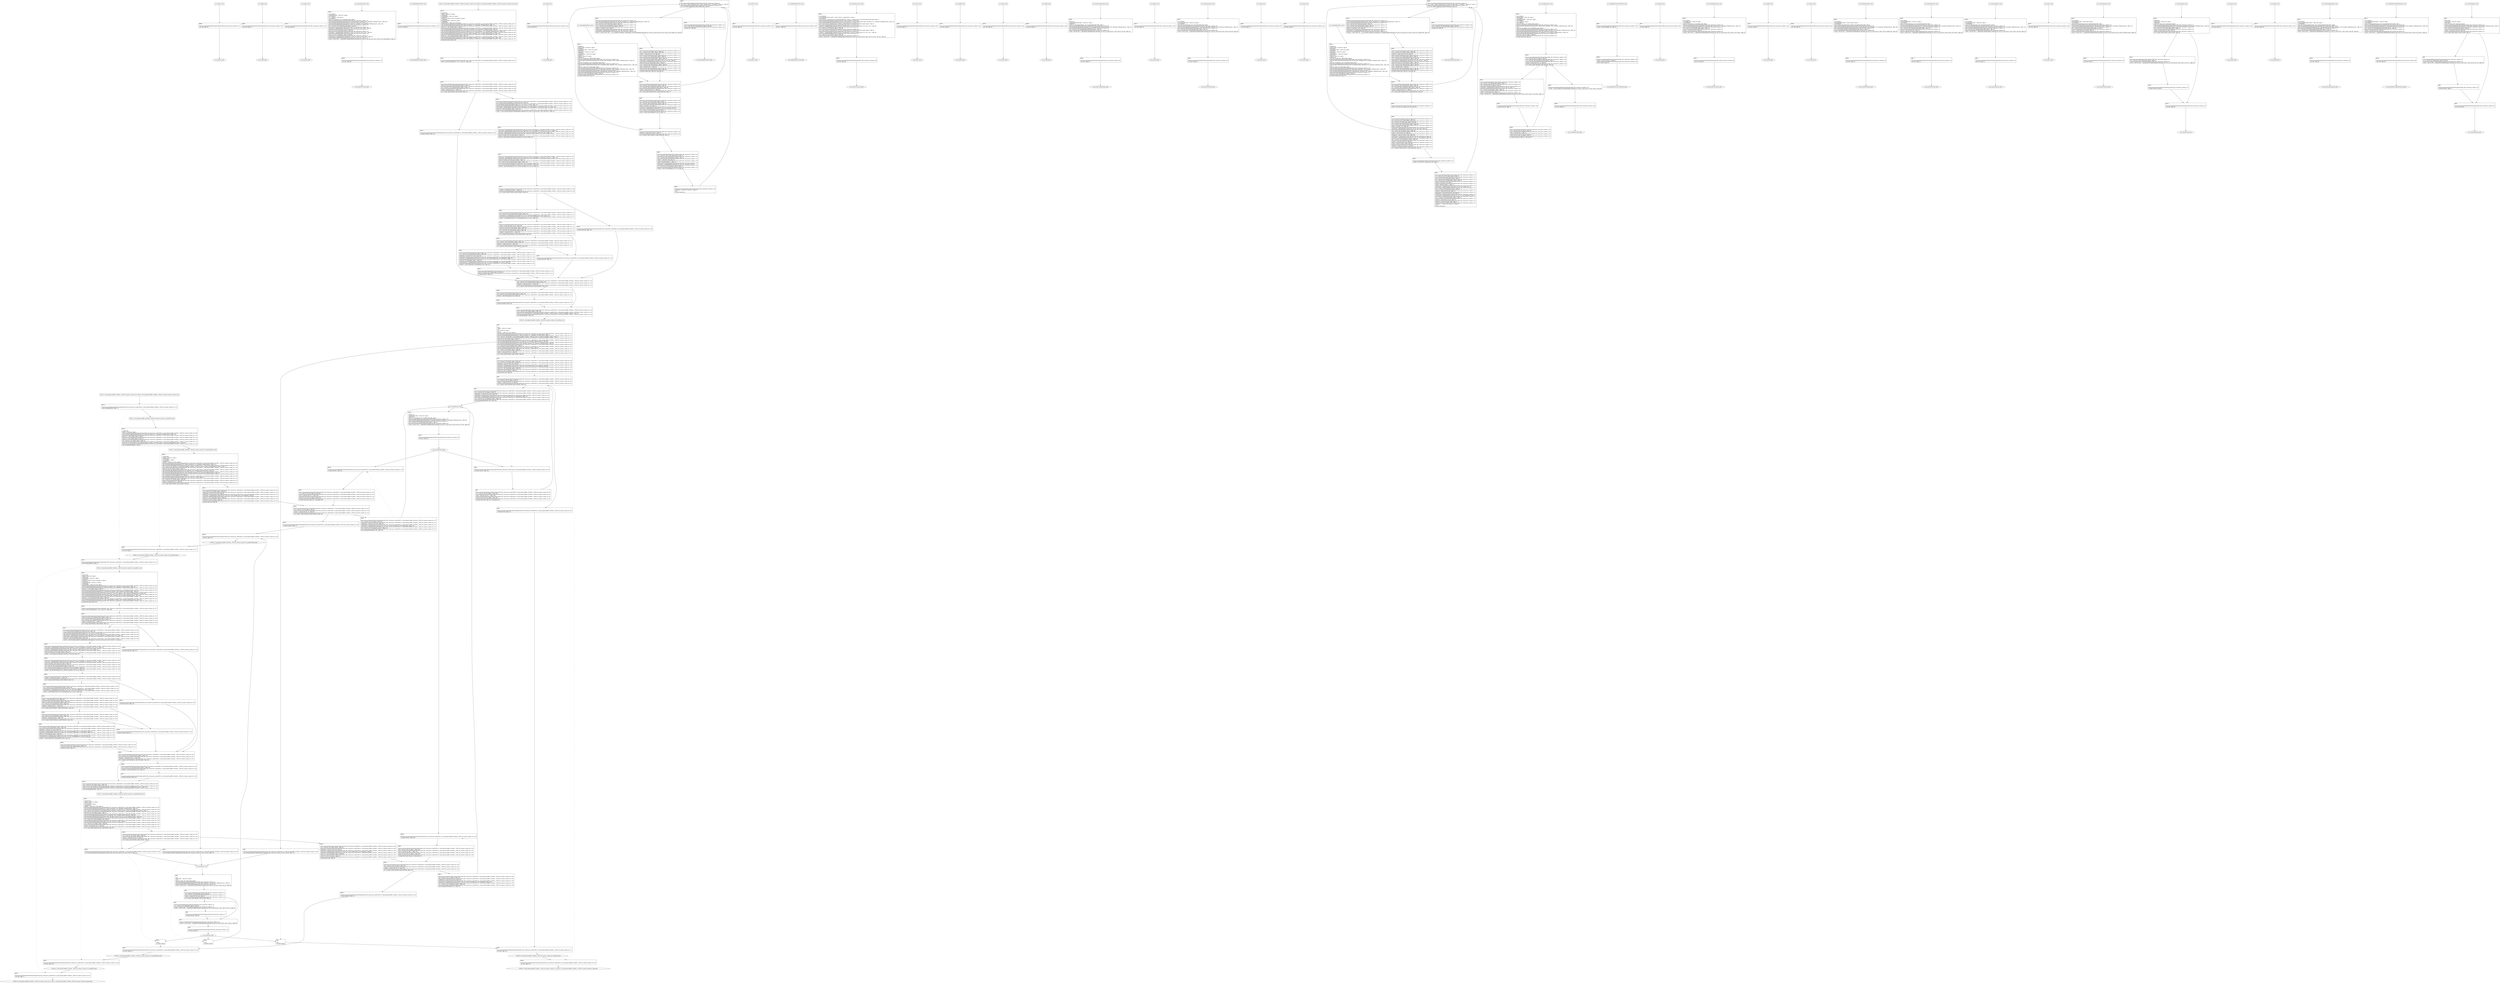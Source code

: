 digraph "icfg graph" {
BBio_ll_good1_end [label="{io_ll_good1_end}"];
BBio_ll_bad6_end [label="{io_ll_bad6_end}"];
BBio_ll_good5_end [label="{io_ll_good5_end}"];
BBio_ll_printWcharLine_end [label="{io_ll_printWcharLine_end}"];
BBio_ll_globalReturnsFalse_end [label="{io_ll_globalReturnsFalse_end}"];
BBCWE121_Stack_Based_Buffer_Overflow__CWE129_connect_socket_45_ll_badSink_end [label="{CWE121_Stack_Based_Buffer_Overflow__CWE129_connect_socket_45_ll_badSink_end}"];
BBio_ll_bad8_end [label="{io_ll_bad8_end}"];
BBio_ll_decodeHexWChars_end [label="{io_ll_decodeHexWChars_end}"];
BBio_ll_good7_end [label="{io_ll_good7_end}"];
BBio_ll_globalReturnsTrue_end [label="{io_ll_globalReturnsTrue_end}"];
BBio_ll_printStructLine_end [label="{io_ll_printStructLine_end}"];
BBio_ll_bad7_end [label="{io_ll_bad7_end}"];
BBio_ll_good6_end [label="{io_ll_good6_end}"];
BBio_ll_bad2_end [label="{io_ll_bad2_end}"];
BBio_ll_bad9_end [label="{io_ll_bad9_end}"];
BBCWE121_Stack_Based_Buffer_Overflow__CWE129_connect_socket_45_ll_CWE121_Stack_Based_Buffer_Overflow__CWE129_connect_socket_45_bad_end [label="{CWE121_Stack_Based_Buffer_Overflow__CWE129_connect_socket_45_ll_CWE121_Stack_Based_Buffer_Overflow__CWE129_connect_socket_45_bad_end}"];
BBCWE121_Stack_Based_Buffer_Overflow__CWE129_connect_socket_45_ll_goodB2GSink_end [label="{CWE121_Stack_Based_Buffer_Overflow__CWE129_connect_socket_45_ll_goodB2GSink_end}"];
BBio_ll_printUnsignedLine_end [label="{io_ll_printUnsignedLine_end}"];
BBio_ll_good4_end [label="{io_ll_good4_end}"];
BBio_ll_printSizeTLine_end [label="{io_ll_printSizeTLine_end}"];
BBio_ll_bad5_end [label="{io_ll_bad5_end}"];
BBio_ll_printLine_end [label="{io_ll_printLine_end}"];
BBCWE121_Stack_Based_Buffer_Overflow__CWE129_connect_socket_45_ll_CWE121_Stack_Based_Buffer_Overflow__CWE129_connect_socket_45_good_end [label="{CWE121_Stack_Based_Buffer_Overflow__CWE129_connect_socket_45_ll_CWE121_Stack_Based_Buffer_Overflow__CWE129_connect_socket_45_good_end}"];
BBio_ll_bad4_end [label="{io_ll_bad4_end}"];
BBio_ll_decodeHexChars_end [label="{io_ll_decodeHexChars_end}"];
BBio_ll_printBytesLine_end [label="{io_ll_printBytesLine_end}"];
BBio_ll_globalReturnsTrueOrFalse_end [label="{io_ll_globalReturnsTrueOrFalse_end}"];
BBCWE121_Stack_Based_Buffer_Overflow__CWE129_connect_socket_45_ll_goodB2G_end [label="{CWE121_Stack_Based_Buffer_Overflow__CWE129_connect_socket_45_ll_goodB2G_end}"];
BBio_ll_good3_end [label="{io_ll_good3_end}"];
BBio_ll_printHexCharLine_end [label="{io_ll_printHexCharLine_end}"];
BBio_ll_good9_end [label="{io_ll_good9_end}"];
BBio_ll_bad3_end [label="{io_ll_bad3_end}"];
BBio_ll_printDoubleLine_end [label="{io_ll_printDoubleLine_end}"];
BBio_ll_printShortLine_end [label="{io_ll_printShortLine_end}"];
BBio_ll_printLongLine_end [label="{io_ll_printLongLine_end}"];
BBio_ll_bad1_end [label="{io_ll_bad1_end}"];
BBio_ll_printFloatLine_end [label="{io_ll_printFloatLine_end}"];
BBio_ll_printWLine_end [label="{io_ll_printWLine_end}"];
BBio_ll_good2_end [label="{io_ll_good2_end}"];
BBio_ll_printIntLine_end [label="{io_ll_printIntLine_end}"];
BBCWE121_Stack_Based_Buffer_Overflow__CWE129_connect_socket_45_ll_goodG2B_end [label="{CWE121_Stack_Based_Buffer_Overflow__CWE129_connect_socket_45_ll_goodG2B_end}"];
BBio_ll_good8_end [label="{io_ll_good8_end}"];
BBio_ll_printLongLongLine_end [label="{io_ll_printLongLongLine_end}"];
BBio_ll_printHexUnsignedCharLine_end [label="{io_ll_printHexUnsignedCharLine_end}"];
BBio_ll_printSinkLine_end [label="{io_ll_printSinkLine_end}"];
BBCWE121_Stack_Based_Buffer_Overflow__CWE129_connect_socket_45_ll_goodG2BSink_end [label="{CWE121_Stack_Based_Buffer_Overflow__CWE129_connect_socket_45_ll_goodG2BSink_end}"];
BBio_ll_good1_start [label="{io_ll_good1_start}", shape=record];
io_ll_good1BB69 [label="{BB69:\l\l/home/raoxue/Desktop/MemVerif/workspace/000_062_544/source_code/io.c:187\l
  ret void, !dbg !52\l
}", shape=record];
BBio_ll_bad6_start [label="{io_ll_bad6_start}", shape=record];
io_ll_bad6BB83 [label="{BB83:\l\l/home/raoxue/Desktop/MemVerif/workspace/000_062_544/source_code/io.c:203\l
  ret void, !dbg !52\l
}", shape=record];
BBio_ll_good5_start [label="{io_ll_good5_start}", shape=record];
io_ll_good5BB73 [label="{BB73:\l\l/home/raoxue/Desktop/MemVerif/workspace/000_062_544/source_code/io.c:191\l
  ret void, !dbg !52\l
}", shape=record];
BBio_ll_printWcharLine_start [label="{io_ll_printWcharLine_start}", shape=record];
io_ll_printWcharLineBB28 [label="{BB28:\l\l/:3247089920\l
  %wideChar.addr = alloca i32, align 4\l
/:3247089920\l
  %s = alloca [2 x i32], align 4\l
/:3247089920\l
  store i32 %wideChar, i32* %wideChar.addr, align 4\l
/home/raoxue/Desktop/MemVerif/workspace/000_062_544/source_code/io.c:70\l
  call void @llvm.dbg.declare(metadata i32* %wideChar.addr, metadata !162, metadata !DIExpression()), !dbg !163\l
/home/raoxue/Desktop/MemVerif/workspace/000_062_544/source_code/io.c:74\l
  call void @llvm.dbg.declare(metadata [2 x i32]* %s, metadata !164, metadata !DIExpression()), !dbg !168\l
/home/raoxue/Desktop/MemVerif/workspace/000_062_544/source_code/io.c:75\l
  %0 = load i32, i32* %wideChar.addr, align 4, !dbg !61\l
/home/raoxue/Desktop/MemVerif/workspace/000_062_544/source_code/io.c:75\l
  %arrayidx = getelementptr inbounds [2 x i32], [2 x i32]* %s, i64 0, i64 0, !dbg !62\l
/home/raoxue/Desktop/MemVerif/workspace/000_062_544/source_code/io.c:75\l
  store i32 %0, i32* %arrayidx, align 4, !dbg !63\l
/home/raoxue/Desktop/MemVerif/workspace/000_062_544/source_code/io.c:76\l
  %arrayidx1 = getelementptr inbounds [2 x i32], [2 x i32]* %s, i64 0, i64 1, !dbg !64\l
/home/raoxue/Desktop/MemVerif/workspace/000_062_544/source_code/io.c:76\l
  store i32 0, i32* %arrayidx1, align 4, !dbg !65\l
/home/raoxue/Desktop/MemVerif/workspace/000_062_544/source_code/io.c:77\l
  %arraydecay = getelementptr inbounds [2 x i32], [2 x i32]* %s, i64 0, i64 0, !dbg !66\l
/home/raoxue/Desktop/MemVerif/workspace/000_062_544/source_code/io.c:77\l
  %call = call i32 (i8*, ...) @printf(i8* getelementptr inbounds ([5 x i8], [5 x i8]* @.str.10, i64 0, i64 0), i32* %arraydecay), !dbg !67\l
}", shape=record];
io_ll_printWcharLineBB28 [label="{BB28:\l\l/:3247089920\l
  %wideChar.addr = alloca i32, align 4\l
/:3247089920\l
  %s = alloca [2 x i32], align 4\l
/:3247089920\l
  store i32 %wideChar, i32* %wideChar.addr, align 4\l
/home/raoxue/Desktop/MemVerif/workspace/000_062_544/source_code/io.c:70\l
  call void @llvm.dbg.declare(metadata i32* %wideChar.addr, metadata !162, metadata !DIExpression()), !dbg !163\l
/home/raoxue/Desktop/MemVerif/workspace/000_062_544/source_code/io.c:74\l
  call void @llvm.dbg.declare(metadata [2 x i32]* %s, metadata !164, metadata !DIExpression()), !dbg !168\l
/home/raoxue/Desktop/MemVerif/workspace/000_062_544/source_code/io.c:75\l
  %0 = load i32, i32* %wideChar.addr, align 4, !dbg !61\l
/home/raoxue/Desktop/MemVerif/workspace/000_062_544/source_code/io.c:75\l
  %arrayidx = getelementptr inbounds [2 x i32], [2 x i32]* %s, i64 0, i64 0, !dbg !62\l
/home/raoxue/Desktop/MemVerif/workspace/000_062_544/source_code/io.c:75\l
  store i32 %0, i32* %arrayidx, align 4, !dbg !63\l
/home/raoxue/Desktop/MemVerif/workspace/000_062_544/source_code/io.c:76\l
  %arrayidx1 = getelementptr inbounds [2 x i32], [2 x i32]* %s, i64 0, i64 1, !dbg !64\l
/home/raoxue/Desktop/MemVerif/workspace/000_062_544/source_code/io.c:76\l
  store i32 0, i32* %arrayidx1, align 4, !dbg !65\l
/home/raoxue/Desktop/MemVerif/workspace/000_062_544/source_code/io.c:77\l
  %arraydecay = getelementptr inbounds [2 x i32], [2 x i32]* %s, i64 0, i64 0, !dbg !66\l
/home/raoxue/Desktop/MemVerif/workspace/000_062_544/source_code/io.c:77\l
  %call = call i32 (i8*, ...) @printf(i8* getelementptr inbounds ([5 x i8], [5 x i8]* @.str.10, i64 0, i64 0), i32* %arraydecay), !dbg !67\l
}", shape=record];
io_ll_printWcharLineBB29 [label="{BB29:\l\l/home/raoxue/Desktop/MemVerif/workspace/000_062_544/source_code/io.c:78\l
  ret void, !dbg !68\l
}", shape=record];
BBio_ll_globalReturnsFalse_start [label="{io_ll_globalReturnsFalse_start}", shape=record];
io_ll_globalReturnsFalseBB66 [label="{BB66:\l\l/home/raoxue/Desktop/MemVerif/workspace/000_062_544/source_code/io.c:163\l
  ret i32 0, !dbg !52\l
}", shape=record];
BBCWE121_Stack_Based_Buffer_Overflow__CWE129_connect_socket_45_ll_badSink_start [label="{CWE121_Stack_Based_Buffer_Overflow__CWE129_connect_socket_45_ll_badSink_start}", shape=record];
CWE121_Stack_Based_Buffer_Overflow__CWE129_connect_socket_45_ll_badSinkBB0 [label="{BB0:\l\l/:415\l
  %data = alloca i32, align 4\l
/:415\l
  %i = alloca i32, align 4\l
/:415\l
  %buffer = alloca [10 x i32], align 16\l
/home/raoxue/Desktop/MemVerif/workspace/000_062_544/source_code/CWE121_Stack_Based_Buffer_Overflow__CWE129_connect_socket_45.c:51\l
  call void @llvm.dbg.declare(metadata i32* %data, metadata !75, metadata !DIExpression()), !dbg !76\l
/home/raoxue/Desktop/MemVerif/workspace/000_062_544/source_code/CWE121_Stack_Based_Buffer_Overflow__CWE129_connect_socket_45.c:51\l
  %0 = load i32, i32* @CWE121_Stack_Based_Buffer_Overflow__CWE129_connect_socket_45_badData, align 4, !dbg !77\l
/home/raoxue/Desktop/MemVerif/workspace/000_062_544/source_code/CWE121_Stack_Based_Buffer_Overflow__CWE129_connect_socket_45.c:51\l
  store i32 %0, i32* %data, align 4, !dbg !76\l
/home/raoxue/Desktop/MemVerif/workspace/000_062_544/source_code/CWE121_Stack_Based_Buffer_Overflow__CWE129_connect_socket_45.c:53\l
  call void @llvm.dbg.declare(metadata i32* %i, metadata !78, metadata !DIExpression()), !dbg !80\l
/home/raoxue/Desktop/MemVerif/workspace/000_062_544/source_code/CWE121_Stack_Based_Buffer_Overflow__CWE129_connect_socket_45.c:54\l
  call void @llvm.dbg.declare(metadata [10 x i32]* %buffer, metadata !81, metadata !DIExpression()), !dbg !85\l
/home/raoxue/Desktop/MemVerif/workspace/000_062_544/source_code/CWE121_Stack_Based_Buffer_Overflow__CWE129_connect_socket_45.c:54\l
  %1 = bitcast [10 x i32]* %buffer to i8*, !dbg !85\l
/home/raoxue/Desktop/MemVerif/workspace/000_062_544/source_code/CWE121_Stack_Based_Buffer_Overflow__CWE129_connect_socket_45.c:54\l
  call void @llvm.memset.p0i8.i64(i8* align 16 %1, i8 0, i64 40, i1 false), !dbg !85\l
/home/raoxue/Desktop/MemVerif/workspace/000_062_544/source_code/CWE121_Stack_Based_Buffer_Overflow__CWE129_connect_socket_45.c:57\l
  %2 = load i32, i32* %data, align 4, !dbg !86\l
/home/raoxue/Desktop/MemVerif/workspace/000_062_544/source_code/CWE121_Stack_Based_Buffer_Overflow__CWE129_connect_socket_45.c:57\l
  %cmp = icmp sge i32 %2, 0, !dbg !88\l
/home/raoxue/Desktop/MemVerif/workspace/000_062_544/source_code/CWE121_Stack_Based_Buffer_Overflow__CWE129_connect_socket_45.c:57\l
  br i1 %cmp, label %if.then, label %if.else, !dbg !89\l
}", shape=record];
CWE121_Stack_Based_Buffer_Overflow__CWE129_connect_socket_45_ll_badSinkBB1 [label="{BB1:\l\l/home/raoxue/Desktop/MemVerif/workspace/000_062_544/source_code/CWE121_Stack_Based_Buffer_Overflow__CWE129_connect_socket_45.c:59\l
  %3 = load i32, i32* %data, align 4, !dbg !90\l
/home/raoxue/Desktop/MemVerif/workspace/000_062_544/source_code/CWE121_Stack_Based_Buffer_Overflow__CWE129_connect_socket_45.c:59\l
  %idxprom = sext i32 %3 to i64, !dbg !92\l
/home/raoxue/Desktop/MemVerif/workspace/000_062_544/source_code/CWE121_Stack_Based_Buffer_Overflow__CWE129_connect_socket_45.c:59\l
  %arrayidx = getelementptr inbounds [10 x i32], [10 x i32]* %buffer, i64 0, i64 %idxprom, !dbg !92\l
/home/raoxue/Desktop/MemVerif/workspace/000_062_544/source_code/CWE121_Stack_Based_Buffer_Overflow__CWE129_connect_socket_45.c:59\l
  store i32 1, i32* %arrayidx, align 4, !dbg !93\l
/home/raoxue/Desktop/MemVerif/workspace/000_062_544/source_code/CWE121_Stack_Based_Buffer_Overflow__CWE129_connect_socket_45.c:61\l
  store i32 0, i32* %i, align 4, !dbg !94\l
/home/raoxue/Desktop/MemVerif/workspace/000_062_544/source_code/CWE121_Stack_Based_Buffer_Overflow__CWE129_connect_socket_45.c:61\l
  br label %for.cond, !dbg !96\l
}", shape=record];
CWE121_Stack_Based_Buffer_Overflow__CWE129_connect_socket_45_ll_badSinkBB3 [label="{BB3:\l\l/home/raoxue/Desktop/MemVerif/workspace/000_062_544/source_code/CWE121_Stack_Based_Buffer_Overflow__CWE129_connect_socket_45.c:61\l
  %4 = load i32, i32* %i, align 4, !dbg !97\l
/home/raoxue/Desktop/MemVerif/workspace/000_062_544/source_code/CWE121_Stack_Based_Buffer_Overflow__CWE129_connect_socket_45.c:61\l
  %cmp1 = icmp slt i32 %4, 10, !dbg !99\l
/home/raoxue/Desktop/MemVerif/workspace/000_062_544/source_code/CWE121_Stack_Based_Buffer_Overflow__CWE129_connect_socket_45.c:61\l
  br i1 %cmp1, label %for.body, label %for.end, !dbg !100\l
}", shape=record];
CWE121_Stack_Based_Buffer_Overflow__CWE129_connect_socket_45_ll_badSinkBB4 [label="{BB4:\l\l/home/raoxue/Desktop/MemVerif/workspace/000_062_544/source_code/CWE121_Stack_Based_Buffer_Overflow__CWE129_connect_socket_45.c:63\l
  %5 = load i32, i32* %i, align 4, !dbg !101\l
/home/raoxue/Desktop/MemVerif/workspace/000_062_544/source_code/CWE121_Stack_Based_Buffer_Overflow__CWE129_connect_socket_45.c:63\l
  %idxprom2 = sext i32 %5 to i64, !dbg !103\l
/home/raoxue/Desktop/MemVerif/workspace/000_062_544/source_code/CWE121_Stack_Based_Buffer_Overflow__CWE129_connect_socket_45.c:63\l
  %arrayidx3 = getelementptr inbounds [10 x i32], [10 x i32]* %buffer, i64 0, i64 %idxprom2, !dbg !103\l
/home/raoxue/Desktop/MemVerif/workspace/000_062_544/source_code/CWE121_Stack_Based_Buffer_Overflow__CWE129_connect_socket_45.c:63\l
  %6 = load i32, i32* %arrayidx3, align 4, !dbg !103\l
/home/raoxue/Desktop/MemVerif/workspace/000_062_544/source_code/CWE121_Stack_Based_Buffer_Overflow__CWE129_connect_socket_45.c:63\l
  call void @printIntLine(i32 %6), !dbg !104\l
}", shape=record];
CWE121_Stack_Based_Buffer_Overflow__CWE129_connect_socket_45_ll_badSinkBB4 [label="{BB4:\l\l/home/raoxue/Desktop/MemVerif/workspace/000_062_544/source_code/CWE121_Stack_Based_Buffer_Overflow__CWE129_connect_socket_45.c:63\l
  %5 = load i32, i32* %i, align 4, !dbg !101\l
/home/raoxue/Desktop/MemVerif/workspace/000_062_544/source_code/CWE121_Stack_Based_Buffer_Overflow__CWE129_connect_socket_45.c:63\l
  %idxprom2 = sext i32 %5 to i64, !dbg !103\l
/home/raoxue/Desktop/MemVerif/workspace/000_062_544/source_code/CWE121_Stack_Based_Buffer_Overflow__CWE129_connect_socket_45.c:63\l
  %arrayidx3 = getelementptr inbounds [10 x i32], [10 x i32]* %buffer, i64 0, i64 %idxprom2, !dbg !103\l
/home/raoxue/Desktop/MemVerif/workspace/000_062_544/source_code/CWE121_Stack_Based_Buffer_Overflow__CWE129_connect_socket_45.c:63\l
  %6 = load i32, i32* %arrayidx3, align 4, !dbg !103\l
/home/raoxue/Desktop/MemVerif/workspace/000_062_544/source_code/CWE121_Stack_Based_Buffer_Overflow__CWE129_connect_socket_45.c:63\l
  call void @printIntLine(i32 %6), !dbg !104\l
}", shape=record];
CWE121_Stack_Based_Buffer_Overflow__CWE129_connect_socket_45_ll_badSinkBB6 [label="{BB6:\l\l/home/raoxue/Desktop/MemVerif/workspace/000_062_544/source_code/CWE121_Stack_Based_Buffer_Overflow__CWE129_connect_socket_45.c:64\l
  br label %for.inc, !dbg !105\l
}", shape=record];
CWE121_Stack_Based_Buffer_Overflow__CWE129_connect_socket_45_ll_badSinkBB7 [label="{BB7:\l\l/home/raoxue/Desktop/MemVerif/workspace/000_062_544/source_code/CWE121_Stack_Based_Buffer_Overflow__CWE129_connect_socket_45.c:61\l
  %7 = load i32, i32* %i, align 4, !dbg !106\l
/home/raoxue/Desktop/MemVerif/workspace/000_062_544/source_code/CWE121_Stack_Based_Buffer_Overflow__CWE129_connect_socket_45.c:61\l
  %inc = add nsw i32 %7, 1, !dbg !106\l
/home/raoxue/Desktop/MemVerif/workspace/000_062_544/source_code/CWE121_Stack_Based_Buffer_Overflow__CWE129_connect_socket_45.c:61\l
  store i32 %inc, i32* %i, align 4, !dbg !106\l
/home/raoxue/Desktop/MemVerif/workspace/000_062_544/source_code/CWE121_Stack_Based_Buffer_Overflow__CWE129_connect_socket_45.c:61\l
  br label %for.cond, !dbg !107, !llvm.loop !108\l
}", shape=record];
CWE121_Stack_Based_Buffer_Overflow__CWE129_connect_socket_45_ll_badSinkBB5 [label="{BB5:\l\l/home/raoxue/Desktop/MemVerif/workspace/000_062_544/source_code/CWE121_Stack_Based_Buffer_Overflow__CWE129_connect_socket_45.c:65\l
  br label %if.end, !dbg !111\l
}", shape=record];
CWE121_Stack_Based_Buffer_Overflow__CWE129_connect_socket_45_ll_badSinkBB2 [label="{BB2:\l\l/home/raoxue/Desktop/MemVerif/workspace/000_062_544/source_code/CWE121_Stack_Based_Buffer_Overflow__CWE129_connect_socket_45.c:68\l
  call void @printLine(i8* getelementptr inbounds ([32 x i8], [32 x i8]* @.str, i64 0, i64 0)), !dbg !112\l
}", shape=record];
CWE121_Stack_Based_Buffer_Overflow__CWE129_connect_socket_45_ll_badSinkBB2 [label="{BB2:\l\l/home/raoxue/Desktop/MemVerif/workspace/000_062_544/source_code/CWE121_Stack_Based_Buffer_Overflow__CWE129_connect_socket_45.c:68\l
  call void @printLine(i8* getelementptr inbounds ([32 x i8], [32 x i8]* @.str, i64 0, i64 0)), !dbg !112\l
}", shape=record];
CWE121_Stack_Based_Buffer_Overflow__CWE129_connect_socket_45_ll_badSinkBB9 [label="{BB9:\l\l/:68\l
  br label %if.end\l
}", shape=record];
CWE121_Stack_Based_Buffer_Overflow__CWE129_connect_socket_45_ll_badSinkBB8 [label="{BB8:\l\l/home/raoxue/Desktop/MemVerif/workspace/000_062_544/source_code/CWE121_Stack_Based_Buffer_Overflow__CWE129_connect_socket_45.c:71\l
  ret void, !dbg !114\l
}", shape=record];
BBio_ll_bad8_start [label="{io_ll_bad8_start}", shape=record];
io_ll_bad8BB85 [label="{BB85:\l\l/home/raoxue/Desktop/MemVerif/workspace/000_062_544/source_code/io.c:205\l
  ret void, !dbg !52\l
}", shape=record];
BBio_ll_decodeHexWChars_start [label="{io_ll_decodeHexWChars_start}", shape=record];
io_ll_decodeHexWCharsBB55 [label="{BB55:\l\l/:86489672\l
  %bytes.addr = alloca i8*, align 8\l
/:86489672\l
  %numBytes.addr = alloca i64, align 8\l
/:86489672\l
  %hex.addr = alloca i32*, align 8\l
/:86489672\l
  %numWritten = alloca i64, align 8\l
/:86489672\l
  %byte = alloca i32, align 4\l
/:86489672\l
  store i8* %bytes, i8** %bytes.addr, align 8\l
/home/raoxue/Desktop/MemVerif/workspace/000_062_544/source_code/io.c:135\l
  call void @llvm.dbg.declare(metadata i8** %bytes.addr, metadata !290, metadata !DIExpression()), !dbg !291\l
/:135\l
  store i64 %numBytes, i64* %numBytes.addr, align 8\l
/home/raoxue/Desktop/MemVerif/workspace/000_062_544/source_code/io.c:135\l
  call void @llvm.dbg.declare(metadata i64* %numBytes.addr, metadata !292, metadata !DIExpression()), !dbg !293\l
/:135\l
  store i32* %hex, i32** %hex.addr, align 8\l
/home/raoxue/Desktop/MemVerif/workspace/000_062_544/source_code/io.c:135\l
  call void @llvm.dbg.declare(metadata i32** %hex.addr, metadata !294, metadata !DIExpression()), !dbg !295\l
/home/raoxue/Desktop/MemVerif/workspace/000_062_544/source_code/io.c:137\l
  call void @llvm.dbg.declare(metadata i64* %numWritten, metadata !296, metadata !DIExpression()), !dbg !297\l
/home/raoxue/Desktop/MemVerif/workspace/000_062_544/source_code/io.c:137\l
  store i64 0, i64* %numWritten, align 8, !dbg !65\l
/home/raoxue/Desktop/MemVerif/workspace/000_062_544/source_code/io.c:143\l
  br label %while.cond, !dbg !66\l
}", shape=record];
io_ll_decodeHexWCharsBB56 [label="{BB56:\l\l/home/raoxue/Desktop/MemVerif/workspace/000_062_544/source_code/io.c:143\l
  %0 = load i64, i64* %numWritten, align 8, !dbg !67\l
/home/raoxue/Desktop/MemVerif/workspace/000_062_544/source_code/io.c:143\l
  %1 = load i64, i64* %numBytes.addr, align 8, !dbg !68\l
/home/raoxue/Desktop/MemVerif/workspace/000_062_544/source_code/io.c:143\l
  %cmp = icmp ult i64 %0, %1, !dbg !69\l
/home/raoxue/Desktop/MemVerif/workspace/000_062_544/source_code/io.c:143\l
  br i1 %cmp, label %land.lhs.true, label %land.end, !dbg !70\l
}", shape=record];
io_ll_decodeHexWCharsBB57 [label="{BB57:\l\l/home/raoxue/Desktop/MemVerif/workspace/000_062_544/source_code/io.c:143\l
  %2 = load i32*, i32** %hex.addr, align 8, !dbg !71\l
/home/raoxue/Desktop/MemVerif/workspace/000_062_544/source_code/io.c:143\l
  %3 = load i64, i64* %numWritten, align 8, !dbg !72\l
/home/raoxue/Desktop/MemVerif/workspace/000_062_544/source_code/io.c:143\l
  %mul = mul i64 2, %3, !dbg !73\l
/home/raoxue/Desktop/MemVerif/workspace/000_062_544/source_code/io.c:143\l
  %arrayidx = getelementptr inbounds i32, i32* %2, i64 %mul, !dbg !71\l
/home/raoxue/Desktop/MemVerif/workspace/000_062_544/source_code/io.c:143\l
  %4 = load i32, i32* %arrayidx, align 4, !dbg !71\l
/home/raoxue/Desktop/MemVerif/workspace/000_062_544/source_code/io.c:143\l
  %call = call i32 @iswxdigit(i32 %4) #5, !dbg !74\l
}", shape=record];
io_ll_decodeHexWCharsBB57 [label="{BB57:\l\l/home/raoxue/Desktop/MemVerif/workspace/000_062_544/source_code/io.c:143\l
  %2 = load i32*, i32** %hex.addr, align 8, !dbg !71\l
/home/raoxue/Desktop/MemVerif/workspace/000_062_544/source_code/io.c:143\l
  %3 = load i64, i64* %numWritten, align 8, !dbg !72\l
/home/raoxue/Desktop/MemVerif/workspace/000_062_544/source_code/io.c:143\l
  %mul = mul i64 2, %3, !dbg !73\l
/home/raoxue/Desktop/MemVerif/workspace/000_062_544/source_code/io.c:143\l
  %arrayidx = getelementptr inbounds i32, i32* %2, i64 %mul, !dbg !71\l
/home/raoxue/Desktop/MemVerif/workspace/000_062_544/source_code/io.c:143\l
  %4 = load i32, i32* %arrayidx, align 4, !dbg !71\l
/home/raoxue/Desktop/MemVerif/workspace/000_062_544/source_code/io.c:143\l
  %call = call i32 @iswxdigit(i32 %4) #5, !dbg !74\l
}", shape=record];
io_ll_decodeHexWCharsBB59 [label="{BB59:\l\l/home/raoxue/Desktop/MemVerif/workspace/000_062_544/source_code/io.c:143\l
  %tobool = icmp ne i32 %call, 0, !dbg !74\l
/home/raoxue/Desktop/MemVerif/workspace/000_062_544/source_code/io.c:143\l
  br i1 %tobool, label %land.rhs, label %land.end, !dbg !75\l
}", shape=record];
io_ll_decodeHexWCharsBB60 [label="{BB60:\l\l/home/raoxue/Desktop/MemVerif/workspace/000_062_544/source_code/io.c:143\l
  %5 = load i32*, i32** %hex.addr, align 8, !dbg !76\l
/home/raoxue/Desktop/MemVerif/workspace/000_062_544/source_code/io.c:143\l
  %6 = load i64, i64* %numWritten, align 8, !dbg !77\l
/home/raoxue/Desktop/MemVerif/workspace/000_062_544/source_code/io.c:143\l
  %mul1 = mul i64 2, %6, !dbg !78\l
/home/raoxue/Desktop/MemVerif/workspace/000_062_544/source_code/io.c:143\l
  %add = add i64 %mul1, 1, !dbg !79\l
/home/raoxue/Desktop/MemVerif/workspace/000_062_544/source_code/io.c:143\l
  %arrayidx2 = getelementptr inbounds i32, i32* %5, i64 %add, !dbg !76\l
/home/raoxue/Desktop/MemVerif/workspace/000_062_544/source_code/io.c:143\l
  %7 = load i32, i32* %arrayidx2, align 4, !dbg !76\l
/home/raoxue/Desktop/MemVerif/workspace/000_062_544/source_code/io.c:143\l
  %call3 = call i32 @iswxdigit(i32 %7) #5, !dbg !80\l
}", shape=record];
io_ll_decodeHexWCharsBB60 [label="{BB60:\l\l/home/raoxue/Desktop/MemVerif/workspace/000_062_544/source_code/io.c:143\l
  %5 = load i32*, i32** %hex.addr, align 8, !dbg !76\l
/home/raoxue/Desktop/MemVerif/workspace/000_062_544/source_code/io.c:143\l
  %6 = load i64, i64* %numWritten, align 8, !dbg !77\l
/home/raoxue/Desktop/MemVerif/workspace/000_062_544/source_code/io.c:143\l
  %mul1 = mul i64 2, %6, !dbg !78\l
/home/raoxue/Desktop/MemVerif/workspace/000_062_544/source_code/io.c:143\l
  %add = add i64 %mul1, 1, !dbg !79\l
/home/raoxue/Desktop/MemVerif/workspace/000_062_544/source_code/io.c:143\l
  %arrayidx2 = getelementptr inbounds i32, i32* %5, i64 %add, !dbg !76\l
/home/raoxue/Desktop/MemVerif/workspace/000_062_544/source_code/io.c:143\l
  %7 = load i32, i32* %arrayidx2, align 4, !dbg !76\l
/home/raoxue/Desktop/MemVerif/workspace/000_062_544/source_code/io.c:143\l
  %call3 = call i32 @iswxdigit(i32 %7) #5, !dbg !80\l
}", shape=record];
io_ll_decodeHexWCharsBB61 [label="{BB61:\l\l/home/raoxue/Desktop/MemVerif/workspace/000_062_544/source_code/io.c:143\l
  %tobool4 = icmp ne i32 %call3, 0, !dbg !75\l
/:143\l
  br label %land.end\l
}", shape=record];
io_ll_decodeHexWCharsBB58 [label="{BB58:\l\l/home/raoxue/Desktop/MemVerif/workspace/000_062_544/source_code/io.c:0\l
  %8 = phi i1 [ false, %land.lhs.true ], [ false, %while.cond ], [ %tobool4, %land.rhs ], !dbg !81\l
/home/raoxue/Desktop/MemVerif/workspace/000_062_544/source_code/io.c:143\l
  br i1 %8, label %while.body, label %while.end, !dbg !66\l
}", shape=record];
io_ll_decodeHexWCharsBB62 [label="{BB62:\l\l/home/raoxue/Desktop/MemVerif/workspace/000_062_544/source_code/io.c:145\l
  call void @llvm.dbg.declare(metadata i32* %byte, metadata !314, metadata !DIExpression()), !dbg !316\l
/home/raoxue/Desktop/MemVerif/workspace/000_062_544/source_code/io.c:146\l
  %9 = load i32*, i32** %hex.addr, align 8, !dbg !85\l
/home/raoxue/Desktop/MemVerif/workspace/000_062_544/source_code/io.c:146\l
  %10 = load i64, i64* %numWritten, align 8, !dbg !86\l
/home/raoxue/Desktop/MemVerif/workspace/000_062_544/source_code/io.c:146\l
  %mul5 = mul i64 2, %10, !dbg !87\l
/home/raoxue/Desktop/MemVerif/workspace/000_062_544/source_code/io.c:146\l
  %arrayidx6 = getelementptr inbounds i32, i32* %9, i64 %mul5, !dbg !85\l
/home/raoxue/Desktop/MemVerif/workspace/000_062_544/source_code/io.c:146\l
  %call7 = call i32 (i32*, i32*, ...) @__isoc99_swscanf(i32* %arrayidx6, i32* getelementptr inbounds ([5 x i32], [5 x i32]* @.str.16, i64 0, i64 0), i32* %byte) #5, !dbg !88\l
}", shape=record];
io_ll_decodeHexWCharsBB62 [label="{BB62:\l\l/home/raoxue/Desktop/MemVerif/workspace/000_062_544/source_code/io.c:145\l
  call void @llvm.dbg.declare(metadata i32* %byte, metadata !314, metadata !DIExpression()), !dbg !316\l
/home/raoxue/Desktop/MemVerif/workspace/000_062_544/source_code/io.c:146\l
  %9 = load i32*, i32** %hex.addr, align 8, !dbg !85\l
/home/raoxue/Desktop/MemVerif/workspace/000_062_544/source_code/io.c:146\l
  %10 = load i64, i64* %numWritten, align 8, !dbg !86\l
/home/raoxue/Desktop/MemVerif/workspace/000_062_544/source_code/io.c:146\l
  %mul5 = mul i64 2, %10, !dbg !87\l
/home/raoxue/Desktop/MemVerif/workspace/000_062_544/source_code/io.c:146\l
  %arrayidx6 = getelementptr inbounds i32, i32* %9, i64 %mul5, !dbg !85\l
/home/raoxue/Desktop/MemVerif/workspace/000_062_544/source_code/io.c:146\l
  %call7 = call i32 (i32*, i32*, ...) @__isoc99_swscanf(i32* %arrayidx6, i32* getelementptr inbounds ([5 x i32], [5 x i32]* @.str.16, i64 0, i64 0), i32* %byte) #5, !dbg !88\l
}", shape=record];
io_ll_decodeHexWCharsBB64 [label="{BB64:\l\l/home/raoxue/Desktop/MemVerif/workspace/000_062_544/source_code/io.c:147\l
  %11 = load i32, i32* %byte, align 4, !dbg !89\l
/home/raoxue/Desktop/MemVerif/workspace/000_062_544/source_code/io.c:147\l
  %conv = trunc i32 %11 to i8, !dbg !90\l
/home/raoxue/Desktop/MemVerif/workspace/000_062_544/source_code/io.c:147\l
  %12 = load i8*, i8** %bytes.addr, align 8, !dbg !91\l
/home/raoxue/Desktop/MemVerif/workspace/000_062_544/source_code/io.c:147\l
  %13 = load i64, i64* %numWritten, align 8, !dbg !92\l
/home/raoxue/Desktop/MemVerif/workspace/000_062_544/source_code/io.c:147\l
  %arrayidx8 = getelementptr inbounds i8, i8* %12, i64 %13, !dbg !91\l
/home/raoxue/Desktop/MemVerif/workspace/000_062_544/source_code/io.c:147\l
  store i8 %conv, i8* %arrayidx8, align 1, !dbg !93\l
/home/raoxue/Desktop/MemVerif/workspace/000_062_544/source_code/io.c:148\l
  %14 = load i64, i64* %numWritten, align 8, !dbg !94\l
/home/raoxue/Desktop/MemVerif/workspace/000_062_544/source_code/io.c:148\l
  %inc = add i64 %14, 1, !dbg !94\l
/home/raoxue/Desktop/MemVerif/workspace/000_062_544/source_code/io.c:148\l
  store i64 %inc, i64* %numWritten, align 8, !dbg !94\l
/home/raoxue/Desktop/MemVerif/workspace/000_062_544/source_code/io.c:143\l
  br label %while.cond, !dbg !66, !llvm.loop !95\l
}", shape=record];
io_ll_decodeHexWCharsBB63 [label="{BB63:\l\l/home/raoxue/Desktop/MemVerif/workspace/000_062_544/source_code/io.c:151\l
  %15 = load i64, i64* %numWritten, align 8, !dbg !98\l
/home/raoxue/Desktop/MemVerif/workspace/000_062_544/source_code/io.c:151\l
  ret i64 %15, !dbg !99\l
}", shape=record];
BBio_ll_good7_start [label="{io_ll_good7_start}", shape=record];
io_ll_good7BB75 [label="{BB75:\l\l/home/raoxue/Desktop/MemVerif/workspace/000_062_544/source_code/io.c:193\l
  ret void, !dbg !52\l
}", shape=record];
BBio_ll_globalReturnsTrue_start [label="{io_ll_globalReturnsTrue_start}", shape=record];
io_ll_globalReturnsTrueBB65 [label="{BB65:\l\l/home/raoxue/Desktop/MemVerif/workspace/000_062_544/source_code/io.c:158\l
  ret i32 1, !dbg !52\l
}", shape=record];
BBio_ll_printStructLine_start [label="{io_ll_printStructLine_start}", shape=record];
io_ll_printStructLineBB36 [label="{BB36:\l\l/:3247089920\l
  %structTwoIntsStruct.addr = alloca %struct._twoIntsStruct*, align 8\l
/:3247089920\l
  store %struct._twoIntsStruct* %structTwoIntsStruct, %struct._twoIntsStruct** %structTwoIntsStruct.addr, align 8\l
/home/raoxue/Desktop/MemVerif/workspace/000_062_544/source_code/io.c:95\l
  call void @llvm.dbg.declare(metadata %struct._twoIntsStruct** %structTwoIntsStruct.addr, metadata !212, metadata !DIExpression()), !dbg !213\l
/home/raoxue/Desktop/MemVerif/workspace/000_062_544/source_code/io.c:97\l
  %0 = load %struct._twoIntsStruct*, %struct._twoIntsStruct** %structTwoIntsStruct.addr, align 8, !dbg !61\l
/home/raoxue/Desktop/MemVerif/workspace/000_062_544/source_code/io.c:97\l
  %intOne = getelementptr inbounds %struct._twoIntsStruct, %struct._twoIntsStruct* %0, i32 0, i32 0, !dbg !62\l
/home/raoxue/Desktop/MemVerif/workspace/000_062_544/source_code/io.c:97\l
  %1 = load i32, i32* %intOne, align 4, !dbg !62\l
/home/raoxue/Desktop/MemVerif/workspace/000_062_544/source_code/io.c:97\l
  %2 = load %struct._twoIntsStruct*, %struct._twoIntsStruct** %structTwoIntsStruct.addr, align 8, !dbg !63\l
/home/raoxue/Desktop/MemVerif/workspace/000_062_544/source_code/io.c:97\l
  %intTwo = getelementptr inbounds %struct._twoIntsStruct, %struct._twoIntsStruct* %2, i32 0, i32 1, !dbg !64\l
/home/raoxue/Desktop/MemVerif/workspace/000_062_544/source_code/io.c:97\l
  %3 = load i32, i32* %intTwo, align 4, !dbg !64\l
/home/raoxue/Desktop/MemVerif/workspace/000_062_544/source_code/io.c:97\l
  %call = call i32 (i8*, ...) @printf(i8* getelementptr inbounds ([10 x i8], [10 x i8]* @.str.13, i64 0, i64 0), i32 %1, i32 %3), !dbg !65\l
}", shape=record];
io_ll_printStructLineBB36 [label="{BB36:\l\l/:3247089920\l
  %structTwoIntsStruct.addr = alloca %struct._twoIntsStruct*, align 8\l
/:3247089920\l
  store %struct._twoIntsStruct* %structTwoIntsStruct, %struct._twoIntsStruct** %structTwoIntsStruct.addr, align 8\l
/home/raoxue/Desktop/MemVerif/workspace/000_062_544/source_code/io.c:95\l
  call void @llvm.dbg.declare(metadata %struct._twoIntsStruct** %structTwoIntsStruct.addr, metadata !212, metadata !DIExpression()), !dbg !213\l
/home/raoxue/Desktop/MemVerif/workspace/000_062_544/source_code/io.c:97\l
  %0 = load %struct._twoIntsStruct*, %struct._twoIntsStruct** %structTwoIntsStruct.addr, align 8, !dbg !61\l
/home/raoxue/Desktop/MemVerif/workspace/000_062_544/source_code/io.c:97\l
  %intOne = getelementptr inbounds %struct._twoIntsStruct, %struct._twoIntsStruct* %0, i32 0, i32 0, !dbg !62\l
/home/raoxue/Desktop/MemVerif/workspace/000_062_544/source_code/io.c:97\l
  %1 = load i32, i32* %intOne, align 4, !dbg !62\l
/home/raoxue/Desktop/MemVerif/workspace/000_062_544/source_code/io.c:97\l
  %2 = load %struct._twoIntsStruct*, %struct._twoIntsStruct** %structTwoIntsStruct.addr, align 8, !dbg !63\l
/home/raoxue/Desktop/MemVerif/workspace/000_062_544/source_code/io.c:97\l
  %intTwo = getelementptr inbounds %struct._twoIntsStruct, %struct._twoIntsStruct* %2, i32 0, i32 1, !dbg !64\l
/home/raoxue/Desktop/MemVerif/workspace/000_062_544/source_code/io.c:97\l
  %3 = load i32, i32* %intTwo, align 4, !dbg !64\l
/home/raoxue/Desktop/MemVerif/workspace/000_062_544/source_code/io.c:97\l
  %call = call i32 (i8*, ...) @printf(i8* getelementptr inbounds ([10 x i8], [10 x i8]* @.str.13, i64 0, i64 0), i32 %1, i32 %3), !dbg !65\l
}", shape=record];
io_ll_printStructLineBB37 [label="{BB37:\l\l/home/raoxue/Desktop/MemVerif/workspace/000_062_544/source_code/io.c:98\l
  ret void, !dbg !66\l
}", shape=record];
BBio_ll_bad7_start [label="{io_ll_bad7_start}", shape=record];
io_ll_bad7BB84 [label="{BB84:\l\l/home/raoxue/Desktop/MemVerif/workspace/000_062_544/source_code/io.c:204\l
  ret void, !dbg !52\l
}", shape=record];
BBio_ll_good6_start [label="{io_ll_good6_start}", shape=record];
io_ll_good6BB74 [label="{BB74:\l\l/home/raoxue/Desktop/MemVerif/workspace/000_062_544/source_code/io.c:192\l
  ret void, !dbg !52\l
}", shape=record];
BBio_ll_bad2_start [label="{io_ll_bad2_start}", shape=record];
io_ll_bad2BB79 [label="{BB79:\l\l/home/raoxue/Desktop/MemVerif/workspace/000_062_544/source_code/io.c:199\l
  ret void, !dbg !52\l
}", shape=record];
BBio_ll_bad9_start [label="{io_ll_bad9_start}", shape=record];
io_ll_bad9BB86 [label="{BB86:\l\l/home/raoxue/Desktop/MemVerif/workspace/000_062_544/source_code/io.c:206\l
  ret void, !dbg !52\l
}", shape=record];
BBCWE121_Stack_Based_Buffer_Overflow__CWE129_connect_socket_45_ll_CWE121_Stack_Based_Buffer_Overflow__CWE129_connect_socket_45_bad_start [label="{CWE121_Stack_Based_Buffer_Overflow__CWE129_connect_socket_45_ll_CWE121_Stack_Based_Buffer_Overflow__CWE129_connect_socket_45_bad_start}", shape=record];
CWE121_Stack_Based_Buffer_Overflow__CWE129_connect_socket_45_ll_CWE121_Stack_Based_Buffer_Overflow__CWE129_connect_socket_45_badBB10 [label="{BB10:\l\l/:108985960\l
  %data = alloca i32, align 4\l
/:108985960\l
  %recvResult = alloca i32, align 4\l
/:108985960\l
  %service = alloca %struct.sockaddr_in, align 4\l
/:108985960\l
  %connectSocket = alloca i32, align 4\l
/:108985960\l
  %inputBuffer = alloca [14 x i8], align 1\l
/home/raoxue/Desktop/MemVerif/workspace/000_062_544/source_code/CWE121_Stack_Based_Buffer_Overflow__CWE129_connect_socket_45.c:75\l
  call void @llvm.dbg.declare(metadata i32* %data, metadata !116, metadata !DIExpression()), !dbg !117\l
/home/raoxue/Desktop/MemVerif/workspace/000_062_544/source_code/CWE121_Stack_Based_Buffer_Overflow__CWE129_connect_socket_45.c:77\l
  store i32 -1, i32* %data, align 4, !dbg !77\l
/home/raoxue/Desktop/MemVerif/workspace/000_062_544/source_code/CWE121_Stack_Based_Buffer_Overflow__CWE129_connect_socket_45.c:83\l
  call void @llvm.dbg.declare(metadata i32* %recvResult, metadata !119, metadata !DIExpression()), !dbg !121\l
/home/raoxue/Desktop/MemVerif/workspace/000_062_544/source_code/CWE121_Stack_Based_Buffer_Overflow__CWE129_connect_socket_45.c:84\l
  call void @llvm.dbg.declare(metadata %struct.sockaddr_in* %service, metadata !122, metadata !DIExpression()), !dbg !144\l
/home/raoxue/Desktop/MemVerif/workspace/000_062_544/source_code/CWE121_Stack_Based_Buffer_Overflow__CWE129_connect_socket_45.c:85\l
  call void @llvm.dbg.declare(metadata i32* %connectSocket, metadata !145, metadata !DIExpression()), !dbg !146\l
/home/raoxue/Desktop/MemVerif/workspace/000_062_544/source_code/CWE121_Stack_Based_Buffer_Overflow__CWE129_connect_socket_45.c:85\l
  store i32 -1, i32* %connectSocket, align 4, !dbg !105\l
/home/raoxue/Desktop/MemVerif/workspace/000_062_544/source_code/CWE121_Stack_Based_Buffer_Overflow__CWE129_connect_socket_45.c:86\l
  call void @llvm.dbg.declare(metadata [14 x i8]* %inputBuffer, metadata !147, metadata !DIExpression()), !dbg !148\l
/home/raoxue/Desktop/MemVerif/workspace/000_062_544/source_code/CWE121_Stack_Based_Buffer_Overflow__CWE129_connect_socket_45.c:87\l
  br label %do.body, !dbg !108\l
}", shape=record];
CWE121_Stack_Based_Buffer_Overflow__CWE129_connect_socket_45_ll_CWE121_Stack_Based_Buffer_Overflow__CWE129_connect_socket_45_badBB11 [label="{BB11:\l\l/home/raoxue/Desktop/MemVerif/workspace/000_062_544/source_code/CWE121_Stack_Based_Buffer_Overflow__CWE129_connect_socket_45.c:97\l
  %call = call i32 @socket(i32 2, i32 1, i32 6) #7, !dbg !109\l
}", shape=record];
CWE121_Stack_Based_Buffer_Overflow__CWE129_connect_socket_45_ll_CWE121_Stack_Based_Buffer_Overflow__CWE129_connect_socket_45_badBB11 [label="{BB11:\l\l/home/raoxue/Desktop/MemVerif/workspace/000_062_544/source_code/CWE121_Stack_Based_Buffer_Overflow__CWE129_connect_socket_45.c:97\l
  %call = call i32 @socket(i32 2, i32 1, i32 6) #7, !dbg !109\l
}", shape=record];
CWE121_Stack_Based_Buffer_Overflow__CWE129_connect_socket_45_ll_CWE121_Stack_Based_Buffer_Overflow__CWE129_connect_socket_45_badBB12 [label="{BB12:\l\l/home/raoxue/Desktop/MemVerif/workspace/000_062_544/source_code/CWE121_Stack_Based_Buffer_Overflow__CWE129_connect_socket_45.c:97\l
  store i32 %call, i32* %connectSocket, align 4, !dbg !111\l
/home/raoxue/Desktop/MemVerif/workspace/000_062_544/source_code/CWE121_Stack_Based_Buffer_Overflow__CWE129_connect_socket_45.c:98\l
  %0 = load i32, i32* %connectSocket, align 4, !dbg !112\l
/home/raoxue/Desktop/MemVerif/workspace/000_062_544/source_code/CWE121_Stack_Based_Buffer_Overflow__CWE129_connect_socket_45.c:98\l
  %cmp = icmp eq i32 %0, -1, !dbg !114\l
/home/raoxue/Desktop/MemVerif/workspace/000_062_544/source_code/CWE121_Stack_Based_Buffer_Overflow__CWE129_connect_socket_45.c:98\l
  br i1 %cmp, label %if.then, label %if.end, !dbg !115\l
}", shape=record];
CWE121_Stack_Based_Buffer_Overflow__CWE129_connect_socket_45_ll_CWE121_Stack_Based_Buffer_Overflow__CWE129_connect_socket_45_badBB13 [label="{BB13:\l\l/home/raoxue/Desktop/MemVerif/workspace/000_062_544/source_code/CWE121_Stack_Based_Buffer_Overflow__CWE129_connect_socket_45.c:100\l
  br label %do.end, !dbg !116\l
}", shape=record];
CWE121_Stack_Based_Buffer_Overflow__CWE129_connect_socket_45_ll_CWE121_Stack_Based_Buffer_Overflow__CWE129_connect_socket_45_badBB14 [label="{BB14:\l\l/home/raoxue/Desktop/MemVerif/workspace/000_062_544/source_code/CWE121_Stack_Based_Buffer_Overflow__CWE129_connect_socket_45.c:102\l
  %1 = bitcast %struct.sockaddr_in* %service to i8*, !dbg !118\l
/home/raoxue/Desktop/MemVerif/workspace/000_062_544/source_code/CWE121_Stack_Based_Buffer_Overflow__CWE129_connect_socket_45.c:102\l
  call void @llvm.memset.p0i8.i64(i8* align 4 %1, i8 0, i64 16, i1 false), !dbg !118\l
/home/raoxue/Desktop/MemVerif/workspace/000_062_544/source_code/CWE121_Stack_Based_Buffer_Overflow__CWE129_connect_socket_45.c:103\l
  %sin_family = getelementptr inbounds %struct.sockaddr_in, %struct.sockaddr_in* %service, i32 0, i32 0, !dbg !119\l
/home/raoxue/Desktop/MemVerif/workspace/000_062_544/source_code/CWE121_Stack_Based_Buffer_Overflow__CWE129_connect_socket_45.c:103\l
  store i16 2, i16* %sin_family, align 4, !dbg !120\l
/home/raoxue/Desktop/MemVerif/workspace/000_062_544/source_code/CWE121_Stack_Based_Buffer_Overflow__CWE129_connect_socket_45.c:104\l
  %call1 = call i32 @inet_addr(i8* getelementptr inbounds ([10 x i8], [10 x i8]* @.str.1, i64 0, i64 0)) #7, !dbg !121\l
}", shape=record];
CWE121_Stack_Based_Buffer_Overflow__CWE129_connect_socket_45_ll_CWE121_Stack_Based_Buffer_Overflow__CWE129_connect_socket_45_badBB14 [label="{BB14:\l\l/home/raoxue/Desktop/MemVerif/workspace/000_062_544/source_code/CWE121_Stack_Based_Buffer_Overflow__CWE129_connect_socket_45.c:102\l
  %1 = bitcast %struct.sockaddr_in* %service to i8*, !dbg !118\l
/home/raoxue/Desktop/MemVerif/workspace/000_062_544/source_code/CWE121_Stack_Based_Buffer_Overflow__CWE129_connect_socket_45.c:102\l
  call void @llvm.memset.p0i8.i64(i8* align 4 %1, i8 0, i64 16, i1 false), !dbg !118\l
/home/raoxue/Desktop/MemVerif/workspace/000_062_544/source_code/CWE121_Stack_Based_Buffer_Overflow__CWE129_connect_socket_45.c:103\l
  %sin_family = getelementptr inbounds %struct.sockaddr_in, %struct.sockaddr_in* %service, i32 0, i32 0, !dbg !119\l
/home/raoxue/Desktop/MemVerif/workspace/000_062_544/source_code/CWE121_Stack_Based_Buffer_Overflow__CWE129_connect_socket_45.c:103\l
  store i16 2, i16* %sin_family, align 4, !dbg !120\l
/home/raoxue/Desktop/MemVerif/workspace/000_062_544/source_code/CWE121_Stack_Based_Buffer_Overflow__CWE129_connect_socket_45.c:104\l
  %call1 = call i32 @inet_addr(i8* getelementptr inbounds ([10 x i8], [10 x i8]* @.str.1, i64 0, i64 0)) #7, !dbg !121\l
}", shape=record];
CWE121_Stack_Based_Buffer_Overflow__CWE129_connect_socket_45_ll_CWE121_Stack_Based_Buffer_Overflow__CWE129_connect_socket_45_badBB16 [label="{BB16:\l\l/home/raoxue/Desktop/MemVerif/workspace/000_062_544/source_code/CWE121_Stack_Based_Buffer_Overflow__CWE129_connect_socket_45.c:104\l
  %sin_addr = getelementptr inbounds %struct.sockaddr_in, %struct.sockaddr_in* %service, i32 0, i32 2, !dbg !122\l
/home/raoxue/Desktop/MemVerif/workspace/000_062_544/source_code/CWE121_Stack_Based_Buffer_Overflow__CWE129_connect_socket_45.c:104\l
  %s_addr = getelementptr inbounds %struct.in_addr, %struct.in_addr* %sin_addr, i32 0, i32 0, !dbg !123\l
/home/raoxue/Desktop/MemVerif/workspace/000_062_544/source_code/CWE121_Stack_Based_Buffer_Overflow__CWE129_connect_socket_45.c:104\l
  store i32 %call1, i32* %s_addr, align 4, !dbg !124\l
/home/raoxue/Desktop/MemVerif/workspace/000_062_544/source_code/CWE121_Stack_Based_Buffer_Overflow__CWE129_connect_socket_45.c:105\l
  %call2 = call zeroext i16 @htons(i16 zeroext 27015) #8, !dbg !125\l
}", shape=record];
CWE121_Stack_Based_Buffer_Overflow__CWE129_connect_socket_45_ll_CWE121_Stack_Based_Buffer_Overflow__CWE129_connect_socket_45_badBB16 [label="{BB16:\l\l/home/raoxue/Desktop/MemVerif/workspace/000_062_544/source_code/CWE121_Stack_Based_Buffer_Overflow__CWE129_connect_socket_45.c:104\l
  %sin_addr = getelementptr inbounds %struct.sockaddr_in, %struct.sockaddr_in* %service, i32 0, i32 2, !dbg !122\l
/home/raoxue/Desktop/MemVerif/workspace/000_062_544/source_code/CWE121_Stack_Based_Buffer_Overflow__CWE129_connect_socket_45.c:104\l
  %s_addr = getelementptr inbounds %struct.in_addr, %struct.in_addr* %sin_addr, i32 0, i32 0, !dbg !123\l
/home/raoxue/Desktop/MemVerif/workspace/000_062_544/source_code/CWE121_Stack_Based_Buffer_Overflow__CWE129_connect_socket_45.c:104\l
  store i32 %call1, i32* %s_addr, align 4, !dbg !124\l
/home/raoxue/Desktop/MemVerif/workspace/000_062_544/source_code/CWE121_Stack_Based_Buffer_Overflow__CWE129_connect_socket_45.c:105\l
  %call2 = call zeroext i16 @htons(i16 zeroext 27015) #8, !dbg !125\l
}", shape=record];
CWE121_Stack_Based_Buffer_Overflow__CWE129_connect_socket_45_ll_CWE121_Stack_Based_Buffer_Overflow__CWE129_connect_socket_45_badBB17 [label="{BB17:\l\l/home/raoxue/Desktop/MemVerif/workspace/000_062_544/source_code/CWE121_Stack_Based_Buffer_Overflow__CWE129_connect_socket_45.c:105\l
  %sin_port = getelementptr inbounds %struct.sockaddr_in, %struct.sockaddr_in* %service, i32 0, i32 1, !dbg !126\l
/home/raoxue/Desktop/MemVerif/workspace/000_062_544/source_code/CWE121_Stack_Based_Buffer_Overflow__CWE129_connect_socket_45.c:105\l
  store i16 %call2, i16* %sin_port, align 2, !dbg !127\l
/home/raoxue/Desktop/MemVerif/workspace/000_062_544/source_code/CWE121_Stack_Based_Buffer_Overflow__CWE129_connect_socket_45.c:106\l
  %2 = load i32, i32* %connectSocket, align 4, !dbg !128\l
/home/raoxue/Desktop/MemVerif/workspace/000_062_544/source_code/CWE121_Stack_Based_Buffer_Overflow__CWE129_connect_socket_45.c:106\l
  %3 = bitcast %struct.sockaddr_in* %service to %struct.sockaddr*, !dbg !130\l
/home/raoxue/Desktop/MemVerif/workspace/000_062_544/source_code/CWE121_Stack_Based_Buffer_Overflow__CWE129_connect_socket_45.c:106\l
  %call3 = call i32 @connect(i32 %2, %struct.sockaddr* %3, i32 16), !dbg !131\l
}", shape=record];
CWE121_Stack_Based_Buffer_Overflow__CWE129_connect_socket_45_ll_CWE121_Stack_Based_Buffer_Overflow__CWE129_connect_socket_45_badBB17 [label="{BB17:\l\l/home/raoxue/Desktop/MemVerif/workspace/000_062_544/source_code/CWE121_Stack_Based_Buffer_Overflow__CWE129_connect_socket_45.c:105\l
  %sin_port = getelementptr inbounds %struct.sockaddr_in, %struct.sockaddr_in* %service, i32 0, i32 1, !dbg !126\l
/home/raoxue/Desktop/MemVerif/workspace/000_062_544/source_code/CWE121_Stack_Based_Buffer_Overflow__CWE129_connect_socket_45.c:105\l
  store i16 %call2, i16* %sin_port, align 2, !dbg !127\l
/home/raoxue/Desktop/MemVerif/workspace/000_062_544/source_code/CWE121_Stack_Based_Buffer_Overflow__CWE129_connect_socket_45.c:106\l
  %2 = load i32, i32* %connectSocket, align 4, !dbg !128\l
/home/raoxue/Desktop/MemVerif/workspace/000_062_544/source_code/CWE121_Stack_Based_Buffer_Overflow__CWE129_connect_socket_45.c:106\l
  %3 = bitcast %struct.sockaddr_in* %service to %struct.sockaddr*, !dbg !130\l
/home/raoxue/Desktop/MemVerif/workspace/000_062_544/source_code/CWE121_Stack_Based_Buffer_Overflow__CWE129_connect_socket_45.c:106\l
  %call3 = call i32 @connect(i32 %2, %struct.sockaddr* %3, i32 16), !dbg !131\l
}", shape=record];
CWE121_Stack_Based_Buffer_Overflow__CWE129_connect_socket_45_ll_CWE121_Stack_Based_Buffer_Overflow__CWE129_connect_socket_45_badBB18 [label="{BB18:\l\l/home/raoxue/Desktop/MemVerif/workspace/000_062_544/source_code/CWE121_Stack_Based_Buffer_Overflow__CWE129_connect_socket_45.c:106\l
  %cmp4 = icmp eq i32 %call3, -1, !dbg !132\l
/home/raoxue/Desktop/MemVerif/workspace/000_062_544/source_code/CWE121_Stack_Based_Buffer_Overflow__CWE129_connect_socket_45.c:106\l
  br i1 %cmp4, label %if.then5, label %if.end6, !dbg !133\l
}", shape=record];
CWE121_Stack_Based_Buffer_Overflow__CWE129_connect_socket_45_ll_CWE121_Stack_Based_Buffer_Overflow__CWE129_connect_socket_45_badBB19 [label="{BB19:\l\l/home/raoxue/Desktop/MemVerif/workspace/000_062_544/source_code/CWE121_Stack_Based_Buffer_Overflow__CWE129_connect_socket_45.c:108\l
  br label %do.end, !dbg !134\l
}", shape=record];
CWE121_Stack_Based_Buffer_Overflow__CWE129_connect_socket_45_ll_CWE121_Stack_Based_Buffer_Overflow__CWE129_connect_socket_45_badBB20 [label="{BB20:\l\l/home/raoxue/Desktop/MemVerif/workspace/000_062_544/source_code/CWE121_Stack_Based_Buffer_Overflow__CWE129_connect_socket_45.c:112\l
  %4 = load i32, i32* %connectSocket, align 4, !dbg !136\l
/home/raoxue/Desktop/MemVerif/workspace/000_062_544/source_code/CWE121_Stack_Based_Buffer_Overflow__CWE129_connect_socket_45.c:112\l
  %arraydecay = getelementptr inbounds [14 x i8], [14 x i8]* %inputBuffer, i64 0, i64 0, !dbg !137\l
/home/raoxue/Desktop/MemVerif/workspace/000_062_544/source_code/CWE121_Stack_Based_Buffer_Overflow__CWE129_connect_socket_45.c:112\l
  %call7 = call i64 @recv(i32 %4, i8* %arraydecay, i64 13, i32 0), !dbg !138\l
}", shape=record];
CWE121_Stack_Based_Buffer_Overflow__CWE129_connect_socket_45_ll_CWE121_Stack_Based_Buffer_Overflow__CWE129_connect_socket_45_badBB20 [label="{BB20:\l\l/home/raoxue/Desktop/MemVerif/workspace/000_062_544/source_code/CWE121_Stack_Based_Buffer_Overflow__CWE129_connect_socket_45.c:112\l
  %4 = load i32, i32* %connectSocket, align 4, !dbg !136\l
/home/raoxue/Desktop/MemVerif/workspace/000_062_544/source_code/CWE121_Stack_Based_Buffer_Overflow__CWE129_connect_socket_45.c:112\l
  %arraydecay = getelementptr inbounds [14 x i8], [14 x i8]* %inputBuffer, i64 0, i64 0, !dbg !137\l
/home/raoxue/Desktop/MemVerif/workspace/000_062_544/source_code/CWE121_Stack_Based_Buffer_Overflow__CWE129_connect_socket_45.c:112\l
  %call7 = call i64 @recv(i32 %4, i8* %arraydecay, i64 13, i32 0), !dbg !138\l
}", shape=record];
CWE121_Stack_Based_Buffer_Overflow__CWE129_connect_socket_45_ll_CWE121_Stack_Based_Buffer_Overflow__CWE129_connect_socket_45_badBB21 [label="{BB21:\l\l/home/raoxue/Desktop/MemVerif/workspace/000_062_544/source_code/CWE121_Stack_Based_Buffer_Overflow__CWE129_connect_socket_45.c:112\l
  %conv = trunc i64 %call7 to i32, !dbg !138\l
/home/raoxue/Desktop/MemVerif/workspace/000_062_544/source_code/CWE121_Stack_Based_Buffer_Overflow__CWE129_connect_socket_45.c:112\l
  store i32 %conv, i32* %recvResult, align 4, !dbg !139\l
/home/raoxue/Desktop/MemVerif/workspace/000_062_544/source_code/CWE121_Stack_Based_Buffer_Overflow__CWE129_connect_socket_45.c:113\l
  %5 = load i32, i32* %recvResult, align 4, !dbg !140\l
/home/raoxue/Desktop/MemVerif/workspace/000_062_544/source_code/CWE121_Stack_Based_Buffer_Overflow__CWE129_connect_socket_45.c:113\l
  %cmp8 = icmp eq i32 %5, -1, !dbg !142\l
/home/raoxue/Desktop/MemVerif/workspace/000_062_544/source_code/CWE121_Stack_Based_Buffer_Overflow__CWE129_connect_socket_45.c:113\l
  br i1 %cmp8, label %if.then12, label %lor.lhs.false, !dbg !143\l
}", shape=record];
CWE121_Stack_Based_Buffer_Overflow__CWE129_connect_socket_45_ll_CWE121_Stack_Based_Buffer_Overflow__CWE129_connect_socket_45_badBB23 [label="{BB23:\l\l/home/raoxue/Desktop/MemVerif/workspace/000_062_544/source_code/CWE121_Stack_Based_Buffer_Overflow__CWE129_connect_socket_45.c:113\l
  %6 = load i32, i32* %recvResult, align 4, !dbg !144\l
/home/raoxue/Desktop/MemVerif/workspace/000_062_544/source_code/CWE121_Stack_Based_Buffer_Overflow__CWE129_connect_socket_45.c:113\l
  %cmp10 = icmp eq i32 %6, 0, !dbg !145\l
/home/raoxue/Desktop/MemVerif/workspace/000_062_544/source_code/CWE121_Stack_Based_Buffer_Overflow__CWE129_connect_socket_45.c:113\l
  br i1 %cmp10, label %if.then12, label %if.end13, !dbg !146\l
}", shape=record];
CWE121_Stack_Based_Buffer_Overflow__CWE129_connect_socket_45_ll_CWE121_Stack_Based_Buffer_Overflow__CWE129_connect_socket_45_badBB22 [label="{BB22:\l\l/home/raoxue/Desktop/MemVerif/workspace/000_062_544/source_code/CWE121_Stack_Based_Buffer_Overflow__CWE129_connect_socket_45.c:115\l
  br label %do.end, !dbg !147\l
}", shape=record];
CWE121_Stack_Based_Buffer_Overflow__CWE129_connect_socket_45_ll_CWE121_Stack_Based_Buffer_Overflow__CWE129_connect_socket_45_badBB24 [label="{BB24:\l\l/home/raoxue/Desktop/MemVerif/workspace/000_062_544/source_code/CWE121_Stack_Based_Buffer_Overflow__CWE129_connect_socket_45.c:118\l
  %7 = load i32, i32* %recvResult, align 4, !dbg !149\l
/home/raoxue/Desktop/MemVerif/workspace/000_062_544/source_code/CWE121_Stack_Based_Buffer_Overflow__CWE129_connect_socket_45.c:118\l
  %idxprom = sext i32 %7 to i64, !dbg !150\l
/home/raoxue/Desktop/MemVerif/workspace/000_062_544/source_code/CWE121_Stack_Based_Buffer_Overflow__CWE129_connect_socket_45.c:118\l
  %arrayidx = getelementptr inbounds [14 x i8], [14 x i8]* %inputBuffer, i64 0, i64 %idxprom, !dbg !150\l
/home/raoxue/Desktop/MemVerif/workspace/000_062_544/source_code/CWE121_Stack_Based_Buffer_Overflow__CWE129_connect_socket_45.c:118\l
  store i8 0, i8* %arrayidx, align 1, !dbg !151\l
/home/raoxue/Desktop/MemVerif/workspace/000_062_544/source_code/CWE121_Stack_Based_Buffer_Overflow__CWE129_connect_socket_45.c:120\l
  %arraydecay14 = getelementptr inbounds [14 x i8], [14 x i8]* %inputBuffer, i64 0, i64 0, !dbg !152\l
/home/raoxue/Desktop/MemVerif/workspace/000_062_544/source_code/CWE121_Stack_Based_Buffer_Overflow__CWE129_connect_socket_45.c:120\l
  %call15 = call i32 @atoi(i8* %arraydecay14) #9, !dbg !153\l
}", shape=record];
CWE121_Stack_Based_Buffer_Overflow__CWE129_connect_socket_45_ll_CWE121_Stack_Based_Buffer_Overflow__CWE129_connect_socket_45_badBB24 [label="{BB24:\l\l/home/raoxue/Desktop/MemVerif/workspace/000_062_544/source_code/CWE121_Stack_Based_Buffer_Overflow__CWE129_connect_socket_45.c:118\l
  %7 = load i32, i32* %recvResult, align 4, !dbg !149\l
/home/raoxue/Desktop/MemVerif/workspace/000_062_544/source_code/CWE121_Stack_Based_Buffer_Overflow__CWE129_connect_socket_45.c:118\l
  %idxprom = sext i32 %7 to i64, !dbg !150\l
/home/raoxue/Desktop/MemVerif/workspace/000_062_544/source_code/CWE121_Stack_Based_Buffer_Overflow__CWE129_connect_socket_45.c:118\l
  %arrayidx = getelementptr inbounds [14 x i8], [14 x i8]* %inputBuffer, i64 0, i64 %idxprom, !dbg !150\l
/home/raoxue/Desktop/MemVerif/workspace/000_062_544/source_code/CWE121_Stack_Based_Buffer_Overflow__CWE129_connect_socket_45.c:118\l
  store i8 0, i8* %arrayidx, align 1, !dbg !151\l
/home/raoxue/Desktop/MemVerif/workspace/000_062_544/source_code/CWE121_Stack_Based_Buffer_Overflow__CWE129_connect_socket_45.c:120\l
  %arraydecay14 = getelementptr inbounds [14 x i8], [14 x i8]* %inputBuffer, i64 0, i64 0, !dbg !152\l
/home/raoxue/Desktop/MemVerif/workspace/000_062_544/source_code/CWE121_Stack_Based_Buffer_Overflow__CWE129_connect_socket_45.c:120\l
  %call15 = call i32 @atoi(i8* %arraydecay14) #9, !dbg !153\l
}", shape=record];
CWE121_Stack_Based_Buffer_Overflow__CWE129_connect_socket_45_ll_CWE121_Stack_Based_Buffer_Overflow__CWE129_connect_socket_45_badBB25 [label="{BB25:\l\l/home/raoxue/Desktop/MemVerif/workspace/000_062_544/source_code/CWE121_Stack_Based_Buffer_Overflow__CWE129_connect_socket_45.c:120\l
  store i32 %call15, i32* %data, align 4, !dbg !154\l
/home/raoxue/Desktop/MemVerif/workspace/000_062_544/source_code/CWE121_Stack_Based_Buffer_Overflow__CWE129_connect_socket_45.c:121\l
  br label %do.end, !dbg !155\l
}", shape=record];
CWE121_Stack_Based_Buffer_Overflow__CWE129_connect_socket_45_ll_CWE121_Stack_Based_Buffer_Overflow__CWE129_connect_socket_45_badBB15 [label="{BB15:\l\l/home/raoxue/Desktop/MemVerif/workspace/000_062_544/source_code/CWE121_Stack_Based_Buffer_Overflow__CWE129_connect_socket_45.c:123\l
  %8 = load i32, i32* %connectSocket, align 4, !dbg !156\l
/home/raoxue/Desktop/MemVerif/workspace/000_062_544/source_code/CWE121_Stack_Based_Buffer_Overflow__CWE129_connect_socket_45.c:123\l
  %cmp16 = icmp ne i32 %8, -1, !dbg !158\l
/home/raoxue/Desktop/MemVerif/workspace/000_062_544/source_code/CWE121_Stack_Based_Buffer_Overflow__CWE129_connect_socket_45.c:123\l
  br i1 %cmp16, label %if.then18, label %if.end20, !dbg !159\l
}", shape=record];
CWE121_Stack_Based_Buffer_Overflow__CWE129_connect_socket_45_ll_CWE121_Stack_Based_Buffer_Overflow__CWE129_connect_socket_45_badBB26 [label="{BB26:\l\l/home/raoxue/Desktop/MemVerif/workspace/000_062_544/source_code/CWE121_Stack_Based_Buffer_Overflow__CWE129_connect_socket_45.c:125\l
  %9 = load i32, i32* %connectSocket, align 4, !dbg !160\l
/home/raoxue/Desktop/MemVerif/workspace/000_062_544/source_code/CWE121_Stack_Based_Buffer_Overflow__CWE129_connect_socket_45.c:125\l
  %call19 = call i32 @close(i32 %9), !dbg !162\l
}", shape=record];
CWE121_Stack_Based_Buffer_Overflow__CWE129_connect_socket_45_ll_CWE121_Stack_Based_Buffer_Overflow__CWE129_connect_socket_45_badBB26 [label="{BB26:\l\l/home/raoxue/Desktop/MemVerif/workspace/000_062_544/source_code/CWE121_Stack_Based_Buffer_Overflow__CWE129_connect_socket_45.c:125\l
  %9 = load i32, i32* %connectSocket, align 4, !dbg !160\l
/home/raoxue/Desktop/MemVerif/workspace/000_062_544/source_code/CWE121_Stack_Based_Buffer_Overflow__CWE129_connect_socket_45.c:125\l
  %call19 = call i32 @close(i32 %9), !dbg !162\l
}", shape=record];
CWE121_Stack_Based_Buffer_Overflow__CWE129_connect_socket_45_ll_CWE121_Stack_Based_Buffer_Overflow__CWE129_connect_socket_45_badBB28 [label="{BB28:\l\l/home/raoxue/Desktop/MemVerif/workspace/000_062_544/source_code/CWE121_Stack_Based_Buffer_Overflow__CWE129_connect_socket_45.c:126\l
  br label %if.end20, !dbg !163\l
}", shape=record];
CWE121_Stack_Based_Buffer_Overflow__CWE129_connect_socket_45_ll_CWE121_Stack_Based_Buffer_Overflow__CWE129_connect_socket_45_badBB27 [label="{BB27:\l\l/home/raoxue/Desktop/MemVerif/workspace/000_062_544/source_code/CWE121_Stack_Based_Buffer_Overflow__CWE129_connect_socket_45.c:134\l
  %10 = load i32, i32* %data, align 4, !dbg !164\l
/home/raoxue/Desktop/MemVerif/workspace/000_062_544/source_code/CWE121_Stack_Based_Buffer_Overflow__CWE129_connect_socket_45.c:134\l
  store i32 %10, i32* @CWE121_Stack_Based_Buffer_Overflow__CWE129_connect_socket_45_badData, align 4, !dbg !165\l
/home/raoxue/Desktop/MemVerif/workspace/000_062_544/source_code/CWE121_Stack_Based_Buffer_Overflow__CWE129_connect_socket_45.c:135\l
  call void @badSink(), !dbg !166\l
}", shape=record];
CWE121_Stack_Based_Buffer_Overflow__CWE129_connect_socket_45_ll_CWE121_Stack_Based_Buffer_Overflow__CWE129_connect_socket_45_badBB27 [label="{BB27:\l\l/home/raoxue/Desktop/MemVerif/workspace/000_062_544/source_code/CWE121_Stack_Based_Buffer_Overflow__CWE129_connect_socket_45.c:134\l
  %10 = load i32, i32* %data, align 4, !dbg !164\l
/home/raoxue/Desktop/MemVerif/workspace/000_062_544/source_code/CWE121_Stack_Based_Buffer_Overflow__CWE129_connect_socket_45.c:134\l
  store i32 %10, i32* @CWE121_Stack_Based_Buffer_Overflow__CWE129_connect_socket_45_badData, align 4, !dbg !165\l
/home/raoxue/Desktop/MemVerif/workspace/000_062_544/source_code/CWE121_Stack_Based_Buffer_Overflow__CWE129_connect_socket_45.c:135\l
  call void @badSink(), !dbg !166\l
}", shape=record];
CWE121_Stack_Based_Buffer_Overflow__CWE129_connect_socket_45_ll_CWE121_Stack_Based_Buffer_Overflow__CWE129_connect_socket_45_badBB29 [label="{BB29:\l\l/home/raoxue/Desktop/MemVerif/workspace/000_062_544/source_code/CWE121_Stack_Based_Buffer_Overflow__CWE129_connect_socket_45.c:136\l
  ret void, !dbg !167\l
}", shape=record];
BBCWE121_Stack_Based_Buffer_Overflow__CWE129_connect_socket_45_ll_goodB2GSink_start [label="{CWE121_Stack_Based_Buffer_Overflow__CWE129_connect_socket_45_ll_goodB2GSink_start}", shape=record];
CWE121_Stack_Based_Buffer_Overflow__CWE129_connect_socket_45_ll_goodB2GSinkBB42 [label="{BB42:\l\l/:1948316416\l
  %data = alloca i32, align 4\l
/:1948316416\l
  %i = alloca i32, align 4\l
/:1948316416\l
  %buffer = alloca [10 x i32], align 16\l
/home/raoxue/Desktop/MemVerif/workspace/000_062_544/source_code/CWE121_Stack_Based_Buffer_Overflow__CWE129_connect_socket_45.c:182\l
  call void @llvm.dbg.declare(metadata i32* %data, metadata !256, metadata !DIExpression()), !dbg !257\l
/home/raoxue/Desktop/MemVerif/workspace/000_062_544/source_code/CWE121_Stack_Based_Buffer_Overflow__CWE129_connect_socket_45.c:182\l
  %0 = load i32, i32* @CWE121_Stack_Based_Buffer_Overflow__CWE129_connect_socket_45_goodB2GData, align 4, !dbg !77\l
/home/raoxue/Desktop/MemVerif/workspace/000_062_544/source_code/CWE121_Stack_Based_Buffer_Overflow__CWE129_connect_socket_45.c:182\l
  store i32 %0, i32* %data, align 4, !dbg !76\l
/home/raoxue/Desktop/MemVerif/workspace/000_062_544/source_code/CWE121_Stack_Based_Buffer_Overflow__CWE129_connect_socket_45.c:184\l
  call void @llvm.dbg.declare(metadata i32* %i, metadata !259, metadata !DIExpression()), !dbg !261\l
/home/raoxue/Desktop/MemVerif/workspace/000_062_544/source_code/CWE121_Stack_Based_Buffer_Overflow__CWE129_connect_socket_45.c:185\l
  call void @llvm.dbg.declare(metadata [10 x i32]* %buffer, metadata !262, metadata !DIExpression()), !dbg !263\l
/home/raoxue/Desktop/MemVerif/workspace/000_062_544/source_code/CWE121_Stack_Based_Buffer_Overflow__CWE129_connect_socket_45.c:185\l
  %1 = bitcast [10 x i32]* %buffer to i8*, !dbg !85\l
/home/raoxue/Desktop/MemVerif/workspace/000_062_544/source_code/CWE121_Stack_Based_Buffer_Overflow__CWE129_connect_socket_45.c:185\l
  call void @llvm.memset.p0i8.i64(i8* align 16 %1, i8 0, i64 40, i1 false), !dbg !85\l
/home/raoxue/Desktop/MemVerif/workspace/000_062_544/source_code/CWE121_Stack_Based_Buffer_Overflow__CWE129_connect_socket_45.c:187\l
  %2 = load i32, i32* %data, align 4, !dbg !86\l
/home/raoxue/Desktop/MemVerif/workspace/000_062_544/source_code/CWE121_Stack_Based_Buffer_Overflow__CWE129_connect_socket_45.c:187\l
  %cmp = icmp sge i32 %2, 0, !dbg !88\l
/home/raoxue/Desktop/MemVerif/workspace/000_062_544/source_code/CWE121_Stack_Based_Buffer_Overflow__CWE129_connect_socket_45.c:187\l
  br i1 %cmp, label %land.lhs.true, label %if.else, !dbg !89\l
}", shape=record];
CWE121_Stack_Based_Buffer_Overflow__CWE129_connect_socket_45_ll_goodB2GSinkBB43 [label="{BB43:\l\l/home/raoxue/Desktop/MemVerif/workspace/000_062_544/source_code/CWE121_Stack_Based_Buffer_Overflow__CWE129_connect_socket_45.c:187\l
  %3 = load i32, i32* %data, align 4, !dbg !90\l
/home/raoxue/Desktop/MemVerif/workspace/000_062_544/source_code/CWE121_Stack_Based_Buffer_Overflow__CWE129_connect_socket_45.c:187\l
  %cmp1 = icmp slt i32 %3, 10, !dbg !91\l
/home/raoxue/Desktop/MemVerif/workspace/000_062_544/source_code/CWE121_Stack_Based_Buffer_Overflow__CWE129_connect_socket_45.c:187\l
  br i1 %cmp1, label %if.then, label %if.else, !dbg !92\l
}", shape=record];
CWE121_Stack_Based_Buffer_Overflow__CWE129_connect_socket_45_ll_goodB2GSinkBB45 [label="{BB45:\l\l/home/raoxue/Desktop/MemVerif/workspace/000_062_544/source_code/CWE121_Stack_Based_Buffer_Overflow__CWE129_connect_socket_45.c:189\l
  %4 = load i32, i32* %data, align 4, !dbg !93\l
/home/raoxue/Desktop/MemVerif/workspace/000_062_544/source_code/CWE121_Stack_Based_Buffer_Overflow__CWE129_connect_socket_45.c:189\l
  %idxprom = sext i32 %4 to i64, !dbg !95\l
/home/raoxue/Desktop/MemVerif/workspace/000_062_544/source_code/CWE121_Stack_Based_Buffer_Overflow__CWE129_connect_socket_45.c:189\l
  %arrayidx = getelementptr inbounds [10 x i32], [10 x i32]* %buffer, i64 0, i64 %idxprom, !dbg !95\l
/home/raoxue/Desktop/MemVerif/workspace/000_062_544/source_code/CWE121_Stack_Based_Buffer_Overflow__CWE129_connect_socket_45.c:189\l
  store i32 1, i32* %arrayidx, align 4, !dbg !96\l
/home/raoxue/Desktop/MemVerif/workspace/000_062_544/source_code/CWE121_Stack_Based_Buffer_Overflow__CWE129_connect_socket_45.c:191\l
  store i32 0, i32* %i, align 4, !dbg !97\l
/home/raoxue/Desktop/MemVerif/workspace/000_062_544/source_code/CWE121_Stack_Based_Buffer_Overflow__CWE129_connect_socket_45.c:191\l
  br label %for.cond, !dbg !99\l
}", shape=record];
CWE121_Stack_Based_Buffer_Overflow__CWE129_connect_socket_45_ll_goodB2GSinkBB46 [label="{BB46:\l\l/home/raoxue/Desktop/MemVerif/workspace/000_062_544/source_code/CWE121_Stack_Based_Buffer_Overflow__CWE129_connect_socket_45.c:191\l
  %5 = load i32, i32* %i, align 4, !dbg !100\l
/home/raoxue/Desktop/MemVerif/workspace/000_062_544/source_code/CWE121_Stack_Based_Buffer_Overflow__CWE129_connect_socket_45.c:191\l
  %cmp2 = icmp slt i32 %5, 10, !dbg !102\l
/home/raoxue/Desktop/MemVerif/workspace/000_062_544/source_code/CWE121_Stack_Based_Buffer_Overflow__CWE129_connect_socket_45.c:191\l
  br i1 %cmp2, label %for.body, label %for.end, !dbg !103\l
}", shape=record];
CWE121_Stack_Based_Buffer_Overflow__CWE129_connect_socket_45_ll_goodB2GSinkBB47 [label="{BB47:\l\l/home/raoxue/Desktop/MemVerif/workspace/000_062_544/source_code/CWE121_Stack_Based_Buffer_Overflow__CWE129_connect_socket_45.c:193\l
  %6 = load i32, i32* %i, align 4, !dbg !104\l
/home/raoxue/Desktop/MemVerif/workspace/000_062_544/source_code/CWE121_Stack_Based_Buffer_Overflow__CWE129_connect_socket_45.c:193\l
  %idxprom3 = sext i32 %6 to i64, !dbg !106\l
/home/raoxue/Desktop/MemVerif/workspace/000_062_544/source_code/CWE121_Stack_Based_Buffer_Overflow__CWE129_connect_socket_45.c:193\l
  %arrayidx4 = getelementptr inbounds [10 x i32], [10 x i32]* %buffer, i64 0, i64 %idxprom3, !dbg !106\l
/home/raoxue/Desktop/MemVerif/workspace/000_062_544/source_code/CWE121_Stack_Based_Buffer_Overflow__CWE129_connect_socket_45.c:193\l
  %7 = load i32, i32* %arrayidx4, align 4, !dbg !106\l
/home/raoxue/Desktop/MemVerif/workspace/000_062_544/source_code/CWE121_Stack_Based_Buffer_Overflow__CWE129_connect_socket_45.c:193\l
  call void @printIntLine(i32 %7), !dbg !107\l
}", shape=record];
CWE121_Stack_Based_Buffer_Overflow__CWE129_connect_socket_45_ll_goodB2GSinkBB47 [label="{BB47:\l\l/home/raoxue/Desktop/MemVerif/workspace/000_062_544/source_code/CWE121_Stack_Based_Buffer_Overflow__CWE129_connect_socket_45.c:193\l
  %6 = load i32, i32* %i, align 4, !dbg !104\l
/home/raoxue/Desktop/MemVerif/workspace/000_062_544/source_code/CWE121_Stack_Based_Buffer_Overflow__CWE129_connect_socket_45.c:193\l
  %idxprom3 = sext i32 %6 to i64, !dbg !106\l
/home/raoxue/Desktop/MemVerif/workspace/000_062_544/source_code/CWE121_Stack_Based_Buffer_Overflow__CWE129_connect_socket_45.c:193\l
  %arrayidx4 = getelementptr inbounds [10 x i32], [10 x i32]* %buffer, i64 0, i64 %idxprom3, !dbg !106\l
/home/raoxue/Desktop/MemVerif/workspace/000_062_544/source_code/CWE121_Stack_Based_Buffer_Overflow__CWE129_connect_socket_45.c:193\l
  %7 = load i32, i32* %arrayidx4, align 4, !dbg !106\l
/home/raoxue/Desktop/MemVerif/workspace/000_062_544/source_code/CWE121_Stack_Based_Buffer_Overflow__CWE129_connect_socket_45.c:193\l
  call void @printIntLine(i32 %7), !dbg !107\l
}", shape=record];
CWE121_Stack_Based_Buffer_Overflow__CWE129_connect_socket_45_ll_goodB2GSinkBB49 [label="{BB49:\l\l/home/raoxue/Desktop/MemVerif/workspace/000_062_544/source_code/CWE121_Stack_Based_Buffer_Overflow__CWE129_connect_socket_45.c:194\l
  br label %for.inc, !dbg !108\l
}", shape=record];
CWE121_Stack_Based_Buffer_Overflow__CWE129_connect_socket_45_ll_goodB2GSinkBB50 [label="{BB50:\l\l/home/raoxue/Desktop/MemVerif/workspace/000_062_544/source_code/CWE121_Stack_Based_Buffer_Overflow__CWE129_connect_socket_45.c:191\l
  %8 = load i32, i32* %i, align 4, !dbg !109\l
/home/raoxue/Desktop/MemVerif/workspace/000_062_544/source_code/CWE121_Stack_Based_Buffer_Overflow__CWE129_connect_socket_45.c:191\l
  %inc = add nsw i32 %8, 1, !dbg !109\l
/home/raoxue/Desktop/MemVerif/workspace/000_062_544/source_code/CWE121_Stack_Based_Buffer_Overflow__CWE129_connect_socket_45.c:191\l
  store i32 %inc, i32* %i, align 4, !dbg !109\l
/home/raoxue/Desktop/MemVerif/workspace/000_062_544/source_code/CWE121_Stack_Based_Buffer_Overflow__CWE129_connect_socket_45.c:191\l
  br label %for.cond, !dbg !110, !llvm.loop !111\l
}", shape=record];
CWE121_Stack_Based_Buffer_Overflow__CWE129_connect_socket_45_ll_goodB2GSinkBB48 [label="{BB48:\l\l/home/raoxue/Desktop/MemVerif/workspace/000_062_544/source_code/CWE121_Stack_Based_Buffer_Overflow__CWE129_connect_socket_45.c:195\l
  br label %if.end, !dbg !114\l
}", shape=record];
CWE121_Stack_Based_Buffer_Overflow__CWE129_connect_socket_45_ll_goodB2GSinkBB44 [label="{BB44:\l\l/home/raoxue/Desktop/MemVerif/workspace/000_062_544/source_code/CWE121_Stack_Based_Buffer_Overflow__CWE129_connect_socket_45.c:198\l
  call void @printLine(i8* getelementptr inbounds ([36 x i8], [36 x i8]* @.str.2, i64 0, i64 0)), !dbg !115\l
}", shape=record];
CWE121_Stack_Based_Buffer_Overflow__CWE129_connect_socket_45_ll_goodB2GSinkBB44 [label="{BB44:\l\l/home/raoxue/Desktop/MemVerif/workspace/000_062_544/source_code/CWE121_Stack_Based_Buffer_Overflow__CWE129_connect_socket_45.c:198\l
  call void @printLine(i8* getelementptr inbounds ([36 x i8], [36 x i8]* @.str.2, i64 0, i64 0)), !dbg !115\l
}", shape=record];
CWE121_Stack_Based_Buffer_Overflow__CWE129_connect_socket_45_ll_goodB2GSinkBB52 [label="{BB52:\l\l/:198\l
  br label %if.end\l
}", shape=record];
CWE121_Stack_Based_Buffer_Overflow__CWE129_connect_socket_45_ll_goodB2GSinkBB51 [label="{BB51:\l\l/home/raoxue/Desktop/MemVerif/workspace/000_062_544/source_code/CWE121_Stack_Based_Buffer_Overflow__CWE129_connect_socket_45.c:201\l
  ret void, !dbg !117\l
}", shape=record];
BBio_ll_printUnsignedLine_start [label="{io_ll_printUnsignedLine_start}", shape=record];
io_ll_printUnsignedLineBB30 [label="{BB30:\l\l/:86650712\l
  %unsignedNumber.addr = alloca i32, align 4\l
/:86650712\l
  store i32 %unsignedNumber, i32* %unsignedNumber.addr, align 4\l
/home/raoxue/Desktop/MemVerif/workspace/000_062_544/source_code/io.c:80\l
  call void @llvm.dbg.declare(metadata i32* %unsignedNumber.addr, metadata !180, metadata !DIExpression()), !dbg !181\l
/home/raoxue/Desktop/MemVerif/workspace/000_062_544/source_code/io.c:82\l
  %0 = load i32, i32* %unsignedNumber.addr, align 4, !dbg !54\l
/home/raoxue/Desktop/MemVerif/workspace/000_062_544/source_code/io.c:82\l
  %call = call i32 (i8*, ...) @printf(i8* getelementptr inbounds ([4 x i8], [4 x i8]* @.str.11, i64 0, i64 0), i32 %0), !dbg !55\l
}", shape=record];
io_ll_printUnsignedLineBB30 [label="{BB30:\l\l/:86650712\l
  %unsignedNumber.addr = alloca i32, align 4\l
/:86650712\l
  store i32 %unsignedNumber, i32* %unsignedNumber.addr, align 4\l
/home/raoxue/Desktop/MemVerif/workspace/000_062_544/source_code/io.c:80\l
  call void @llvm.dbg.declare(metadata i32* %unsignedNumber.addr, metadata !180, metadata !DIExpression()), !dbg !181\l
/home/raoxue/Desktop/MemVerif/workspace/000_062_544/source_code/io.c:82\l
  %0 = load i32, i32* %unsignedNumber.addr, align 4, !dbg !54\l
/home/raoxue/Desktop/MemVerif/workspace/000_062_544/source_code/io.c:82\l
  %call = call i32 (i8*, ...) @printf(i8* getelementptr inbounds ([4 x i8], [4 x i8]* @.str.11, i64 0, i64 0), i32 %0), !dbg !55\l
}", shape=record];
io_ll_printUnsignedLineBB31 [label="{BB31:\l\l/home/raoxue/Desktop/MemVerif/workspace/000_062_544/source_code/io.c:83\l
  ret void, !dbg !56\l
}", shape=record];
BBio_ll_good4_start [label="{io_ll_good4_start}", shape=record];
io_ll_good4BB72 [label="{BB72:\l\l/home/raoxue/Desktop/MemVerif/workspace/000_062_544/source_code/io.c:190\l
  ret void, !dbg !52\l
}", shape=record];
BBio_ll_printSizeTLine_start [label="{io_ll_printSizeTLine_start}", shape=record];
io_ll_printSizeTLineBB24 [label="{BB24:\l\l/:3247089920\l
  %sizeTNumber.addr = alloca i64, align 8\l
/:3247089920\l
  store i64 %sizeTNumber, i64* %sizeTNumber.addr, align 8\l
/home/raoxue/Desktop/MemVerif/workspace/000_062_544/source_code/io.c:60\l
  call void @llvm.dbg.declare(metadata i64* %sizeTNumber.addr, metadata !146, metadata !DIExpression()), !dbg !147\l
/home/raoxue/Desktop/MemVerif/workspace/000_062_544/source_code/io.c:62\l
  %0 = load i64, i64* %sizeTNumber.addr, align 8, !dbg !57\l
/home/raoxue/Desktop/MemVerif/workspace/000_062_544/source_code/io.c:62\l
  %call = call i32 (i8*, ...) @printf(i8* getelementptr inbounds ([5 x i8], [5 x i8]* @.str.8, i64 0, i64 0), i64 %0), !dbg !58\l
}", shape=record];
io_ll_printSizeTLineBB24 [label="{BB24:\l\l/:3247089920\l
  %sizeTNumber.addr = alloca i64, align 8\l
/:3247089920\l
  store i64 %sizeTNumber, i64* %sizeTNumber.addr, align 8\l
/home/raoxue/Desktop/MemVerif/workspace/000_062_544/source_code/io.c:60\l
  call void @llvm.dbg.declare(metadata i64* %sizeTNumber.addr, metadata !146, metadata !DIExpression()), !dbg !147\l
/home/raoxue/Desktop/MemVerif/workspace/000_062_544/source_code/io.c:62\l
  %0 = load i64, i64* %sizeTNumber.addr, align 8, !dbg !57\l
/home/raoxue/Desktop/MemVerif/workspace/000_062_544/source_code/io.c:62\l
  %call = call i32 (i8*, ...) @printf(i8* getelementptr inbounds ([5 x i8], [5 x i8]* @.str.8, i64 0, i64 0), i64 %0), !dbg !58\l
}", shape=record];
io_ll_printSizeTLineBB25 [label="{BB25:\l\l/home/raoxue/Desktop/MemVerif/workspace/000_062_544/source_code/io.c:63\l
  ret void, !dbg !59\l
}", shape=record];
BBio_ll_bad5_start [label="{io_ll_bad5_start}", shape=record];
io_ll_bad5BB82 [label="{BB82:\l\l/home/raoxue/Desktop/MemVerif/workspace/000_062_544/source_code/io.c:202\l
  ret void, !dbg !52\l
}", shape=record];
BBio_ll_printLine_start [label="{io_ll_printLine_start}", shape=record];
io_ll_printLineBB0 [label="{BB0:\l\l/:415\l
  %line.addr = alloca i8*, align 8\l
/:415\l
  store i8* %line, i8** %line.addr, align 8\l
/home/raoxue/Desktop/MemVerif/workspace/000_062_544/source_code/io.c:11\l
  call void @llvm.dbg.declare(metadata i8** %line.addr, metadata !52, metadata !DIExpression()), !dbg !53\l
/home/raoxue/Desktop/MemVerif/workspace/000_062_544/source_code/io.c:13\l
  %call = call i32 (i8*, ...) @printf(i8* getelementptr inbounds ([9 x i8], [9 x i8]* @.str, i64 0, i64 0)), !dbg !54\l
}", shape=record];
io_ll_printLineBB0 [label="{BB0:\l\l/:415\l
  %line.addr = alloca i8*, align 8\l
/:415\l
  store i8* %line, i8** %line.addr, align 8\l
/home/raoxue/Desktop/MemVerif/workspace/000_062_544/source_code/io.c:11\l
  call void @llvm.dbg.declare(metadata i8** %line.addr, metadata !52, metadata !DIExpression()), !dbg !53\l
/home/raoxue/Desktop/MemVerif/workspace/000_062_544/source_code/io.c:13\l
  %call = call i32 (i8*, ...) @printf(i8* getelementptr inbounds ([9 x i8], [9 x i8]* @.str, i64 0, i64 0)), !dbg !54\l
}", shape=record];
io_ll_printLineBB1 [label="{BB1:\l\l/home/raoxue/Desktop/MemVerif/workspace/000_062_544/source_code/io.c:14\l
  %0 = load i8*, i8** %line.addr, align 8, !dbg !55\l
/home/raoxue/Desktop/MemVerif/workspace/000_062_544/source_code/io.c:14\l
  %cmp = icmp ne i8* %0, null, !dbg !57\l
/home/raoxue/Desktop/MemVerif/workspace/000_062_544/source_code/io.c:14\l
  br i1 %cmp, label %if.then, label %if.end, !dbg !58\l
}", shape=record];
io_ll_printLineBB2 [label="{BB2:\l\l/home/raoxue/Desktop/MemVerif/workspace/000_062_544/source_code/io.c:16\l
  %1 = load i8*, i8** %line.addr, align 8, !dbg !59\l
/home/raoxue/Desktop/MemVerif/workspace/000_062_544/source_code/io.c:16\l
  %call1 = call i32 (i8*, ...) @printf(i8* getelementptr inbounds ([4 x i8], [4 x i8]* @.str.1, i64 0, i64 0), i8* %1), !dbg !61\l
}", shape=record];
io_ll_printLineBB2 [label="{BB2:\l\l/home/raoxue/Desktop/MemVerif/workspace/000_062_544/source_code/io.c:16\l
  %1 = load i8*, i8** %line.addr, align 8, !dbg !59\l
/home/raoxue/Desktop/MemVerif/workspace/000_062_544/source_code/io.c:16\l
  %call1 = call i32 (i8*, ...) @printf(i8* getelementptr inbounds ([4 x i8], [4 x i8]* @.str.1, i64 0, i64 0), i8* %1), !dbg !61\l
}", shape=record];
io_ll_printLineBB4 [label="{BB4:\l\l/home/raoxue/Desktop/MemVerif/workspace/000_062_544/source_code/io.c:17\l
  br label %if.end, !dbg !62\l
}", shape=record];
io_ll_printLineBB3 [label="{BB3:\l\l/home/raoxue/Desktop/MemVerif/workspace/000_062_544/source_code/io.c:18\l
  %call2 = call i32 (i8*, ...) @printf(i8* getelementptr inbounds ([9 x i8], [9 x i8]* @.str.2, i64 0, i64 0)), !dbg !63\l
}", shape=record];
io_ll_printLineBB3 [label="{BB3:\l\l/home/raoxue/Desktop/MemVerif/workspace/000_062_544/source_code/io.c:18\l
  %call2 = call i32 (i8*, ...) @printf(i8* getelementptr inbounds ([9 x i8], [9 x i8]* @.str.2, i64 0, i64 0)), !dbg !63\l
}", shape=record];
io_ll_printLineBB5 [label="{BB5:\l\l/home/raoxue/Desktop/MemVerif/workspace/000_062_544/source_code/io.c:19\l
  ret void, !dbg !64\l
}", shape=record];
BBCWE121_Stack_Based_Buffer_Overflow__CWE129_connect_socket_45_ll_CWE121_Stack_Based_Buffer_Overflow__CWE129_connect_socket_45_good_start [label="{CWE121_Stack_Based_Buffer_Overflow__CWE129_connect_socket_45_ll_CWE121_Stack_Based_Buffer_Overflow__CWE129_connect_socket_45_good_start}", shape=record];
CWE121_Stack_Based_Buffer_Overflow__CWE129_connect_socket_45_ll_CWE121_Stack_Based_Buffer_Overflow__CWE129_connect_socket_45_goodBB73 [label="{BB73:\l\l/home/raoxue/Desktop/MemVerif/workspace/000_062_544/source_code/CWE121_Stack_Based_Buffer_Overflow__CWE129_connect_socket_45.c:270\l
  call void @goodG2B(), !dbg !75\l
}", shape=record];
CWE121_Stack_Based_Buffer_Overflow__CWE129_connect_socket_45_ll_CWE121_Stack_Based_Buffer_Overflow__CWE129_connect_socket_45_goodBB73 [label="{BB73:\l\l/home/raoxue/Desktop/MemVerif/workspace/000_062_544/source_code/CWE121_Stack_Based_Buffer_Overflow__CWE129_connect_socket_45.c:270\l
  call void @goodG2B(), !dbg !75\l
}", shape=record];
CWE121_Stack_Based_Buffer_Overflow__CWE129_connect_socket_45_ll_CWE121_Stack_Based_Buffer_Overflow__CWE129_connect_socket_45_goodBB74 [label="{BB74:\l\l/home/raoxue/Desktop/MemVerif/workspace/000_062_544/source_code/CWE121_Stack_Based_Buffer_Overflow__CWE129_connect_socket_45.c:271\l
  call void @goodB2G(), !dbg !76\l
}", shape=record];
CWE121_Stack_Based_Buffer_Overflow__CWE129_connect_socket_45_ll_CWE121_Stack_Based_Buffer_Overflow__CWE129_connect_socket_45_goodBB74 [label="{BB74:\l\l/home/raoxue/Desktop/MemVerif/workspace/000_062_544/source_code/CWE121_Stack_Based_Buffer_Overflow__CWE129_connect_socket_45.c:271\l
  call void @goodB2G(), !dbg !76\l
}", shape=record];
CWE121_Stack_Based_Buffer_Overflow__CWE129_connect_socket_45_ll_CWE121_Stack_Based_Buffer_Overflow__CWE129_connect_socket_45_goodBB75 [label="{BB75:\l\l/home/raoxue/Desktop/MemVerif/workspace/000_062_544/source_code/CWE121_Stack_Based_Buffer_Overflow__CWE129_connect_socket_45.c:272\l
  ret void, !dbg !77\l
}", shape=record];
BBio_ll_bad4_start [label="{io_ll_bad4_start}", shape=record];
io_ll_bad4BB81 [label="{BB81:\l\l/home/raoxue/Desktop/MemVerif/workspace/000_062_544/source_code/io.c:201\l
  ret void, !dbg !52\l
}", shape=record];
BBio_ll_decodeHexChars_start [label="{io_ll_decodeHexChars_start}", shape=record];
io_ll_decodeHexCharsBB45 [label="{BB45:\l\l/:86504000\l
  %bytes.addr = alloca i8*, align 8\l
/:86504000\l
  %numBytes.addr = alloca i64, align 8\l
/:86504000\l
  %hex.addr = alloca i8*, align 8\l
/:86504000\l
  %numWritten = alloca i64, align 8\l
/:86504000\l
  %byte = alloca i32, align 4\l
/:86504000\l
  store i8* %bytes, i8** %bytes.addr, align 8\l
/home/raoxue/Desktop/MemVerif/workspace/000_062_544/source_code/io.c:113\l
  call void @llvm.dbg.declare(metadata i8** %bytes.addr, metadata !253, metadata !DIExpression()), !dbg !254\l
/:113\l
  store i64 %numBytes, i64* %numBytes.addr, align 8\l
/home/raoxue/Desktop/MemVerif/workspace/000_062_544/source_code/io.c:113\l
  call void @llvm.dbg.declare(metadata i64* %numBytes.addr, metadata !255, metadata !DIExpression()), !dbg !256\l
/:113\l
  store i8* %hex, i8** %hex.addr, align 8\l
/home/raoxue/Desktop/MemVerif/workspace/000_062_544/source_code/io.c:113\l
  call void @llvm.dbg.declare(metadata i8** %hex.addr, metadata !257, metadata !DIExpression()), !dbg !258\l
/home/raoxue/Desktop/MemVerif/workspace/000_062_544/source_code/io.c:115\l
  call void @llvm.dbg.declare(metadata i64* %numWritten, metadata !259, metadata !DIExpression()), !dbg !260\l
/home/raoxue/Desktop/MemVerif/workspace/000_062_544/source_code/io.c:115\l
  store i64 0, i64* %numWritten, align 8, !dbg !63\l
/home/raoxue/Desktop/MemVerif/workspace/000_062_544/source_code/io.c:121\l
  br label %while.cond, !dbg !64\l
}", shape=record];
io_ll_decodeHexCharsBB46 [label="{BB46:\l\l/home/raoxue/Desktop/MemVerif/workspace/000_062_544/source_code/io.c:121\l
  %0 = load i64, i64* %numWritten, align 8, !dbg !65\l
/home/raoxue/Desktop/MemVerif/workspace/000_062_544/source_code/io.c:121\l
  %1 = load i64, i64* %numBytes.addr, align 8, !dbg !66\l
/home/raoxue/Desktop/MemVerif/workspace/000_062_544/source_code/io.c:121\l
  %cmp = icmp ult i64 %0, %1, !dbg !67\l
/home/raoxue/Desktop/MemVerif/workspace/000_062_544/source_code/io.c:121\l
  br i1 %cmp, label %land.lhs.true, label %land.end, !dbg !68\l
}", shape=record];
io_ll_decodeHexCharsBB47 [label="{BB47:\l\l/home/raoxue/Desktop/MemVerif/workspace/000_062_544/source_code/io.c:121\l
  %call = call i16** @__ctype_b_loc() #5, !dbg !69\l
}", shape=record];
io_ll_decodeHexCharsBB47 [label="{BB47:\l\l/home/raoxue/Desktop/MemVerif/workspace/000_062_544/source_code/io.c:121\l
  %call = call i16** @__ctype_b_loc() #5, !dbg !69\l
}", shape=record];
io_ll_decodeHexCharsBB49 [label="{BB49:\l\l/home/raoxue/Desktop/MemVerif/workspace/000_062_544/source_code/io.c:121\l
  %2 = load i16*, i16** %call, align 8, !dbg !69\l
/home/raoxue/Desktop/MemVerif/workspace/000_062_544/source_code/io.c:121\l
  %3 = load i8*, i8** %hex.addr, align 8, !dbg !69\l
/home/raoxue/Desktop/MemVerif/workspace/000_062_544/source_code/io.c:121\l
  %4 = load i64, i64* %numWritten, align 8, !dbg !69\l
/home/raoxue/Desktop/MemVerif/workspace/000_062_544/source_code/io.c:121\l
  %mul = mul i64 2, %4, !dbg !69\l
/home/raoxue/Desktop/MemVerif/workspace/000_062_544/source_code/io.c:121\l
  %arrayidx = getelementptr inbounds i8, i8* %3, i64 %mul, !dbg !69\l
/home/raoxue/Desktop/MemVerif/workspace/000_062_544/source_code/io.c:121\l
  %5 = load i8, i8* %arrayidx, align 1, !dbg !69\l
/home/raoxue/Desktop/MemVerif/workspace/000_062_544/source_code/io.c:121\l
  %conv = sext i8 %5 to i32, !dbg !69\l
/home/raoxue/Desktop/MemVerif/workspace/000_062_544/source_code/io.c:121\l
  %idxprom = sext i32 %conv to i64, !dbg !69\l
/home/raoxue/Desktop/MemVerif/workspace/000_062_544/source_code/io.c:121\l
  %arrayidx1 = getelementptr inbounds i16, i16* %2, i64 %idxprom, !dbg !69\l
/home/raoxue/Desktop/MemVerif/workspace/000_062_544/source_code/io.c:121\l
  %6 = load i16, i16* %arrayidx1, align 2, !dbg !69\l
/home/raoxue/Desktop/MemVerif/workspace/000_062_544/source_code/io.c:121\l
  %conv2 = zext i16 %6 to i32, !dbg !69\l
/home/raoxue/Desktop/MemVerif/workspace/000_062_544/source_code/io.c:121\l
  %and = and i32 %conv2, 4096, !dbg !69\l
/home/raoxue/Desktop/MemVerif/workspace/000_062_544/source_code/io.c:121\l
  %tobool = icmp ne i32 %and, 0, !dbg !69\l
/home/raoxue/Desktop/MemVerif/workspace/000_062_544/source_code/io.c:121\l
  br i1 %tobool, label %land.rhs, label %land.end, !dbg !70\l
}", shape=record];
io_ll_decodeHexCharsBB50 [label="{BB50:\l\l/home/raoxue/Desktop/MemVerif/workspace/000_062_544/source_code/io.c:121\l
  %call3 = call i16** @__ctype_b_loc() #5, !dbg !71\l
}", shape=record];
io_ll_decodeHexCharsBB50 [label="{BB50:\l\l/home/raoxue/Desktop/MemVerif/workspace/000_062_544/source_code/io.c:121\l
  %call3 = call i16** @__ctype_b_loc() #5, !dbg !71\l
}", shape=record];
io_ll_decodeHexCharsBB51 [label="{BB51:\l\l/home/raoxue/Desktop/MemVerif/workspace/000_062_544/source_code/io.c:121\l
  %7 = load i16*, i16** %call3, align 8, !dbg !71\l
/home/raoxue/Desktop/MemVerif/workspace/000_062_544/source_code/io.c:121\l
  %8 = load i8*, i8** %hex.addr, align 8, !dbg !71\l
/home/raoxue/Desktop/MemVerif/workspace/000_062_544/source_code/io.c:121\l
  %9 = load i64, i64* %numWritten, align 8, !dbg !71\l
/home/raoxue/Desktop/MemVerif/workspace/000_062_544/source_code/io.c:121\l
  %mul4 = mul i64 2, %9, !dbg !71\l
/home/raoxue/Desktop/MemVerif/workspace/000_062_544/source_code/io.c:121\l
  %add = add i64 %mul4, 1, !dbg !71\l
/home/raoxue/Desktop/MemVerif/workspace/000_062_544/source_code/io.c:121\l
  %arrayidx5 = getelementptr inbounds i8, i8* %8, i64 %add, !dbg !71\l
/home/raoxue/Desktop/MemVerif/workspace/000_062_544/source_code/io.c:121\l
  %10 = load i8, i8* %arrayidx5, align 1, !dbg !71\l
/home/raoxue/Desktop/MemVerif/workspace/000_062_544/source_code/io.c:121\l
  %conv6 = sext i8 %10 to i32, !dbg !71\l
/home/raoxue/Desktop/MemVerif/workspace/000_062_544/source_code/io.c:121\l
  %idxprom7 = sext i32 %conv6 to i64, !dbg !71\l
/home/raoxue/Desktop/MemVerif/workspace/000_062_544/source_code/io.c:121\l
  %arrayidx8 = getelementptr inbounds i16, i16* %7, i64 %idxprom7, !dbg !71\l
/home/raoxue/Desktop/MemVerif/workspace/000_062_544/source_code/io.c:121\l
  %11 = load i16, i16* %arrayidx8, align 2, !dbg !71\l
/home/raoxue/Desktop/MemVerif/workspace/000_062_544/source_code/io.c:121\l
  %conv9 = zext i16 %11 to i32, !dbg !71\l
/home/raoxue/Desktop/MemVerif/workspace/000_062_544/source_code/io.c:121\l
  %and10 = and i32 %conv9, 4096, !dbg !71\l
/home/raoxue/Desktop/MemVerif/workspace/000_062_544/source_code/io.c:121\l
  %tobool11 = icmp ne i32 %and10, 0, !dbg !70\l
/:121\l
  br label %land.end\l
}", shape=record];
io_ll_decodeHexCharsBB48 [label="{BB48:\l\l/home/raoxue/Desktop/MemVerif/workspace/000_062_544/source_code/io.c:0\l
  %12 = phi i1 [ false, %land.lhs.true ], [ false, %while.cond ], [ %tobool11, %land.rhs ], !dbg !72\l
/home/raoxue/Desktop/MemVerif/workspace/000_062_544/source_code/io.c:121\l
  br i1 %12, label %while.body, label %while.end, !dbg !64\l
}", shape=record];
io_ll_decodeHexCharsBB52 [label="{BB52:\l\l/home/raoxue/Desktop/MemVerif/workspace/000_062_544/source_code/io.c:123\l
  call void @llvm.dbg.declare(metadata i32* %byte, metadata !270, metadata !DIExpression()), !dbg !272\l
/home/raoxue/Desktop/MemVerif/workspace/000_062_544/source_code/io.c:124\l
  %13 = load i8*, i8** %hex.addr, align 8, !dbg !76\l
/home/raoxue/Desktop/MemVerif/workspace/000_062_544/source_code/io.c:124\l
  %14 = load i64, i64* %numWritten, align 8, !dbg !77\l
/home/raoxue/Desktop/MemVerif/workspace/000_062_544/source_code/io.c:124\l
  %mul12 = mul i64 2, %14, !dbg !78\l
/home/raoxue/Desktop/MemVerif/workspace/000_062_544/source_code/io.c:124\l
  %arrayidx13 = getelementptr inbounds i8, i8* %13, i64 %mul12, !dbg !76\l
/home/raoxue/Desktop/MemVerif/workspace/000_062_544/source_code/io.c:124\l
  %call14 = call i32 (i8*, i8*, ...) @__isoc99_sscanf(i8* %arrayidx13, i8* getelementptr inbounds ([5 x i8], [5 x i8]* @.str.14, i64 0, i64 0), i32* %byte) #6, !dbg !79\l
}", shape=record];
io_ll_decodeHexCharsBB52 [label="{BB52:\l\l/home/raoxue/Desktop/MemVerif/workspace/000_062_544/source_code/io.c:123\l
  call void @llvm.dbg.declare(metadata i32* %byte, metadata !270, metadata !DIExpression()), !dbg !272\l
/home/raoxue/Desktop/MemVerif/workspace/000_062_544/source_code/io.c:124\l
  %13 = load i8*, i8** %hex.addr, align 8, !dbg !76\l
/home/raoxue/Desktop/MemVerif/workspace/000_062_544/source_code/io.c:124\l
  %14 = load i64, i64* %numWritten, align 8, !dbg !77\l
/home/raoxue/Desktop/MemVerif/workspace/000_062_544/source_code/io.c:124\l
  %mul12 = mul i64 2, %14, !dbg !78\l
/home/raoxue/Desktop/MemVerif/workspace/000_062_544/source_code/io.c:124\l
  %arrayidx13 = getelementptr inbounds i8, i8* %13, i64 %mul12, !dbg !76\l
/home/raoxue/Desktop/MemVerif/workspace/000_062_544/source_code/io.c:124\l
  %call14 = call i32 (i8*, i8*, ...) @__isoc99_sscanf(i8* %arrayidx13, i8* getelementptr inbounds ([5 x i8], [5 x i8]* @.str.14, i64 0, i64 0), i32* %byte) #6, !dbg !79\l
}", shape=record];
io_ll_decodeHexCharsBB54 [label="{BB54:\l\l/home/raoxue/Desktop/MemVerif/workspace/000_062_544/source_code/io.c:125\l
  %15 = load i32, i32* %byte, align 4, !dbg !80\l
/home/raoxue/Desktop/MemVerif/workspace/000_062_544/source_code/io.c:125\l
  %conv15 = trunc i32 %15 to i8, !dbg !81\l
/home/raoxue/Desktop/MemVerif/workspace/000_062_544/source_code/io.c:125\l
  %16 = load i8*, i8** %bytes.addr, align 8, !dbg !82\l
/home/raoxue/Desktop/MemVerif/workspace/000_062_544/source_code/io.c:125\l
  %17 = load i64, i64* %numWritten, align 8, !dbg !83\l
/home/raoxue/Desktop/MemVerif/workspace/000_062_544/source_code/io.c:125\l
  %arrayidx16 = getelementptr inbounds i8, i8* %16, i64 %17, !dbg !82\l
/home/raoxue/Desktop/MemVerif/workspace/000_062_544/source_code/io.c:125\l
  store i8 %conv15, i8* %arrayidx16, align 1, !dbg !84\l
/home/raoxue/Desktop/MemVerif/workspace/000_062_544/source_code/io.c:126\l
  %18 = load i64, i64* %numWritten, align 8, !dbg !85\l
/home/raoxue/Desktop/MemVerif/workspace/000_062_544/source_code/io.c:126\l
  %inc = add i64 %18, 1, !dbg !85\l
/home/raoxue/Desktop/MemVerif/workspace/000_062_544/source_code/io.c:126\l
  store i64 %inc, i64* %numWritten, align 8, !dbg !85\l
/home/raoxue/Desktop/MemVerif/workspace/000_062_544/source_code/io.c:121\l
  br label %while.cond, !dbg !64, !llvm.loop !86\l
}", shape=record];
io_ll_decodeHexCharsBB53 [label="{BB53:\l\l/home/raoxue/Desktop/MemVerif/workspace/000_062_544/source_code/io.c:129\l
  %19 = load i64, i64* %numWritten, align 8, !dbg !89\l
/home/raoxue/Desktop/MemVerif/workspace/000_062_544/source_code/io.c:129\l
  ret i64 %19, !dbg !90\l
}", shape=record];
BBio_ll_printBytesLine_start [label="{io_ll_printBytesLine_start}", shape=record];
io_ll_printBytesLineBB38 [label="{BB38:\l\l/:3247089920\l
  %bytes.addr = alloca i8*, align 8\l
/:3247089920\l
  %numBytes.addr = alloca i64, align 8\l
/:3247089920\l
  %i = alloca i64, align 8\l
/:3247089920\l
  store i8* %bytes, i8** %bytes.addr, align 8\l
/home/raoxue/Desktop/MemVerif/workspace/000_062_544/source_code/io.c:100\l
  call void @llvm.dbg.declare(metadata i8** %bytes.addr, metadata !224, metadata !DIExpression()), !dbg !225\l
/:100\l
  store i64 %numBytes, i64* %numBytes.addr, align 8\l
/home/raoxue/Desktop/MemVerif/workspace/000_062_544/source_code/io.c:100\l
  call void @llvm.dbg.declare(metadata i64* %numBytes.addr, metadata !226, metadata !DIExpression()), !dbg !227\l
/home/raoxue/Desktop/MemVerif/workspace/000_062_544/source_code/io.c:102\l
  call void @llvm.dbg.declare(metadata i64* %i, metadata !228, metadata !DIExpression()), !dbg !229\l
/home/raoxue/Desktop/MemVerif/workspace/000_062_544/source_code/io.c:103\l
  store i64 0, i64* %i, align 8, !dbg !62\l
/home/raoxue/Desktop/MemVerif/workspace/000_062_544/source_code/io.c:103\l
  br label %for.cond, !dbg !64\l
}", shape=record];
io_ll_printBytesLineBB39 [label="{BB39:\l\l/home/raoxue/Desktop/MemVerif/workspace/000_062_544/source_code/io.c:103\l
  %0 = load i64, i64* %i, align 8, !dbg !65\l
/home/raoxue/Desktop/MemVerif/workspace/000_062_544/source_code/io.c:103\l
  %1 = load i64, i64* %numBytes.addr, align 8, !dbg !67\l
/home/raoxue/Desktop/MemVerif/workspace/000_062_544/source_code/io.c:103\l
  %cmp = icmp ult i64 %0, %1, !dbg !68\l
/home/raoxue/Desktop/MemVerif/workspace/000_062_544/source_code/io.c:103\l
  br i1 %cmp, label %for.body, label %for.end, !dbg !69\l
}", shape=record];
io_ll_printBytesLineBB40 [label="{BB40:\l\l/home/raoxue/Desktop/MemVerif/workspace/000_062_544/source_code/io.c:105\l
  %2 = load i8*, i8** %bytes.addr, align 8, !dbg !70\l
/home/raoxue/Desktop/MemVerif/workspace/000_062_544/source_code/io.c:105\l
  %3 = load i64, i64* %i, align 8, !dbg !72\l
/home/raoxue/Desktop/MemVerif/workspace/000_062_544/source_code/io.c:105\l
  %arrayidx = getelementptr inbounds i8, i8* %2, i64 %3, !dbg !70\l
/home/raoxue/Desktop/MemVerif/workspace/000_062_544/source_code/io.c:105\l
  %4 = load i8, i8* %arrayidx, align 1, !dbg !70\l
/home/raoxue/Desktop/MemVerif/workspace/000_062_544/source_code/io.c:105\l
  %conv = zext i8 %4 to i32, !dbg !70\l
/home/raoxue/Desktop/MemVerif/workspace/000_062_544/source_code/io.c:105\l
  %call = call i32 (i8*, ...) @printf(i8* getelementptr inbounds ([5 x i8], [5 x i8]* @.str.14, i64 0, i64 0), i32 %conv), !dbg !73\l
}", shape=record];
io_ll_printBytesLineBB40 [label="{BB40:\l\l/home/raoxue/Desktop/MemVerif/workspace/000_062_544/source_code/io.c:105\l
  %2 = load i8*, i8** %bytes.addr, align 8, !dbg !70\l
/home/raoxue/Desktop/MemVerif/workspace/000_062_544/source_code/io.c:105\l
  %3 = load i64, i64* %i, align 8, !dbg !72\l
/home/raoxue/Desktop/MemVerif/workspace/000_062_544/source_code/io.c:105\l
  %arrayidx = getelementptr inbounds i8, i8* %2, i64 %3, !dbg !70\l
/home/raoxue/Desktop/MemVerif/workspace/000_062_544/source_code/io.c:105\l
  %4 = load i8, i8* %arrayidx, align 1, !dbg !70\l
/home/raoxue/Desktop/MemVerif/workspace/000_062_544/source_code/io.c:105\l
  %conv = zext i8 %4 to i32, !dbg !70\l
/home/raoxue/Desktop/MemVerif/workspace/000_062_544/source_code/io.c:105\l
  %call = call i32 (i8*, ...) @printf(i8* getelementptr inbounds ([5 x i8], [5 x i8]* @.str.14, i64 0, i64 0), i32 %conv), !dbg !73\l
}", shape=record];
io_ll_printBytesLineBB42 [label="{BB42:\l\l/home/raoxue/Desktop/MemVerif/workspace/000_062_544/source_code/io.c:106\l
  br label %for.inc, !dbg !74\l
}", shape=record];
io_ll_printBytesLineBB43 [label="{BB43:\l\l/home/raoxue/Desktop/MemVerif/workspace/000_062_544/source_code/io.c:103\l
  %5 = load i64, i64* %i, align 8, !dbg !75\l
/home/raoxue/Desktop/MemVerif/workspace/000_062_544/source_code/io.c:103\l
  %inc = add i64 %5, 1, !dbg !75\l
/home/raoxue/Desktop/MemVerif/workspace/000_062_544/source_code/io.c:103\l
  store i64 %inc, i64* %i, align 8, !dbg !75\l
/home/raoxue/Desktop/MemVerif/workspace/000_062_544/source_code/io.c:103\l
  br label %for.cond, !dbg !76, !llvm.loop !77\l
}", shape=record];
io_ll_printBytesLineBB41 [label="{BB41:\l\l/home/raoxue/Desktop/MemVerif/workspace/000_062_544/source_code/io.c:107\l
  %call1 = call i32 @puts(i8* getelementptr inbounds ([1 x i8], [1 x i8]* @.str.15, i64 0, i64 0)), !dbg !80\l
}", shape=record];
io_ll_printBytesLineBB41 [label="{BB41:\l\l/home/raoxue/Desktop/MemVerif/workspace/000_062_544/source_code/io.c:107\l
  %call1 = call i32 @puts(i8* getelementptr inbounds ([1 x i8], [1 x i8]* @.str.15, i64 0, i64 0)), !dbg !80\l
}", shape=record];
io_ll_printBytesLineBB44 [label="{BB44:\l\l/home/raoxue/Desktop/MemVerif/workspace/000_062_544/source_code/io.c:108\l
  ret void, !dbg !81\l
}", shape=record];
BBio_ll_globalReturnsTrueOrFalse_start [label="{io_ll_globalReturnsTrueOrFalse_start}", shape=record];
io_ll_globalReturnsTrueOrFalseBB67 [label="{BB67:\l\l/home/raoxue/Desktop/MemVerif/workspace/000_062_544/source_code/io.c:168\l
  %call = call i32 @rand() #5, !dbg !52\l
}", shape=record];
io_ll_globalReturnsTrueOrFalseBB67 [label="{BB67:\l\l/home/raoxue/Desktop/MemVerif/workspace/000_062_544/source_code/io.c:168\l
  %call = call i32 @rand() #5, !dbg !52\l
}", shape=record];
io_ll_globalReturnsTrueOrFalseBB68 [label="{BB68:\l\l/home/raoxue/Desktop/MemVerif/workspace/000_062_544/source_code/io.c:168\l
  %rem = srem i32 %call, 2, !dbg !53\l
/home/raoxue/Desktop/MemVerif/workspace/000_062_544/source_code/io.c:168\l
  ret i32 %rem, !dbg !54\l
}", shape=record];
BBCWE121_Stack_Based_Buffer_Overflow__CWE129_connect_socket_45_ll_goodB2G_start [label="{CWE121_Stack_Based_Buffer_Overflow__CWE129_connect_socket_45_ll_goodB2G_start}", shape=record];
CWE121_Stack_Based_Buffer_Overflow__CWE129_connect_socket_45_ll_goodB2GBB53 [label="{BB53:\l\l/:108852904\l
  %data = alloca i32, align 4\l
/:108852904\l
  %recvResult = alloca i32, align 4\l
/:108852904\l
  %service = alloca %struct.sockaddr_in, align 4\l
/:108852904\l
  %connectSocket = alloca i32, align 4\l
/:108852904\l
  %inputBuffer = alloca [14 x i8], align 1\l
/home/raoxue/Desktop/MemVerif/workspace/000_062_544/source_code/CWE121_Stack_Based_Buffer_Overflow__CWE129_connect_socket_45.c:205\l
  call void @llvm.dbg.declare(metadata i32* %data, metadata !296, metadata !DIExpression()), !dbg !297\l
/home/raoxue/Desktop/MemVerif/workspace/000_062_544/source_code/CWE121_Stack_Based_Buffer_Overflow__CWE129_connect_socket_45.c:207\l
  store i32 -1, i32* %data, align 4, !dbg !77\l
/home/raoxue/Desktop/MemVerif/workspace/000_062_544/source_code/CWE121_Stack_Based_Buffer_Overflow__CWE129_connect_socket_45.c:213\l
  call void @llvm.dbg.declare(metadata i32* %recvResult, metadata !299, metadata !DIExpression()), !dbg !301\l
/home/raoxue/Desktop/MemVerif/workspace/000_062_544/source_code/CWE121_Stack_Based_Buffer_Overflow__CWE129_connect_socket_45.c:214\l
  call void @llvm.dbg.declare(metadata %struct.sockaddr_in* %service, metadata !302, metadata !DIExpression()), !dbg !303\l
/home/raoxue/Desktop/MemVerif/workspace/000_062_544/source_code/CWE121_Stack_Based_Buffer_Overflow__CWE129_connect_socket_45.c:215\l
  call void @llvm.dbg.declare(metadata i32* %connectSocket, metadata !304, metadata !DIExpression()), !dbg !305\l
/home/raoxue/Desktop/MemVerif/workspace/000_062_544/source_code/CWE121_Stack_Based_Buffer_Overflow__CWE129_connect_socket_45.c:215\l
  store i32 -1, i32* %connectSocket, align 4, !dbg !105\l
/home/raoxue/Desktop/MemVerif/workspace/000_062_544/source_code/CWE121_Stack_Based_Buffer_Overflow__CWE129_connect_socket_45.c:216\l
  call void @llvm.dbg.declare(metadata [14 x i8]* %inputBuffer, metadata !306, metadata !DIExpression()), !dbg !307\l
/home/raoxue/Desktop/MemVerif/workspace/000_062_544/source_code/CWE121_Stack_Based_Buffer_Overflow__CWE129_connect_socket_45.c:217\l
  br label %do.body, !dbg !108\l
}", shape=record];
CWE121_Stack_Based_Buffer_Overflow__CWE129_connect_socket_45_ll_goodB2GBB54 [label="{BB54:\l\l/home/raoxue/Desktop/MemVerif/workspace/000_062_544/source_code/CWE121_Stack_Based_Buffer_Overflow__CWE129_connect_socket_45.c:227\l
  %call = call i32 @socket(i32 2, i32 1, i32 6) #7, !dbg !109\l
}", shape=record];
CWE121_Stack_Based_Buffer_Overflow__CWE129_connect_socket_45_ll_goodB2GBB54 [label="{BB54:\l\l/home/raoxue/Desktop/MemVerif/workspace/000_062_544/source_code/CWE121_Stack_Based_Buffer_Overflow__CWE129_connect_socket_45.c:227\l
  %call = call i32 @socket(i32 2, i32 1, i32 6) #7, !dbg !109\l
}", shape=record];
CWE121_Stack_Based_Buffer_Overflow__CWE129_connect_socket_45_ll_goodB2GBB55 [label="{BB55:\l\l/home/raoxue/Desktop/MemVerif/workspace/000_062_544/source_code/CWE121_Stack_Based_Buffer_Overflow__CWE129_connect_socket_45.c:227\l
  store i32 %call, i32* %connectSocket, align 4, !dbg !111\l
/home/raoxue/Desktop/MemVerif/workspace/000_062_544/source_code/CWE121_Stack_Based_Buffer_Overflow__CWE129_connect_socket_45.c:228\l
  %0 = load i32, i32* %connectSocket, align 4, !dbg !112\l
/home/raoxue/Desktop/MemVerif/workspace/000_062_544/source_code/CWE121_Stack_Based_Buffer_Overflow__CWE129_connect_socket_45.c:228\l
  %cmp = icmp eq i32 %0, -1, !dbg !114\l
/home/raoxue/Desktop/MemVerif/workspace/000_062_544/source_code/CWE121_Stack_Based_Buffer_Overflow__CWE129_connect_socket_45.c:228\l
  br i1 %cmp, label %if.then, label %if.end, !dbg !115\l
}", shape=record];
CWE121_Stack_Based_Buffer_Overflow__CWE129_connect_socket_45_ll_goodB2GBB56 [label="{BB56:\l\l/home/raoxue/Desktop/MemVerif/workspace/000_062_544/source_code/CWE121_Stack_Based_Buffer_Overflow__CWE129_connect_socket_45.c:230\l
  br label %do.end, !dbg !116\l
}", shape=record];
CWE121_Stack_Based_Buffer_Overflow__CWE129_connect_socket_45_ll_goodB2GBB57 [label="{BB57:\l\l/home/raoxue/Desktop/MemVerif/workspace/000_062_544/source_code/CWE121_Stack_Based_Buffer_Overflow__CWE129_connect_socket_45.c:232\l
  %1 = bitcast %struct.sockaddr_in* %service to i8*, !dbg !118\l
/home/raoxue/Desktop/MemVerif/workspace/000_062_544/source_code/CWE121_Stack_Based_Buffer_Overflow__CWE129_connect_socket_45.c:232\l
  call void @llvm.memset.p0i8.i64(i8* align 4 %1, i8 0, i64 16, i1 false), !dbg !118\l
/home/raoxue/Desktop/MemVerif/workspace/000_062_544/source_code/CWE121_Stack_Based_Buffer_Overflow__CWE129_connect_socket_45.c:233\l
  %sin_family = getelementptr inbounds %struct.sockaddr_in, %struct.sockaddr_in* %service, i32 0, i32 0, !dbg !119\l
/home/raoxue/Desktop/MemVerif/workspace/000_062_544/source_code/CWE121_Stack_Based_Buffer_Overflow__CWE129_connect_socket_45.c:233\l
  store i16 2, i16* %sin_family, align 4, !dbg !120\l
/home/raoxue/Desktop/MemVerif/workspace/000_062_544/source_code/CWE121_Stack_Based_Buffer_Overflow__CWE129_connect_socket_45.c:234\l
  %call1 = call i32 @inet_addr(i8* getelementptr inbounds ([10 x i8], [10 x i8]* @.str.1, i64 0, i64 0)) #7, !dbg !121\l
}", shape=record];
CWE121_Stack_Based_Buffer_Overflow__CWE129_connect_socket_45_ll_goodB2GBB57 [label="{BB57:\l\l/home/raoxue/Desktop/MemVerif/workspace/000_062_544/source_code/CWE121_Stack_Based_Buffer_Overflow__CWE129_connect_socket_45.c:232\l
  %1 = bitcast %struct.sockaddr_in* %service to i8*, !dbg !118\l
/home/raoxue/Desktop/MemVerif/workspace/000_062_544/source_code/CWE121_Stack_Based_Buffer_Overflow__CWE129_connect_socket_45.c:232\l
  call void @llvm.memset.p0i8.i64(i8* align 4 %1, i8 0, i64 16, i1 false), !dbg !118\l
/home/raoxue/Desktop/MemVerif/workspace/000_062_544/source_code/CWE121_Stack_Based_Buffer_Overflow__CWE129_connect_socket_45.c:233\l
  %sin_family = getelementptr inbounds %struct.sockaddr_in, %struct.sockaddr_in* %service, i32 0, i32 0, !dbg !119\l
/home/raoxue/Desktop/MemVerif/workspace/000_062_544/source_code/CWE121_Stack_Based_Buffer_Overflow__CWE129_connect_socket_45.c:233\l
  store i16 2, i16* %sin_family, align 4, !dbg !120\l
/home/raoxue/Desktop/MemVerif/workspace/000_062_544/source_code/CWE121_Stack_Based_Buffer_Overflow__CWE129_connect_socket_45.c:234\l
  %call1 = call i32 @inet_addr(i8* getelementptr inbounds ([10 x i8], [10 x i8]* @.str.1, i64 0, i64 0)) #7, !dbg !121\l
}", shape=record];
CWE121_Stack_Based_Buffer_Overflow__CWE129_connect_socket_45_ll_goodB2GBB59 [label="{BB59:\l\l/home/raoxue/Desktop/MemVerif/workspace/000_062_544/source_code/CWE121_Stack_Based_Buffer_Overflow__CWE129_connect_socket_45.c:234\l
  %sin_addr = getelementptr inbounds %struct.sockaddr_in, %struct.sockaddr_in* %service, i32 0, i32 2, !dbg !122\l
/home/raoxue/Desktop/MemVerif/workspace/000_062_544/source_code/CWE121_Stack_Based_Buffer_Overflow__CWE129_connect_socket_45.c:234\l
  %s_addr = getelementptr inbounds %struct.in_addr, %struct.in_addr* %sin_addr, i32 0, i32 0, !dbg !123\l
/home/raoxue/Desktop/MemVerif/workspace/000_062_544/source_code/CWE121_Stack_Based_Buffer_Overflow__CWE129_connect_socket_45.c:234\l
  store i32 %call1, i32* %s_addr, align 4, !dbg !124\l
/home/raoxue/Desktop/MemVerif/workspace/000_062_544/source_code/CWE121_Stack_Based_Buffer_Overflow__CWE129_connect_socket_45.c:235\l
  %call2 = call zeroext i16 @htons(i16 zeroext 27015) #8, !dbg !125\l
}", shape=record];
CWE121_Stack_Based_Buffer_Overflow__CWE129_connect_socket_45_ll_goodB2GBB59 [label="{BB59:\l\l/home/raoxue/Desktop/MemVerif/workspace/000_062_544/source_code/CWE121_Stack_Based_Buffer_Overflow__CWE129_connect_socket_45.c:234\l
  %sin_addr = getelementptr inbounds %struct.sockaddr_in, %struct.sockaddr_in* %service, i32 0, i32 2, !dbg !122\l
/home/raoxue/Desktop/MemVerif/workspace/000_062_544/source_code/CWE121_Stack_Based_Buffer_Overflow__CWE129_connect_socket_45.c:234\l
  %s_addr = getelementptr inbounds %struct.in_addr, %struct.in_addr* %sin_addr, i32 0, i32 0, !dbg !123\l
/home/raoxue/Desktop/MemVerif/workspace/000_062_544/source_code/CWE121_Stack_Based_Buffer_Overflow__CWE129_connect_socket_45.c:234\l
  store i32 %call1, i32* %s_addr, align 4, !dbg !124\l
/home/raoxue/Desktop/MemVerif/workspace/000_062_544/source_code/CWE121_Stack_Based_Buffer_Overflow__CWE129_connect_socket_45.c:235\l
  %call2 = call zeroext i16 @htons(i16 zeroext 27015) #8, !dbg !125\l
}", shape=record];
CWE121_Stack_Based_Buffer_Overflow__CWE129_connect_socket_45_ll_goodB2GBB60 [label="{BB60:\l\l/home/raoxue/Desktop/MemVerif/workspace/000_062_544/source_code/CWE121_Stack_Based_Buffer_Overflow__CWE129_connect_socket_45.c:235\l
  %sin_port = getelementptr inbounds %struct.sockaddr_in, %struct.sockaddr_in* %service, i32 0, i32 1, !dbg !126\l
/home/raoxue/Desktop/MemVerif/workspace/000_062_544/source_code/CWE121_Stack_Based_Buffer_Overflow__CWE129_connect_socket_45.c:235\l
  store i16 %call2, i16* %sin_port, align 2, !dbg !127\l
/home/raoxue/Desktop/MemVerif/workspace/000_062_544/source_code/CWE121_Stack_Based_Buffer_Overflow__CWE129_connect_socket_45.c:236\l
  %2 = load i32, i32* %connectSocket, align 4, !dbg !128\l
/home/raoxue/Desktop/MemVerif/workspace/000_062_544/source_code/CWE121_Stack_Based_Buffer_Overflow__CWE129_connect_socket_45.c:236\l
  %3 = bitcast %struct.sockaddr_in* %service to %struct.sockaddr*, !dbg !130\l
/home/raoxue/Desktop/MemVerif/workspace/000_062_544/source_code/CWE121_Stack_Based_Buffer_Overflow__CWE129_connect_socket_45.c:236\l
  %call3 = call i32 @connect(i32 %2, %struct.sockaddr* %3, i32 16), !dbg !131\l
}", shape=record];
CWE121_Stack_Based_Buffer_Overflow__CWE129_connect_socket_45_ll_goodB2GBB60 [label="{BB60:\l\l/home/raoxue/Desktop/MemVerif/workspace/000_062_544/source_code/CWE121_Stack_Based_Buffer_Overflow__CWE129_connect_socket_45.c:235\l
  %sin_port = getelementptr inbounds %struct.sockaddr_in, %struct.sockaddr_in* %service, i32 0, i32 1, !dbg !126\l
/home/raoxue/Desktop/MemVerif/workspace/000_062_544/source_code/CWE121_Stack_Based_Buffer_Overflow__CWE129_connect_socket_45.c:235\l
  store i16 %call2, i16* %sin_port, align 2, !dbg !127\l
/home/raoxue/Desktop/MemVerif/workspace/000_062_544/source_code/CWE121_Stack_Based_Buffer_Overflow__CWE129_connect_socket_45.c:236\l
  %2 = load i32, i32* %connectSocket, align 4, !dbg !128\l
/home/raoxue/Desktop/MemVerif/workspace/000_062_544/source_code/CWE121_Stack_Based_Buffer_Overflow__CWE129_connect_socket_45.c:236\l
  %3 = bitcast %struct.sockaddr_in* %service to %struct.sockaddr*, !dbg !130\l
/home/raoxue/Desktop/MemVerif/workspace/000_062_544/source_code/CWE121_Stack_Based_Buffer_Overflow__CWE129_connect_socket_45.c:236\l
  %call3 = call i32 @connect(i32 %2, %struct.sockaddr* %3, i32 16), !dbg !131\l
}", shape=record];
CWE121_Stack_Based_Buffer_Overflow__CWE129_connect_socket_45_ll_goodB2GBB61 [label="{BB61:\l\l/home/raoxue/Desktop/MemVerif/workspace/000_062_544/source_code/CWE121_Stack_Based_Buffer_Overflow__CWE129_connect_socket_45.c:236\l
  %cmp4 = icmp eq i32 %call3, -1, !dbg !132\l
/home/raoxue/Desktop/MemVerif/workspace/000_062_544/source_code/CWE121_Stack_Based_Buffer_Overflow__CWE129_connect_socket_45.c:236\l
  br i1 %cmp4, label %if.then5, label %if.end6, !dbg !133\l
}", shape=record];
CWE121_Stack_Based_Buffer_Overflow__CWE129_connect_socket_45_ll_goodB2GBB62 [label="{BB62:\l\l/home/raoxue/Desktop/MemVerif/workspace/000_062_544/source_code/CWE121_Stack_Based_Buffer_Overflow__CWE129_connect_socket_45.c:238\l
  br label %do.end, !dbg !134\l
}", shape=record];
CWE121_Stack_Based_Buffer_Overflow__CWE129_connect_socket_45_ll_goodB2GBB63 [label="{BB63:\l\l/home/raoxue/Desktop/MemVerif/workspace/000_062_544/source_code/CWE121_Stack_Based_Buffer_Overflow__CWE129_connect_socket_45.c:242\l
  %4 = load i32, i32* %connectSocket, align 4, !dbg !136\l
/home/raoxue/Desktop/MemVerif/workspace/000_062_544/source_code/CWE121_Stack_Based_Buffer_Overflow__CWE129_connect_socket_45.c:242\l
  %arraydecay = getelementptr inbounds [14 x i8], [14 x i8]* %inputBuffer, i64 0, i64 0, !dbg !137\l
/home/raoxue/Desktop/MemVerif/workspace/000_062_544/source_code/CWE121_Stack_Based_Buffer_Overflow__CWE129_connect_socket_45.c:242\l
  %call7 = call i64 @recv(i32 %4, i8* %arraydecay, i64 13, i32 0), !dbg !138\l
}", shape=record];
CWE121_Stack_Based_Buffer_Overflow__CWE129_connect_socket_45_ll_goodB2GBB63 [label="{BB63:\l\l/home/raoxue/Desktop/MemVerif/workspace/000_062_544/source_code/CWE121_Stack_Based_Buffer_Overflow__CWE129_connect_socket_45.c:242\l
  %4 = load i32, i32* %connectSocket, align 4, !dbg !136\l
/home/raoxue/Desktop/MemVerif/workspace/000_062_544/source_code/CWE121_Stack_Based_Buffer_Overflow__CWE129_connect_socket_45.c:242\l
  %arraydecay = getelementptr inbounds [14 x i8], [14 x i8]* %inputBuffer, i64 0, i64 0, !dbg !137\l
/home/raoxue/Desktop/MemVerif/workspace/000_062_544/source_code/CWE121_Stack_Based_Buffer_Overflow__CWE129_connect_socket_45.c:242\l
  %call7 = call i64 @recv(i32 %4, i8* %arraydecay, i64 13, i32 0), !dbg !138\l
}", shape=record];
CWE121_Stack_Based_Buffer_Overflow__CWE129_connect_socket_45_ll_goodB2GBB64 [label="{BB64:\l\l/home/raoxue/Desktop/MemVerif/workspace/000_062_544/source_code/CWE121_Stack_Based_Buffer_Overflow__CWE129_connect_socket_45.c:242\l
  %conv = trunc i64 %call7 to i32, !dbg !138\l
/home/raoxue/Desktop/MemVerif/workspace/000_062_544/source_code/CWE121_Stack_Based_Buffer_Overflow__CWE129_connect_socket_45.c:242\l
  store i32 %conv, i32* %recvResult, align 4, !dbg !139\l
/home/raoxue/Desktop/MemVerif/workspace/000_062_544/source_code/CWE121_Stack_Based_Buffer_Overflow__CWE129_connect_socket_45.c:243\l
  %5 = load i32, i32* %recvResult, align 4, !dbg !140\l
/home/raoxue/Desktop/MemVerif/workspace/000_062_544/source_code/CWE121_Stack_Based_Buffer_Overflow__CWE129_connect_socket_45.c:243\l
  %cmp8 = icmp eq i32 %5, -1, !dbg !142\l
/home/raoxue/Desktop/MemVerif/workspace/000_062_544/source_code/CWE121_Stack_Based_Buffer_Overflow__CWE129_connect_socket_45.c:243\l
  br i1 %cmp8, label %if.then12, label %lor.lhs.false, !dbg !143\l
}", shape=record];
CWE121_Stack_Based_Buffer_Overflow__CWE129_connect_socket_45_ll_goodB2GBB66 [label="{BB66:\l\l/home/raoxue/Desktop/MemVerif/workspace/000_062_544/source_code/CWE121_Stack_Based_Buffer_Overflow__CWE129_connect_socket_45.c:243\l
  %6 = load i32, i32* %recvResult, align 4, !dbg !144\l
/home/raoxue/Desktop/MemVerif/workspace/000_062_544/source_code/CWE121_Stack_Based_Buffer_Overflow__CWE129_connect_socket_45.c:243\l
  %cmp10 = icmp eq i32 %6, 0, !dbg !145\l
/home/raoxue/Desktop/MemVerif/workspace/000_062_544/source_code/CWE121_Stack_Based_Buffer_Overflow__CWE129_connect_socket_45.c:243\l
  br i1 %cmp10, label %if.then12, label %if.end13, !dbg !146\l
}", shape=record];
CWE121_Stack_Based_Buffer_Overflow__CWE129_connect_socket_45_ll_goodB2GBB65 [label="{BB65:\l\l/home/raoxue/Desktop/MemVerif/workspace/000_062_544/source_code/CWE121_Stack_Based_Buffer_Overflow__CWE129_connect_socket_45.c:245\l
  br label %do.end, !dbg !147\l
}", shape=record];
CWE121_Stack_Based_Buffer_Overflow__CWE129_connect_socket_45_ll_goodB2GBB67 [label="{BB67:\l\l/home/raoxue/Desktop/MemVerif/workspace/000_062_544/source_code/CWE121_Stack_Based_Buffer_Overflow__CWE129_connect_socket_45.c:248\l
  %7 = load i32, i32* %recvResult, align 4, !dbg !149\l
/home/raoxue/Desktop/MemVerif/workspace/000_062_544/source_code/CWE121_Stack_Based_Buffer_Overflow__CWE129_connect_socket_45.c:248\l
  %idxprom = sext i32 %7 to i64, !dbg !150\l
/home/raoxue/Desktop/MemVerif/workspace/000_062_544/source_code/CWE121_Stack_Based_Buffer_Overflow__CWE129_connect_socket_45.c:248\l
  %arrayidx = getelementptr inbounds [14 x i8], [14 x i8]* %inputBuffer, i64 0, i64 %idxprom, !dbg !150\l
/home/raoxue/Desktop/MemVerif/workspace/000_062_544/source_code/CWE121_Stack_Based_Buffer_Overflow__CWE129_connect_socket_45.c:248\l
  store i8 0, i8* %arrayidx, align 1, !dbg !151\l
/home/raoxue/Desktop/MemVerif/workspace/000_062_544/source_code/CWE121_Stack_Based_Buffer_Overflow__CWE129_connect_socket_45.c:250\l
  %arraydecay14 = getelementptr inbounds [14 x i8], [14 x i8]* %inputBuffer, i64 0, i64 0, !dbg !152\l
/home/raoxue/Desktop/MemVerif/workspace/000_062_544/source_code/CWE121_Stack_Based_Buffer_Overflow__CWE129_connect_socket_45.c:250\l
  %call15 = call i32 @atoi(i8* %arraydecay14) #9, !dbg !153\l
}", shape=record];
CWE121_Stack_Based_Buffer_Overflow__CWE129_connect_socket_45_ll_goodB2GBB67 [label="{BB67:\l\l/home/raoxue/Desktop/MemVerif/workspace/000_062_544/source_code/CWE121_Stack_Based_Buffer_Overflow__CWE129_connect_socket_45.c:248\l
  %7 = load i32, i32* %recvResult, align 4, !dbg !149\l
/home/raoxue/Desktop/MemVerif/workspace/000_062_544/source_code/CWE121_Stack_Based_Buffer_Overflow__CWE129_connect_socket_45.c:248\l
  %idxprom = sext i32 %7 to i64, !dbg !150\l
/home/raoxue/Desktop/MemVerif/workspace/000_062_544/source_code/CWE121_Stack_Based_Buffer_Overflow__CWE129_connect_socket_45.c:248\l
  %arrayidx = getelementptr inbounds [14 x i8], [14 x i8]* %inputBuffer, i64 0, i64 %idxprom, !dbg !150\l
/home/raoxue/Desktop/MemVerif/workspace/000_062_544/source_code/CWE121_Stack_Based_Buffer_Overflow__CWE129_connect_socket_45.c:248\l
  store i8 0, i8* %arrayidx, align 1, !dbg !151\l
/home/raoxue/Desktop/MemVerif/workspace/000_062_544/source_code/CWE121_Stack_Based_Buffer_Overflow__CWE129_connect_socket_45.c:250\l
  %arraydecay14 = getelementptr inbounds [14 x i8], [14 x i8]* %inputBuffer, i64 0, i64 0, !dbg !152\l
/home/raoxue/Desktop/MemVerif/workspace/000_062_544/source_code/CWE121_Stack_Based_Buffer_Overflow__CWE129_connect_socket_45.c:250\l
  %call15 = call i32 @atoi(i8* %arraydecay14) #9, !dbg !153\l
}", shape=record];
CWE121_Stack_Based_Buffer_Overflow__CWE129_connect_socket_45_ll_goodB2GBB68 [label="{BB68:\l\l/home/raoxue/Desktop/MemVerif/workspace/000_062_544/source_code/CWE121_Stack_Based_Buffer_Overflow__CWE129_connect_socket_45.c:250\l
  store i32 %call15, i32* %data, align 4, !dbg !154\l
/home/raoxue/Desktop/MemVerif/workspace/000_062_544/source_code/CWE121_Stack_Based_Buffer_Overflow__CWE129_connect_socket_45.c:251\l
  br label %do.end, !dbg !155\l
}", shape=record];
CWE121_Stack_Based_Buffer_Overflow__CWE129_connect_socket_45_ll_goodB2GBB58 [label="{BB58:\l\l/home/raoxue/Desktop/MemVerif/workspace/000_062_544/source_code/CWE121_Stack_Based_Buffer_Overflow__CWE129_connect_socket_45.c:253\l
  %8 = load i32, i32* %connectSocket, align 4, !dbg !156\l
/home/raoxue/Desktop/MemVerif/workspace/000_062_544/source_code/CWE121_Stack_Based_Buffer_Overflow__CWE129_connect_socket_45.c:253\l
  %cmp16 = icmp ne i32 %8, -1, !dbg !158\l
/home/raoxue/Desktop/MemVerif/workspace/000_062_544/source_code/CWE121_Stack_Based_Buffer_Overflow__CWE129_connect_socket_45.c:253\l
  br i1 %cmp16, label %if.then18, label %if.end20, !dbg !159\l
}", shape=record];
CWE121_Stack_Based_Buffer_Overflow__CWE129_connect_socket_45_ll_goodB2GBB69 [label="{BB69:\l\l/home/raoxue/Desktop/MemVerif/workspace/000_062_544/source_code/CWE121_Stack_Based_Buffer_Overflow__CWE129_connect_socket_45.c:255\l
  %9 = load i32, i32* %connectSocket, align 4, !dbg !160\l
/home/raoxue/Desktop/MemVerif/workspace/000_062_544/source_code/CWE121_Stack_Based_Buffer_Overflow__CWE129_connect_socket_45.c:255\l
  %call19 = call i32 @close(i32 %9), !dbg !162\l
}", shape=record];
CWE121_Stack_Based_Buffer_Overflow__CWE129_connect_socket_45_ll_goodB2GBB69 [label="{BB69:\l\l/home/raoxue/Desktop/MemVerif/workspace/000_062_544/source_code/CWE121_Stack_Based_Buffer_Overflow__CWE129_connect_socket_45.c:255\l
  %9 = load i32, i32* %connectSocket, align 4, !dbg !160\l
/home/raoxue/Desktop/MemVerif/workspace/000_062_544/source_code/CWE121_Stack_Based_Buffer_Overflow__CWE129_connect_socket_45.c:255\l
  %call19 = call i32 @close(i32 %9), !dbg !162\l
}", shape=record];
CWE121_Stack_Based_Buffer_Overflow__CWE129_connect_socket_45_ll_goodB2GBB71 [label="{BB71:\l\l/home/raoxue/Desktop/MemVerif/workspace/000_062_544/source_code/CWE121_Stack_Based_Buffer_Overflow__CWE129_connect_socket_45.c:256\l
  br label %if.end20, !dbg !163\l
}", shape=record];
CWE121_Stack_Based_Buffer_Overflow__CWE129_connect_socket_45_ll_goodB2GBB70 [label="{BB70:\l\l/home/raoxue/Desktop/MemVerif/workspace/000_062_544/source_code/CWE121_Stack_Based_Buffer_Overflow__CWE129_connect_socket_45.c:264\l
  %10 = load i32, i32* %data, align 4, !dbg !164\l
/home/raoxue/Desktop/MemVerif/workspace/000_062_544/source_code/CWE121_Stack_Based_Buffer_Overflow__CWE129_connect_socket_45.c:264\l
  store i32 %10, i32* @CWE121_Stack_Based_Buffer_Overflow__CWE129_connect_socket_45_goodB2GData, align 4, !dbg !165\l
/home/raoxue/Desktop/MemVerif/workspace/000_062_544/source_code/CWE121_Stack_Based_Buffer_Overflow__CWE129_connect_socket_45.c:265\l
  call void @goodB2GSink(), !dbg !166\l
}", shape=record];
CWE121_Stack_Based_Buffer_Overflow__CWE129_connect_socket_45_ll_goodB2GBB70 [label="{BB70:\l\l/home/raoxue/Desktop/MemVerif/workspace/000_062_544/source_code/CWE121_Stack_Based_Buffer_Overflow__CWE129_connect_socket_45.c:264\l
  %10 = load i32, i32* %data, align 4, !dbg !164\l
/home/raoxue/Desktop/MemVerif/workspace/000_062_544/source_code/CWE121_Stack_Based_Buffer_Overflow__CWE129_connect_socket_45.c:264\l
  store i32 %10, i32* @CWE121_Stack_Based_Buffer_Overflow__CWE129_connect_socket_45_goodB2GData, align 4, !dbg !165\l
/home/raoxue/Desktop/MemVerif/workspace/000_062_544/source_code/CWE121_Stack_Based_Buffer_Overflow__CWE129_connect_socket_45.c:265\l
  call void @goodB2GSink(), !dbg !166\l
}", shape=record];
CWE121_Stack_Based_Buffer_Overflow__CWE129_connect_socket_45_ll_goodB2GBB72 [label="{BB72:\l\l/home/raoxue/Desktop/MemVerif/workspace/000_062_544/source_code/CWE121_Stack_Based_Buffer_Overflow__CWE129_connect_socket_45.c:266\l
  ret void, !dbg !167\l
}", shape=record];
BBio_ll_good3_start [label="{io_ll_good3_start}", shape=record];
io_ll_good3BB71 [label="{BB71:\l\l/home/raoxue/Desktop/MemVerif/workspace/000_062_544/source_code/io.c:189\l
  ret void, !dbg !52\l
}", shape=record];
BBio_ll_printHexCharLine_start [label="{io_ll_printHexCharLine_start}", shape=record];
io_ll_printHexCharLineBB26 [label="{BB26:\l\l/:3247089920\l
  %charHex.addr = alloca i8, align 1\l
/:3247089920\l
  store i8 %charHex, i8* %charHex.addr, align 1\l
/home/raoxue/Desktop/MemVerif/workspace/000_062_544/source_code/io.c:65\l
  call void @llvm.dbg.declare(metadata i8* %charHex.addr, metadata !154, metadata !DIExpression()), !dbg !155\l
/home/raoxue/Desktop/MemVerif/workspace/000_062_544/source_code/io.c:67\l
  %0 = load i8, i8* %charHex.addr, align 1, !dbg !54\l
/home/raoxue/Desktop/MemVerif/workspace/000_062_544/source_code/io.c:67\l
  %conv = sext i8 %0 to i32, !dbg !54\l
/home/raoxue/Desktop/MemVerif/workspace/000_062_544/source_code/io.c:67\l
  %call = call i32 (i8*, ...) @printf(i8* getelementptr inbounds ([6 x i8], [6 x i8]* @.str.9, i64 0, i64 0), i32 %conv), !dbg !55\l
}", shape=record];
io_ll_printHexCharLineBB26 [label="{BB26:\l\l/:3247089920\l
  %charHex.addr = alloca i8, align 1\l
/:3247089920\l
  store i8 %charHex, i8* %charHex.addr, align 1\l
/home/raoxue/Desktop/MemVerif/workspace/000_062_544/source_code/io.c:65\l
  call void @llvm.dbg.declare(metadata i8* %charHex.addr, metadata !154, metadata !DIExpression()), !dbg !155\l
/home/raoxue/Desktop/MemVerif/workspace/000_062_544/source_code/io.c:67\l
  %0 = load i8, i8* %charHex.addr, align 1, !dbg !54\l
/home/raoxue/Desktop/MemVerif/workspace/000_062_544/source_code/io.c:67\l
  %conv = sext i8 %0 to i32, !dbg !54\l
/home/raoxue/Desktop/MemVerif/workspace/000_062_544/source_code/io.c:67\l
  %call = call i32 (i8*, ...) @printf(i8* getelementptr inbounds ([6 x i8], [6 x i8]* @.str.9, i64 0, i64 0), i32 %conv), !dbg !55\l
}", shape=record];
io_ll_printHexCharLineBB27 [label="{BB27:\l\l/home/raoxue/Desktop/MemVerif/workspace/000_062_544/source_code/io.c:68\l
  ret void, !dbg !56\l
}", shape=record];
BBio_ll_good9_start [label="{io_ll_good9_start}", shape=record];
io_ll_good9BB77 [label="{BB77:\l\l/home/raoxue/Desktop/MemVerif/workspace/000_062_544/source_code/io.c:195\l
  ret void, !dbg !52\l
}", shape=record];
BBio_ll_bad3_start [label="{io_ll_bad3_start}", shape=record];
io_ll_bad3BB80 [label="{BB80:\l\l/home/raoxue/Desktop/MemVerif/workspace/000_062_544/source_code/io.c:200\l
  ret void, !dbg !52\l
}", shape=record];
BBio_ll_printDoubleLine_start [label="{io_ll_printDoubleLine_start}", shape=record];
io_ll_printDoubleLineBB34 [label="{BB34:\l\l/:3247089920\l
  %doubleNumber.addr = alloca double, align 8\l
/:3247089920\l
  store double %doubleNumber, double* %doubleNumber.addr, align 8\l
/home/raoxue/Desktop/MemVerif/workspace/000_062_544/source_code/io.c:90\l
  call void @llvm.dbg.declare(metadata double* %doubleNumber.addr, metadata !197, metadata !DIExpression()), !dbg !198\l
/home/raoxue/Desktop/MemVerif/workspace/000_062_544/source_code/io.c:92\l
  %0 = load double, double* %doubleNumber.addr, align 8, !dbg !55\l
/home/raoxue/Desktop/MemVerif/workspace/000_062_544/source_code/io.c:92\l
  %call = call i32 (i8*, ...) @printf(i8* getelementptr inbounds ([4 x i8], [4 x i8]* @.str.12, i64 0, i64 0), double %0), !dbg !56\l
}", shape=record];
io_ll_printDoubleLineBB34 [label="{BB34:\l\l/:3247089920\l
  %doubleNumber.addr = alloca double, align 8\l
/:3247089920\l
  store double %doubleNumber, double* %doubleNumber.addr, align 8\l
/home/raoxue/Desktop/MemVerif/workspace/000_062_544/source_code/io.c:90\l
  call void @llvm.dbg.declare(metadata double* %doubleNumber.addr, metadata !197, metadata !DIExpression()), !dbg !198\l
/home/raoxue/Desktop/MemVerif/workspace/000_062_544/source_code/io.c:92\l
  %0 = load double, double* %doubleNumber.addr, align 8, !dbg !55\l
/home/raoxue/Desktop/MemVerif/workspace/000_062_544/source_code/io.c:92\l
  %call = call i32 (i8*, ...) @printf(i8* getelementptr inbounds ([4 x i8], [4 x i8]* @.str.12, i64 0, i64 0), double %0), !dbg !56\l
}", shape=record];
io_ll_printDoubleLineBB35 [label="{BB35:\l\l/home/raoxue/Desktop/MemVerif/workspace/000_062_544/source_code/io.c:93\l
  ret void, !dbg !57\l
}", shape=record];
BBio_ll_printShortLine_start [label="{io_ll_printShortLine_start}", shape=record];
io_ll_printShortLineBB16 [label="{BB16:\l\l/:3247089920\l
  %shortNumber.addr = alloca i16, align 2\l
/:3247089920\l
  store i16 %shortNumber, i16* %shortNumber.addr, align 2\l
/home/raoxue/Desktop/MemVerif/workspace/000_062_544/source_code/io.c:40\l
  call void @llvm.dbg.declare(metadata i16* %shortNumber.addr, metadata !106, metadata !DIExpression()), !dbg !107\l
/home/raoxue/Desktop/MemVerif/workspace/000_062_544/source_code/io.c:42\l
  %0 = load i16, i16* %shortNumber.addr, align 2, !dbg !55\l
/home/raoxue/Desktop/MemVerif/workspace/000_062_544/source_code/io.c:42\l
  %conv = sext i16 %0 to i32, !dbg !55\l
/home/raoxue/Desktop/MemVerif/workspace/000_062_544/source_code/io.c:42\l
  %call = call i32 (i8*, ...) @printf(i8* getelementptr inbounds ([5 x i8], [5 x i8]* @.str.5, i64 0, i64 0), i32 %conv), !dbg !56\l
}", shape=record];
io_ll_printShortLineBB16 [label="{BB16:\l\l/:3247089920\l
  %shortNumber.addr = alloca i16, align 2\l
/:3247089920\l
  store i16 %shortNumber, i16* %shortNumber.addr, align 2\l
/home/raoxue/Desktop/MemVerif/workspace/000_062_544/source_code/io.c:40\l
  call void @llvm.dbg.declare(metadata i16* %shortNumber.addr, metadata !106, metadata !DIExpression()), !dbg !107\l
/home/raoxue/Desktop/MemVerif/workspace/000_062_544/source_code/io.c:42\l
  %0 = load i16, i16* %shortNumber.addr, align 2, !dbg !55\l
/home/raoxue/Desktop/MemVerif/workspace/000_062_544/source_code/io.c:42\l
  %conv = sext i16 %0 to i32, !dbg !55\l
/home/raoxue/Desktop/MemVerif/workspace/000_062_544/source_code/io.c:42\l
  %call = call i32 (i8*, ...) @printf(i8* getelementptr inbounds ([5 x i8], [5 x i8]* @.str.5, i64 0, i64 0), i32 %conv), !dbg !56\l
}", shape=record];
io_ll_printShortLineBB17 [label="{BB17:\l\l/home/raoxue/Desktop/MemVerif/workspace/000_062_544/source_code/io.c:43\l
  ret void, !dbg !57\l
}", shape=record];
BBio_ll_printLongLine_start [label="{io_ll_printLongLine_start}", shape=record];
io_ll_printLongLineBB20 [label="{BB20:\l\l/:3247089920\l
  %longNumber.addr = alloca i64, align 8\l
/:3247089920\l
  store i64 %longNumber, i64* %longNumber.addr, align 8\l
/home/raoxue/Desktop/MemVerif/workspace/000_062_544/source_code/io.c:50\l
  call void @llvm.dbg.declare(metadata i64* %longNumber.addr, metadata !124, metadata !DIExpression()), !dbg !125\l
/home/raoxue/Desktop/MemVerif/workspace/000_062_544/source_code/io.c:52\l
  %0 = load i64, i64* %longNumber.addr, align 8, !dbg !55\l
/home/raoxue/Desktop/MemVerif/workspace/000_062_544/source_code/io.c:52\l
  %call = call i32 (i8*, ...) @printf(i8* getelementptr inbounds ([5 x i8], [5 x i8]* @.str.7, i64 0, i64 0), i64 %0), !dbg !56\l
}", shape=record];
io_ll_printLongLineBB20 [label="{BB20:\l\l/:3247089920\l
  %longNumber.addr = alloca i64, align 8\l
/:3247089920\l
  store i64 %longNumber, i64* %longNumber.addr, align 8\l
/home/raoxue/Desktop/MemVerif/workspace/000_062_544/source_code/io.c:50\l
  call void @llvm.dbg.declare(metadata i64* %longNumber.addr, metadata !124, metadata !DIExpression()), !dbg !125\l
/home/raoxue/Desktop/MemVerif/workspace/000_062_544/source_code/io.c:52\l
  %0 = load i64, i64* %longNumber.addr, align 8, !dbg !55\l
/home/raoxue/Desktop/MemVerif/workspace/000_062_544/source_code/io.c:52\l
  %call = call i32 (i8*, ...) @printf(i8* getelementptr inbounds ([5 x i8], [5 x i8]* @.str.7, i64 0, i64 0), i64 %0), !dbg !56\l
}", shape=record];
io_ll_printLongLineBB21 [label="{BB21:\l\l/home/raoxue/Desktop/MemVerif/workspace/000_062_544/source_code/io.c:53\l
  ret void, !dbg !57\l
}", shape=record];
BBio_ll_bad1_start [label="{io_ll_bad1_start}", shape=record];
io_ll_bad1BB78 [label="{BB78:\l\l/home/raoxue/Desktop/MemVerif/workspace/000_062_544/source_code/io.c:198\l
  ret void, !dbg !52\l
}", shape=record];
BBio_ll_printFloatLine_start [label="{io_ll_printFloatLine_start}", shape=record];
io_ll_printFloatLineBB18 [label="{BB18:\l\l/:3247089920\l
  %floatNumber.addr = alloca float, align 4\l
/:3247089920\l
  store float %floatNumber, float* %floatNumber.addr, align 4\l
/home/raoxue/Desktop/MemVerif/workspace/000_062_544/source_code/io.c:45\l
  call void @llvm.dbg.declare(metadata float* %floatNumber.addr, metadata !115, metadata !DIExpression()), !dbg !116\l
/home/raoxue/Desktop/MemVerif/workspace/000_062_544/source_code/io.c:47\l
  %0 = load float, float* %floatNumber.addr, align 4, !dbg !55\l
/home/raoxue/Desktop/MemVerif/workspace/000_062_544/source_code/io.c:47\l
  %conv = fpext float %0 to double, !dbg !55\l
/home/raoxue/Desktop/MemVerif/workspace/000_062_544/source_code/io.c:47\l
  %call = call i32 (i8*, ...) @printf(i8* getelementptr inbounds ([4 x i8], [4 x i8]* @.str.6, i64 0, i64 0), double %conv), !dbg !56\l
}", shape=record];
io_ll_printFloatLineBB18 [label="{BB18:\l\l/:3247089920\l
  %floatNumber.addr = alloca float, align 4\l
/:3247089920\l
  store float %floatNumber, float* %floatNumber.addr, align 4\l
/home/raoxue/Desktop/MemVerif/workspace/000_062_544/source_code/io.c:45\l
  call void @llvm.dbg.declare(metadata float* %floatNumber.addr, metadata !115, metadata !DIExpression()), !dbg !116\l
/home/raoxue/Desktop/MemVerif/workspace/000_062_544/source_code/io.c:47\l
  %0 = load float, float* %floatNumber.addr, align 4, !dbg !55\l
/home/raoxue/Desktop/MemVerif/workspace/000_062_544/source_code/io.c:47\l
  %conv = fpext float %0 to double, !dbg !55\l
/home/raoxue/Desktop/MemVerif/workspace/000_062_544/source_code/io.c:47\l
  %call = call i32 (i8*, ...) @printf(i8* getelementptr inbounds ([4 x i8], [4 x i8]* @.str.6, i64 0, i64 0), double %conv), !dbg !56\l
}", shape=record];
io_ll_printFloatLineBB19 [label="{BB19:\l\l/home/raoxue/Desktop/MemVerif/workspace/000_062_544/source_code/io.c:48\l
  ret void, !dbg !57\l
}", shape=record];
BBio_ll_printWLine_start [label="{io_ll_printWLine_start}", shape=record];
io_ll_printWLineBB10 [label="{BB10:\l\l/:86661800\l
  %line.addr = alloca i32*, align 8\l
/:86661800\l
  store i32* %line, i32** %line.addr, align 8\l
/home/raoxue/Desktop/MemVerif/workspace/000_062_544/source_code/io.c:27\l
  call void @llvm.dbg.declare(metadata i32** %line.addr, metadata !83, metadata !DIExpression()), !dbg !84\l
/home/raoxue/Desktop/MemVerif/workspace/000_062_544/source_code/io.c:29\l
  %0 = load i32*, i32** %line.addr, align 8, !dbg !57\l
/home/raoxue/Desktop/MemVerif/workspace/000_062_544/source_code/io.c:29\l
  %cmp = icmp ne i32* %0, null, !dbg !59\l
/home/raoxue/Desktop/MemVerif/workspace/000_062_544/source_code/io.c:29\l
  br i1 %cmp, label %if.then, label %if.end, !dbg !60\l
}", shape=record];
io_ll_printWLineBB11 [label="{BB11:\l\l/home/raoxue/Desktop/MemVerif/workspace/000_062_544/source_code/io.c:31\l
  %1 = load i32*, i32** %line.addr, align 8, !dbg !61\l
/home/raoxue/Desktop/MemVerif/workspace/000_062_544/source_code/io.c:31\l
  %call = call i32 (i32*, ...) @wprintf(i32* getelementptr inbounds ([5 x i32], [5 x i32]* @.str.3, i64 0, i64 0), i32* %1), !dbg !63\l
}", shape=record];
io_ll_printWLineBB11 [label="{BB11:\l\l/home/raoxue/Desktop/MemVerif/workspace/000_062_544/source_code/io.c:31\l
  %1 = load i32*, i32** %line.addr, align 8, !dbg !61\l
/home/raoxue/Desktop/MemVerif/workspace/000_062_544/source_code/io.c:31\l
  %call = call i32 (i32*, ...) @wprintf(i32* getelementptr inbounds ([5 x i32], [5 x i32]* @.str.3, i64 0, i64 0), i32* %1), !dbg !63\l
}", shape=record];
io_ll_printWLineBB13 [label="{BB13:\l\l/home/raoxue/Desktop/MemVerif/workspace/000_062_544/source_code/io.c:32\l
  br label %if.end, !dbg !64\l
}", shape=record];
io_ll_printWLineBB12 [label="{BB12:\l\l/home/raoxue/Desktop/MemVerif/workspace/000_062_544/source_code/io.c:33\l
  ret void, !dbg !65\l
}", shape=record];
BBio_ll_good2_start [label="{io_ll_good2_start}", shape=record];
io_ll_good2BB70 [label="{BB70:\l\l/home/raoxue/Desktop/MemVerif/workspace/000_062_544/source_code/io.c:188\l
  ret void, !dbg !52\l
}", shape=record];
BBio_ll_printIntLine_start [label="{io_ll_printIntLine_start}", shape=record];
io_ll_printIntLineBB14 [label="{BB14:\l\l/:86662744\l
  %intNumber.addr = alloca i32, align 4\l
/:86662744\l
  store i32 %intNumber, i32* %intNumber.addr, align 4\l
/home/raoxue/Desktop/MemVerif/workspace/000_062_544/source_code/io.c:35\l
  call void @llvm.dbg.declare(metadata i32* %intNumber.addr, metadata !97, metadata !DIExpression()), !dbg !98\l
/home/raoxue/Desktop/MemVerif/workspace/000_062_544/source_code/io.c:37\l
  %0 = load i32, i32* %intNumber.addr, align 4, !dbg !54\l
/home/raoxue/Desktop/MemVerif/workspace/000_062_544/source_code/io.c:37\l
  %call = call i32 (i8*, ...) @printf(i8* getelementptr inbounds ([4 x i8], [4 x i8]* @.str.4, i64 0, i64 0), i32 %0), !dbg !55\l
}", shape=record];
io_ll_printIntLineBB14 [label="{BB14:\l\l/:86662744\l
  %intNumber.addr = alloca i32, align 4\l
/:86662744\l
  store i32 %intNumber, i32* %intNumber.addr, align 4\l
/home/raoxue/Desktop/MemVerif/workspace/000_062_544/source_code/io.c:35\l
  call void @llvm.dbg.declare(metadata i32* %intNumber.addr, metadata !97, metadata !DIExpression()), !dbg !98\l
/home/raoxue/Desktop/MemVerif/workspace/000_062_544/source_code/io.c:37\l
  %0 = load i32, i32* %intNumber.addr, align 4, !dbg !54\l
/home/raoxue/Desktop/MemVerif/workspace/000_062_544/source_code/io.c:37\l
  %call = call i32 (i8*, ...) @printf(i8* getelementptr inbounds ([4 x i8], [4 x i8]* @.str.4, i64 0, i64 0), i32 %0), !dbg !55\l
}", shape=record];
io_ll_printIntLineBB15 [label="{BB15:\l\l/home/raoxue/Desktop/MemVerif/workspace/000_062_544/source_code/io.c:38\l
  ret void, !dbg !56\l
}", shape=record];
BBCWE121_Stack_Based_Buffer_Overflow__CWE129_connect_socket_45_ll_goodG2B_start [label="{CWE121_Stack_Based_Buffer_Overflow__CWE129_connect_socket_45_ll_goodG2B_start}", shape=record];
CWE121_Stack_Based_Buffer_Overflow__CWE129_connect_socket_45_ll_goodG2BBB40 [label="{BB40:\l\l/:108800584\l
  %data = alloca i32, align 4\l
/home/raoxue/Desktop/MemVerif/workspace/000_062_544/source_code/CWE121_Stack_Based_Buffer_Overflow__CWE129_connect_socket_45.c:169\l
  call void @llvm.dbg.declare(metadata i32* %data, metadata !247, metadata !DIExpression()), !dbg !248\l
/home/raoxue/Desktop/MemVerif/workspace/000_062_544/source_code/CWE121_Stack_Based_Buffer_Overflow__CWE129_connect_socket_45.c:171\l
  store i32 -1, i32* %data, align 4, !dbg !77\l
/home/raoxue/Desktop/MemVerif/workspace/000_062_544/source_code/CWE121_Stack_Based_Buffer_Overflow__CWE129_connect_socket_45.c:174\l
  store i32 7, i32* %data, align 4, !dbg !78\l
/home/raoxue/Desktop/MemVerif/workspace/000_062_544/source_code/CWE121_Stack_Based_Buffer_Overflow__CWE129_connect_socket_45.c:175\l
  %0 = load i32, i32* %data, align 4, !dbg !79\l
/home/raoxue/Desktop/MemVerif/workspace/000_062_544/source_code/CWE121_Stack_Based_Buffer_Overflow__CWE129_connect_socket_45.c:175\l
  store i32 %0, i32* @CWE121_Stack_Based_Buffer_Overflow__CWE129_connect_socket_45_goodG2BData, align 4, !dbg !80\l
/home/raoxue/Desktop/MemVerif/workspace/000_062_544/source_code/CWE121_Stack_Based_Buffer_Overflow__CWE129_connect_socket_45.c:176\l
  call void @goodG2BSink(), !dbg !81\l
}", shape=record];
CWE121_Stack_Based_Buffer_Overflow__CWE129_connect_socket_45_ll_goodG2BBB40 [label="{BB40:\l\l/:108800584\l
  %data = alloca i32, align 4\l
/home/raoxue/Desktop/MemVerif/workspace/000_062_544/source_code/CWE121_Stack_Based_Buffer_Overflow__CWE129_connect_socket_45.c:169\l
  call void @llvm.dbg.declare(metadata i32* %data, metadata !247, metadata !DIExpression()), !dbg !248\l
/home/raoxue/Desktop/MemVerif/workspace/000_062_544/source_code/CWE121_Stack_Based_Buffer_Overflow__CWE129_connect_socket_45.c:171\l
  store i32 -1, i32* %data, align 4, !dbg !77\l
/home/raoxue/Desktop/MemVerif/workspace/000_062_544/source_code/CWE121_Stack_Based_Buffer_Overflow__CWE129_connect_socket_45.c:174\l
  store i32 7, i32* %data, align 4, !dbg !78\l
/home/raoxue/Desktop/MemVerif/workspace/000_062_544/source_code/CWE121_Stack_Based_Buffer_Overflow__CWE129_connect_socket_45.c:175\l
  %0 = load i32, i32* %data, align 4, !dbg !79\l
/home/raoxue/Desktop/MemVerif/workspace/000_062_544/source_code/CWE121_Stack_Based_Buffer_Overflow__CWE129_connect_socket_45.c:175\l
  store i32 %0, i32* @CWE121_Stack_Based_Buffer_Overflow__CWE129_connect_socket_45_goodG2BData, align 4, !dbg !80\l
/home/raoxue/Desktop/MemVerif/workspace/000_062_544/source_code/CWE121_Stack_Based_Buffer_Overflow__CWE129_connect_socket_45.c:176\l
  call void @goodG2BSink(), !dbg !81\l
}", shape=record];
CWE121_Stack_Based_Buffer_Overflow__CWE129_connect_socket_45_ll_goodG2BBB41 [label="{BB41:\l\l/home/raoxue/Desktop/MemVerif/workspace/000_062_544/source_code/CWE121_Stack_Based_Buffer_Overflow__CWE129_connect_socket_45.c:177\l
  ret void, !dbg !82\l
}", shape=record];
BBio_ll_good8_start [label="{io_ll_good8_start}", shape=record];
io_ll_good8BB76 [label="{BB76:\l\l/home/raoxue/Desktop/MemVerif/workspace/000_062_544/source_code/io.c:194\l
  ret void, !dbg !52\l
}", shape=record];
BBio_ll_printLongLongLine_start [label="{io_ll_printLongLongLine_start}", shape=record];
io_ll_printLongLongLineBB22 [label="{BB22:\l\l/:3247089920\l
  %longLongIntNumber.addr = alloca i64, align 8\l
/:3247089920\l
  store i64 %longLongIntNumber, i64* %longLongIntNumber.addr, align 8\l
/home/raoxue/Desktop/MemVerif/workspace/000_062_544/source_code/io.c:55\l
  call void @llvm.dbg.declare(metadata i64* %longLongIntNumber.addr, metadata !136, metadata !DIExpression()), !dbg !137\l
/home/raoxue/Desktop/MemVerif/workspace/000_062_544/source_code/io.c:57\l
  %0 = load i64, i64* %longLongIntNumber.addr, align 8, !dbg !59\l
/home/raoxue/Desktop/MemVerif/workspace/000_062_544/source_code/io.c:57\l
  %call = call i32 (i8*, ...) @printf(i8* getelementptr inbounds ([5 x i8], [5 x i8]* @.str.7, i64 0, i64 0), i64 %0), !dbg !60\l
}", shape=record];
io_ll_printLongLongLineBB22 [label="{BB22:\l\l/:3247089920\l
  %longLongIntNumber.addr = alloca i64, align 8\l
/:3247089920\l
  store i64 %longLongIntNumber, i64* %longLongIntNumber.addr, align 8\l
/home/raoxue/Desktop/MemVerif/workspace/000_062_544/source_code/io.c:55\l
  call void @llvm.dbg.declare(metadata i64* %longLongIntNumber.addr, metadata !136, metadata !DIExpression()), !dbg !137\l
/home/raoxue/Desktop/MemVerif/workspace/000_062_544/source_code/io.c:57\l
  %0 = load i64, i64* %longLongIntNumber.addr, align 8, !dbg !59\l
/home/raoxue/Desktop/MemVerif/workspace/000_062_544/source_code/io.c:57\l
  %call = call i32 (i8*, ...) @printf(i8* getelementptr inbounds ([5 x i8], [5 x i8]* @.str.7, i64 0, i64 0), i64 %0), !dbg !60\l
}", shape=record];
io_ll_printLongLongLineBB23 [label="{BB23:\l\l/home/raoxue/Desktop/MemVerif/workspace/000_062_544/source_code/io.c:58\l
  ret void, !dbg !61\l
}", shape=record];
BBio_ll_printHexUnsignedCharLine_start [label="{io_ll_printHexUnsignedCharLine_start}", shape=record];
io_ll_printHexUnsignedCharLineBB32 [label="{BB32:\l\l/:3247089920\l
  %unsignedCharacter.addr = alloca i8, align 1\l
/:3247089920\l
  store i8 %unsignedCharacter, i8* %unsignedCharacter.addr, align 1\l
/home/raoxue/Desktop/MemVerif/workspace/000_062_544/source_code/io.c:85\l
  call void @llvm.dbg.declare(metadata i8* %unsignedCharacter.addr, metadata !188, metadata !DIExpression()), !dbg !189\l
/home/raoxue/Desktop/MemVerif/workspace/000_062_544/source_code/io.c:87\l
  %0 = load i8, i8* %unsignedCharacter.addr, align 1, !dbg !54\l
/home/raoxue/Desktop/MemVerif/workspace/000_062_544/source_code/io.c:87\l
  %conv = zext i8 %0 to i32, !dbg !54\l
/home/raoxue/Desktop/MemVerif/workspace/000_062_544/source_code/io.c:87\l
  %call = call i32 (i8*, ...) @printf(i8* getelementptr inbounds ([6 x i8], [6 x i8]* @.str.9, i64 0, i64 0), i32 %conv), !dbg !55\l
}", shape=record];
io_ll_printHexUnsignedCharLineBB32 [label="{BB32:\l\l/:3247089920\l
  %unsignedCharacter.addr = alloca i8, align 1\l
/:3247089920\l
  store i8 %unsignedCharacter, i8* %unsignedCharacter.addr, align 1\l
/home/raoxue/Desktop/MemVerif/workspace/000_062_544/source_code/io.c:85\l
  call void @llvm.dbg.declare(metadata i8* %unsignedCharacter.addr, metadata !188, metadata !DIExpression()), !dbg !189\l
/home/raoxue/Desktop/MemVerif/workspace/000_062_544/source_code/io.c:87\l
  %0 = load i8, i8* %unsignedCharacter.addr, align 1, !dbg !54\l
/home/raoxue/Desktop/MemVerif/workspace/000_062_544/source_code/io.c:87\l
  %conv = zext i8 %0 to i32, !dbg !54\l
/home/raoxue/Desktop/MemVerif/workspace/000_062_544/source_code/io.c:87\l
  %call = call i32 (i8*, ...) @printf(i8* getelementptr inbounds ([6 x i8], [6 x i8]* @.str.9, i64 0, i64 0), i32 %conv), !dbg !55\l
}", shape=record];
io_ll_printHexUnsignedCharLineBB33 [label="{BB33:\l\l/home/raoxue/Desktop/MemVerif/workspace/000_062_544/source_code/io.c:88\l
  ret void, !dbg !56\l
}", shape=record];
BBio_ll_printSinkLine_start [label="{io_ll_printSinkLine_start}", shape=record];
io_ll_printSinkLineBB6 [label="{BB6:\l\l/:86416560\l
  %line.addr = alloca i8*, align 8\l
/:86416560\l
  store i8* %line, i8** %line.addr, align 8\l
/home/raoxue/Desktop/MemVerif/workspace/000_062_544/source_code/io.c:20\l
  call void @llvm.dbg.declare(metadata i8** %line.addr, metadata !66, metadata !DIExpression()), !dbg !67\l
/home/raoxue/Desktop/MemVerif/workspace/000_062_544/source_code/io.c:22\l
  %0 = load i8*, i8** %line.addr, align 8, !dbg !54\l
/home/raoxue/Desktop/MemVerif/workspace/000_062_544/source_code/io.c:22\l
  %cmp = icmp ne i8* %0, null, !dbg !56\l
/home/raoxue/Desktop/MemVerif/workspace/000_062_544/source_code/io.c:22\l
  br i1 %cmp, label %if.then, label %if.end, !dbg !57\l
}", shape=record];
io_ll_printSinkLineBB7 [label="{BB7:\l\l/home/raoxue/Desktop/MemVerif/workspace/000_062_544/source_code/io.c:24\l
  %1 = load i8*, i8** %line.addr, align 8, !dbg !58\l
/home/raoxue/Desktop/MemVerif/workspace/000_062_544/source_code/io.c:24\l
  %call = call i32 (i8*, ...) @printf(i8* getelementptr inbounds ([4 x i8], [4 x i8]* @.str.1, i64 0, i64 0), i8* %1), !dbg !60\l
}", shape=record];
io_ll_printSinkLineBB7 [label="{BB7:\l\l/home/raoxue/Desktop/MemVerif/workspace/000_062_544/source_code/io.c:24\l
  %1 = load i8*, i8** %line.addr, align 8, !dbg !58\l
/home/raoxue/Desktop/MemVerif/workspace/000_062_544/source_code/io.c:24\l
  %call = call i32 (i8*, ...) @printf(i8* getelementptr inbounds ([4 x i8], [4 x i8]* @.str.1, i64 0, i64 0), i8* %1), !dbg !60\l
}", shape=record];
io_ll_printSinkLineBB9 [label="{BB9:\l\l/home/raoxue/Desktop/MemVerif/workspace/000_062_544/source_code/io.c:25\l
  br label %if.end, !dbg !61\l
}", shape=record];
io_ll_printSinkLineBB8 [label="{BB8:\l\l/home/raoxue/Desktop/MemVerif/workspace/000_062_544/source_code/io.c:26\l
  ret void, !dbg !62\l
}", shape=record];
BBCWE121_Stack_Based_Buffer_Overflow__CWE129_connect_socket_45_ll_goodG2BSink_start [label="{CWE121_Stack_Based_Buffer_Overflow__CWE129_connect_socket_45_ll_goodG2BSink_start}", shape=record];
CWE121_Stack_Based_Buffer_Overflow__CWE129_connect_socket_45_ll_goodG2BSinkBB30 [label="{BB30:\l\l/:108803896\l
  %data = alloca i32, align 4\l
/:108803896\l
  %i = alloca i32, align 4\l
/:108803896\l
  %buffer = alloca [10 x i32], align 16\l
/home/raoxue/Desktop/MemVerif/workspace/000_062_544/source_code/CWE121_Stack_Based_Buffer_Overflow__CWE129_connect_socket_45.c:145\l
  call void @llvm.dbg.declare(metadata i32* %data, metadata !210, metadata !DIExpression()), !dbg !211\l
/home/raoxue/Desktop/MemVerif/workspace/000_062_544/source_code/CWE121_Stack_Based_Buffer_Overflow__CWE129_connect_socket_45.c:145\l
  %0 = load i32, i32* @CWE121_Stack_Based_Buffer_Overflow__CWE129_connect_socket_45_goodG2BData, align 4, !dbg !77\l
/home/raoxue/Desktop/MemVerif/workspace/000_062_544/source_code/CWE121_Stack_Based_Buffer_Overflow__CWE129_connect_socket_45.c:145\l
  store i32 %0, i32* %data, align 4, !dbg !76\l
/home/raoxue/Desktop/MemVerif/workspace/000_062_544/source_code/CWE121_Stack_Based_Buffer_Overflow__CWE129_connect_socket_45.c:147\l
  call void @llvm.dbg.declare(metadata i32* %i, metadata !213, metadata !DIExpression()), !dbg !215\l
/home/raoxue/Desktop/MemVerif/workspace/000_062_544/source_code/CWE121_Stack_Based_Buffer_Overflow__CWE129_connect_socket_45.c:148\l
  call void @llvm.dbg.declare(metadata [10 x i32]* %buffer, metadata !216, metadata !DIExpression()), !dbg !217\l
/home/raoxue/Desktop/MemVerif/workspace/000_062_544/source_code/CWE121_Stack_Based_Buffer_Overflow__CWE129_connect_socket_45.c:148\l
  %1 = bitcast [10 x i32]* %buffer to i8*, !dbg !85\l
/home/raoxue/Desktop/MemVerif/workspace/000_062_544/source_code/CWE121_Stack_Based_Buffer_Overflow__CWE129_connect_socket_45.c:148\l
  call void @llvm.memset.p0i8.i64(i8* align 16 %1, i8 0, i64 40, i1 false), !dbg !85\l
/home/raoxue/Desktop/MemVerif/workspace/000_062_544/source_code/CWE121_Stack_Based_Buffer_Overflow__CWE129_connect_socket_45.c:151\l
  %2 = load i32, i32* %data, align 4, !dbg !86\l
/home/raoxue/Desktop/MemVerif/workspace/000_062_544/source_code/CWE121_Stack_Based_Buffer_Overflow__CWE129_connect_socket_45.c:151\l
  %cmp = icmp sge i32 %2, 0, !dbg !88\l
/home/raoxue/Desktop/MemVerif/workspace/000_062_544/source_code/CWE121_Stack_Based_Buffer_Overflow__CWE129_connect_socket_45.c:151\l
  br i1 %cmp, label %if.then, label %if.else, !dbg !89\l
}", shape=record];
CWE121_Stack_Based_Buffer_Overflow__CWE129_connect_socket_45_ll_goodG2BSinkBB31 [label="{BB31:\l\l/home/raoxue/Desktop/MemVerif/workspace/000_062_544/source_code/CWE121_Stack_Based_Buffer_Overflow__CWE129_connect_socket_45.c:153\l
  %3 = load i32, i32* %data, align 4, !dbg !90\l
/home/raoxue/Desktop/MemVerif/workspace/000_062_544/source_code/CWE121_Stack_Based_Buffer_Overflow__CWE129_connect_socket_45.c:153\l
  %idxprom = sext i32 %3 to i64, !dbg !92\l
/home/raoxue/Desktop/MemVerif/workspace/000_062_544/source_code/CWE121_Stack_Based_Buffer_Overflow__CWE129_connect_socket_45.c:153\l
  %arrayidx = getelementptr inbounds [10 x i32], [10 x i32]* %buffer, i64 0, i64 %idxprom, !dbg !92\l
/home/raoxue/Desktop/MemVerif/workspace/000_062_544/source_code/CWE121_Stack_Based_Buffer_Overflow__CWE129_connect_socket_45.c:153\l
  store i32 1, i32* %arrayidx, align 4, !dbg !93\l
/home/raoxue/Desktop/MemVerif/workspace/000_062_544/source_code/CWE121_Stack_Based_Buffer_Overflow__CWE129_connect_socket_45.c:155\l
  store i32 0, i32* %i, align 4, !dbg !94\l
/home/raoxue/Desktop/MemVerif/workspace/000_062_544/source_code/CWE121_Stack_Based_Buffer_Overflow__CWE129_connect_socket_45.c:155\l
  br label %for.cond, !dbg !96\l
}", shape=record];
CWE121_Stack_Based_Buffer_Overflow__CWE129_connect_socket_45_ll_goodG2BSinkBB33 [label="{BB33:\l\l/home/raoxue/Desktop/MemVerif/workspace/000_062_544/source_code/CWE121_Stack_Based_Buffer_Overflow__CWE129_connect_socket_45.c:155\l
  %4 = load i32, i32* %i, align 4, !dbg !97\l
/home/raoxue/Desktop/MemVerif/workspace/000_062_544/source_code/CWE121_Stack_Based_Buffer_Overflow__CWE129_connect_socket_45.c:155\l
  %cmp1 = icmp slt i32 %4, 10, !dbg !99\l
/home/raoxue/Desktop/MemVerif/workspace/000_062_544/source_code/CWE121_Stack_Based_Buffer_Overflow__CWE129_connect_socket_45.c:155\l
  br i1 %cmp1, label %for.body, label %for.end, !dbg !100\l
}", shape=record];
CWE121_Stack_Based_Buffer_Overflow__CWE129_connect_socket_45_ll_goodG2BSinkBB34 [label="{BB34:\l\l/home/raoxue/Desktop/MemVerif/workspace/000_062_544/source_code/CWE121_Stack_Based_Buffer_Overflow__CWE129_connect_socket_45.c:157\l
  %5 = load i32, i32* %i, align 4, !dbg !101\l
/home/raoxue/Desktop/MemVerif/workspace/000_062_544/source_code/CWE121_Stack_Based_Buffer_Overflow__CWE129_connect_socket_45.c:157\l
  %idxprom2 = sext i32 %5 to i64, !dbg !103\l
/home/raoxue/Desktop/MemVerif/workspace/000_062_544/source_code/CWE121_Stack_Based_Buffer_Overflow__CWE129_connect_socket_45.c:157\l
  %arrayidx3 = getelementptr inbounds [10 x i32], [10 x i32]* %buffer, i64 0, i64 %idxprom2, !dbg !103\l
/home/raoxue/Desktop/MemVerif/workspace/000_062_544/source_code/CWE121_Stack_Based_Buffer_Overflow__CWE129_connect_socket_45.c:157\l
  %6 = load i32, i32* %arrayidx3, align 4, !dbg !103\l
/home/raoxue/Desktop/MemVerif/workspace/000_062_544/source_code/CWE121_Stack_Based_Buffer_Overflow__CWE129_connect_socket_45.c:157\l
  call void @printIntLine(i32 %6), !dbg !104\l
}", shape=record];
CWE121_Stack_Based_Buffer_Overflow__CWE129_connect_socket_45_ll_goodG2BSinkBB34 [label="{BB34:\l\l/home/raoxue/Desktop/MemVerif/workspace/000_062_544/source_code/CWE121_Stack_Based_Buffer_Overflow__CWE129_connect_socket_45.c:157\l
  %5 = load i32, i32* %i, align 4, !dbg !101\l
/home/raoxue/Desktop/MemVerif/workspace/000_062_544/source_code/CWE121_Stack_Based_Buffer_Overflow__CWE129_connect_socket_45.c:157\l
  %idxprom2 = sext i32 %5 to i64, !dbg !103\l
/home/raoxue/Desktop/MemVerif/workspace/000_062_544/source_code/CWE121_Stack_Based_Buffer_Overflow__CWE129_connect_socket_45.c:157\l
  %arrayidx3 = getelementptr inbounds [10 x i32], [10 x i32]* %buffer, i64 0, i64 %idxprom2, !dbg !103\l
/home/raoxue/Desktop/MemVerif/workspace/000_062_544/source_code/CWE121_Stack_Based_Buffer_Overflow__CWE129_connect_socket_45.c:157\l
  %6 = load i32, i32* %arrayidx3, align 4, !dbg !103\l
/home/raoxue/Desktop/MemVerif/workspace/000_062_544/source_code/CWE121_Stack_Based_Buffer_Overflow__CWE129_connect_socket_45.c:157\l
  call void @printIntLine(i32 %6), !dbg !104\l
}", shape=record];
CWE121_Stack_Based_Buffer_Overflow__CWE129_connect_socket_45_ll_goodG2BSinkBB36 [label="{BB36:\l\l/home/raoxue/Desktop/MemVerif/workspace/000_062_544/source_code/CWE121_Stack_Based_Buffer_Overflow__CWE129_connect_socket_45.c:158\l
  br label %for.inc, !dbg !105\l
}", shape=record];
CWE121_Stack_Based_Buffer_Overflow__CWE129_connect_socket_45_ll_goodG2BSinkBB37 [label="{BB37:\l\l/home/raoxue/Desktop/MemVerif/workspace/000_062_544/source_code/CWE121_Stack_Based_Buffer_Overflow__CWE129_connect_socket_45.c:155\l
  %7 = load i32, i32* %i, align 4, !dbg !106\l
/home/raoxue/Desktop/MemVerif/workspace/000_062_544/source_code/CWE121_Stack_Based_Buffer_Overflow__CWE129_connect_socket_45.c:155\l
  %inc = add nsw i32 %7, 1, !dbg !106\l
/home/raoxue/Desktop/MemVerif/workspace/000_062_544/source_code/CWE121_Stack_Based_Buffer_Overflow__CWE129_connect_socket_45.c:155\l
  store i32 %inc, i32* %i, align 4, !dbg !106\l
/home/raoxue/Desktop/MemVerif/workspace/000_062_544/source_code/CWE121_Stack_Based_Buffer_Overflow__CWE129_connect_socket_45.c:155\l
  br label %for.cond, !dbg !107, !llvm.loop !108\l
}", shape=record];
CWE121_Stack_Based_Buffer_Overflow__CWE129_connect_socket_45_ll_goodG2BSinkBB35 [label="{BB35:\l\l/home/raoxue/Desktop/MemVerif/workspace/000_062_544/source_code/CWE121_Stack_Based_Buffer_Overflow__CWE129_connect_socket_45.c:159\l
  br label %if.end, !dbg !111\l
}", shape=record];
CWE121_Stack_Based_Buffer_Overflow__CWE129_connect_socket_45_ll_goodG2BSinkBB32 [label="{BB32:\l\l/home/raoxue/Desktop/MemVerif/workspace/000_062_544/source_code/CWE121_Stack_Based_Buffer_Overflow__CWE129_connect_socket_45.c:162\l
  call void @printLine(i8* getelementptr inbounds ([32 x i8], [32 x i8]* @.str, i64 0, i64 0)), !dbg !112\l
}", shape=record];
CWE121_Stack_Based_Buffer_Overflow__CWE129_connect_socket_45_ll_goodG2BSinkBB32 [label="{BB32:\l\l/home/raoxue/Desktop/MemVerif/workspace/000_062_544/source_code/CWE121_Stack_Based_Buffer_Overflow__CWE129_connect_socket_45.c:162\l
  call void @printLine(i8* getelementptr inbounds ([32 x i8], [32 x i8]* @.str, i64 0, i64 0)), !dbg !112\l
}", shape=record];
CWE121_Stack_Based_Buffer_Overflow__CWE129_connect_socket_45_ll_goodG2BSinkBB39 [label="{BB39:\l\l/:162\l
  br label %if.end\l
}", shape=record];
CWE121_Stack_Based_Buffer_Overflow__CWE129_connect_socket_45_ll_goodG2BSinkBB38 [label="{BB38:\l\l/home/raoxue/Desktop/MemVerif/workspace/000_062_544/source_code/CWE121_Stack_Based_Buffer_Overflow__CWE129_connect_socket_45.c:165\l
  ret void, !dbg !114\l
}", shape=record];
io_ll_good1BB69 -> BBio_ll_good1_end;
io_ll_bad6BB83 -> BBio_ll_bad6_end;
io_ll_good5BB73 -> BBio_ll_good5_end;
io_ll_printWcharLineBB29 -> BBio_ll_printWcharLine_end;
io_ll_globalReturnsFalseBB66 -> BBio_ll_globalReturnsFalse_end;
CWE121_Stack_Based_Buffer_Overflow__CWE129_connect_socket_45_ll_badSinkBB8 -> BBCWE121_Stack_Based_Buffer_Overflow__CWE129_connect_socket_45_ll_badSink_end;
io_ll_bad8BB85 -> BBio_ll_bad8_end;
io_ll_decodeHexWCharsBB63 -> BBio_ll_decodeHexWChars_end;
io_ll_good7BB75 -> BBio_ll_good7_end;
io_ll_globalReturnsTrueBB65 -> BBio_ll_globalReturnsTrue_end;
io_ll_printStructLineBB37 -> BBio_ll_printStructLine_end;
io_ll_bad7BB84 -> BBio_ll_bad7_end;
io_ll_good6BB74 -> BBio_ll_good6_end;
io_ll_bad2BB79 -> BBio_ll_bad2_end;
io_ll_bad9BB86 -> BBio_ll_bad9_end;
CWE121_Stack_Based_Buffer_Overflow__CWE129_connect_socket_45_ll_CWE121_Stack_Based_Buffer_Overflow__CWE129_connect_socket_45_badBB29 -> BBCWE121_Stack_Based_Buffer_Overflow__CWE129_connect_socket_45_ll_CWE121_Stack_Based_Buffer_Overflow__CWE129_connect_socket_45_bad_end;
CWE121_Stack_Based_Buffer_Overflow__CWE129_connect_socket_45_ll_goodB2GSinkBB51 -> BBCWE121_Stack_Based_Buffer_Overflow__CWE129_connect_socket_45_ll_goodB2GSink_end;
io_ll_printUnsignedLineBB31 -> BBio_ll_printUnsignedLine_end;
io_ll_good4BB72 -> BBio_ll_good4_end;
io_ll_printSizeTLineBB25 -> BBio_ll_printSizeTLine_end;
io_ll_bad5BB82 -> BBio_ll_bad5_end;
io_ll_printLineBB5 -> BBio_ll_printLine_end;
CWE121_Stack_Based_Buffer_Overflow__CWE129_connect_socket_45_ll_CWE121_Stack_Based_Buffer_Overflow__CWE129_connect_socket_45_goodBB75 -> BBCWE121_Stack_Based_Buffer_Overflow__CWE129_connect_socket_45_ll_CWE121_Stack_Based_Buffer_Overflow__CWE129_connect_socket_45_good_end;
io_ll_bad4BB81 -> BBio_ll_bad4_end;
io_ll_decodeHexCharsBB53 -> BBio_ll_decodeHexChars_end;
io_ll_printBytesLineBB44 -> BBio_ll_printBytesLine_end;
io_ll_globalReturnsTrueOrFalseBB68 -> BBio_ll_globalReturnsTrueOrFalse_end;
CWE121_Stack_Based_Buffer_Overflow__CWE129_connect_socket_45_ll_goodB2GBB72 -> BBCWE121_Stack_Based_Buffer_Overflow__CWE129_connect_socket_45_ll_goodB2G_end;
io_ll_good3BB71 -> BBio_ll_good3_end;
io_ll_printHexCharLineBB27 -> BBio_ll_printHexCharLine_end;
io_ll_good9BB77 -> BBio_ll_good9_end;
io_ll_bad3BB80 -> BBio_ll_bad3_end;
io_ll_printDoubleLineBB35 -> BBio_ll_printDoubleLine_end;
io_ll_printShortLineBB17 -> BBio_ll_printShortLine_end;
io_ll_printLongLineBB21 -> BBio_ll_printLongLine_end;
io_ll_bad1BB78 -> BBio_ll_bad1_end;
io_ll_printFloatLineBB19 -> BBio_ll_printFloatLine_end;
io_ll_printWLineBB12 -> BBio_ll_printWLine_end;
io_ll_good2BB70 -> BBio_ll_good2_end;
io_ll_printIntLineBB15 -> BBio_ll_printIntLine_end;
CWE121_Stack_Based_Buffer_Overflow__CWE129_connect_socket_45_ll_goodG2BBB41 -> BBCWE121_Stack_Based_Buffer_Overflow__CWE129_connect_socket_45_ll_goodG2B_end;
io_ll_good8BB76 -> BBio_ll_good8_end;
io_ll_printLongLongLineBB23 -> BBio_ll_printLongLongLine_end;
io_ll_printHexUnsignedCharLineBB33 -> BBio_ll_printHexUnsignedCharLine_end;
io_ll_printSinkLineBB8 -> BBio_ll_printSinkLine_end;
CWE121_Stack_Based_Buffer_Overflow__CWE129_connect_socket_45_ll_goodG2BSinkBB38 -> BBCWE121_Stack_Based_Buffer_Overflow__CWE129_connect_socket_45_ll_goodG2BSink_end;
BBio_ll_good1_start -> io_ll_good1BB69;
BBio_ll_bad6_start -> io_ll_bad6BB83;
BBio_ll_good5_start -> io_ll_good5BB73;
BBio_ll_printWcharLine_start -> io_ll_printWcharLineBB28;
io_ll_printWcharLineBB28 -> io_ll_printWcharLineBB29;
BBio_ll_globalReturnsFalse_start -> io_ll_globalReturnsFalseBB66;
CWE121_Stack_Based_Buffer_Overflow__CWE129_connect_socket_45_ll_badSinkBB4 -> BBio_ll_printIntLine_start;
BBio_ll_printIntLine_end -> CWE121_Stack_Based_Buffer_Overflow__CWE129_connect_socket_45_ll_badSinkBB6;
CWE121_Stack_Based_Buffer_Overflow__CWE129_connect_socket_45_ll_badSinkBB2 -> BBio_ll_printLine_start;
BBio_ll_printLine_end -> CWE121_Stack_Based_Buffer_Overflow__CWE129_connect_socket_45_ll_badSinkBB9;
BBCWE121_Stack_Based_Buffer_Overflow__CWE129_connect_socket_45_ll_badSink_start -> CWE121_Stack_Based_Buffer_Overflow__CWE129_connect_socket_45_ll_badSinkBB0;
CWE121_Stack_Based_Buffer_Overflow__CWE129_connect_socket_45_ll_badSinkBB0 -> CWE121_Stack_Based_Buffer_Overflow__CWE129_connect_socket_45_ll_badSinkBB1;
CWE121_Stack_Based_Buffer_Overflow__CWE129_connect_socket_45_ll_badSinkBB0 -> CWE121_Stack_Based_Buffer_Overflow__CWE129_connect_socket_45_ll_badSinkBB2;
CWE121_Stack_Based_Buffer_Overflow__CWE129_connect_socket_45_ll_badSinkBB1 -> CWE121_Stack_Based_Buffer_Overflow__CWE129_connect_socket_45_ll_badSinkBB3;
CWE121_Stack_Based_Buffer_Overflow__CWE129_connect_socket_45_ll_badSinkBB3 -> CWE121_Stack_Based_Buffer_Overflow__CWE129_connect_socket_45_ll_badSinkBB4;
CWE121_Stack_Based_Buffer_Overflow__CWE129_connect_socket_45_ll_badSinkBB3 -> CWE121_Stack_Based_Buffer_Overflow__CWE129_connect_socket_45_ll_badSinkBB5;
CWE121_Stack_Based_Buffer_Overflow__CWE129_connect_socket_45_ll_badSinkBB4 -> CWE121_Stack_Based_Buffer_Overflow__CWE129_connect_socket_45_ll_badSinkBB6  [style=dotted];
CWE121_Stack_Based_Buffer_Overflow__CWE129_connect_socket_45_ll_badSinkBB6 -> CWE121_Stack_Based_Buffer_Overflow__CWE129_connect_socket_45_ll_badSinkBB7;
CWE121_Stack_Based_Buffer_Overflow__CWE129_connect_socket_45_ll_badSinkBB7 -> CWE121_Stack_Based_Buffer_Overflow__CWE129_connect_socket_45_ll_badSinkBB3;
CWE121_Stack_Based_Buffer_Overflow__CWE129_connect_socket_45_ll_badSinkBB5 -> CWE121_Stack_Based_Buffer_Overflow__CWE129_connect_socket_45_ll_badSinkBB8;
CWE121_Stack_Based_Buffer_Overflow__CWE129_connect_socket_45_ll_badSinkBB2 -> CWE121_Stack_Based_Buffer_Overflow__CWE129_connect_socket_45_ll_badSinkBB9  [style=dotted];
CWE121_Stack_Based_Buffer_Overflow__CWE129_connect_socket_45_ll_badSinkBB9 -> CWE121_Stack_Based_Buffer_Overflow__CWE129_connect_socket_45_ll_badSinkBB8;
BBio_ll_bad8_start -> io_ll_bad8BB85;
BBio_ll_decodeHexWChars_start -> io_ll_decodeHexWCharsBB55;
io_ll_decodeHexWCharsBB55 -> io_ll_decodeHexWCharsBB56;
io_ll_decodeHexWCharsBB56 -> io_ll_decodeHexWCharsBB57;
io_ll_decodeHexWCharsBB56 -> io_ll_decodeHexWCharsBB58;
io_ll_decodeHexWCharsBB57 -> io_ll_decodeHexWCharsBB59;
io_ll_decodeHexWCharsBB59 -> io_ll_decodeHexWCharsBB60;
io_ll_decodeHexWCharsBB59 -> io_ll_decodeHexWCharsBB58;
io_ll_decodeHexWCharsBB60 -> io_ll_decodeHexWCharsBB61;
io_ll_decodeHexWCharsBB61 -> io_ll_decodeHexWCharsBB58;
io_ll_decodeHexWCharsBB58 -> io_ll_decodeHexWCharsBB62;
io_ll_decodeHexWCharsBB58 -> io_ll_decodeHexWCharsBB63;
io_ll_decodeHexWCharsBB62 -> io_ll_decodeHexWCharsBB64;
io_ll_decodeHexWCharsBB64 -> io_ll_decodeHexWCharsBB56;
BBio_ll_good7_start -> io_ll_good7BB75;
BBio_ll_globalReturnsTrue_start -> io_ll_globalReturnsTrueBB65;
BBio_ll_printStructLine_start -> io_ll_printStructLineBB36;
io_ll_printStructLineBB36 -> io_ll_printStructLineBB37;
BBio_ll_bad7_start -> io_ll_bad7BB84;
BBio_ll_good6_start -> io_ll_good6BB74;
BBio_ll_bad2_start -> io_ll_bad2BB79;
BBio_ll_bad9_start -> io_ll_bad9BB86;
CWE121_Stack_Based_Buffer_Overflow__CWE129_connect_socket_45_ll_CWE121_Stack_Based_Buffer_Overflow__CWE129_connect_socket_45_badBB27 -> BBCWE121_Stack_Based_Buffer_Overflow__CWE129_connect_socket_45_ll_badSink_start;
BBCWE121_Stack_Based_Buffer_Overflow__CWE129_connect_socket_45_ll_badSink_end -> CWE121_Stack_Based_Buffer_Overflow__CWE129_connect_socket_45_ll_CWE121_Stack_Based_Buffer_Overflow__CWE129_connect_socket_45_badBB29;
BBCWE121_Stack_Based_Buffer_Overflow__CWE129_connect_socket_45_ll_CWE121_Stack_Based_Buffer_Overflow__CWE129_connect_socket_45_bad_start -> CWE121_Stack_Based_Buffer_Overflow__CWE129_connect_socket_45_ll_CWE121_Stack_Based_Buffer_Overflow__CWE129_connect_socket_45_badBB10;
CWE121_Stack_Based_Buffer_Overflow__CWE129_connect_socket_45_ll_CWE121_Stack_Based_Buffer_Overflow__CWE129_connect_socket_45_badBB10 -> CWE121_Stack_Based_Buffer_Overflow__CWE129_connect_socket_45_ll_CWE121_Stack_Based_Buffer_Overflow__CWE129_connect_socket_45_badBB11;
CWE121_Stack_Based_Buffer_Overflow__CWE129_connect_socket_45_ll_CWE121_Stack_Based_Buffer_Overflow__CWE129_connect_socket_45_badBB11 -> CWE121_Stack_Based_Buffer_Overflow__CWE129_connect_socket_45_ll_CWE121_Stack_Based_Buffer_Overflow__CWE129_connect_socket_45_badBB12;
CWE121_Stack_Based_Buffer_Overflow__CWE129_connect_socket_45_ll_CWE121_Stack_Based_Buffer_Overflow__CWE129_connect_socket_45_badBB12 -> CWE121_Stack_Based_Buffer_Overflow__CWE129_connect_socket_45_ll_CWE121_Stack_Based_Buffer_Overflow__CWE129_connect_socket_45_badBB13;
CWE121_Stack_Based_Buffer_Overflow__CWE129_connect_socket_45_ll_CWE121_Stack_Based_Buffer_Overflow__CWE129_connect_socket_45_badBB12 -> CWE121_Stack_Based_Buffer_Overflow__CWE129_connect_socket_45_ll_CWE121_Stack_Based_Buffer_Overflow__CWE129_connect_socket_45_badBB14;
CWE121_Stack_Based_Buffer_Overflow__CWE129_connect_socket_45_ll_CWE121_Stack_Based_Buffer_Overflow__CWE129_connect_socket_45_badBB13 -> CWE121_Stack_Based_Buffer_Overflow__CWE129_connect_socket_45_ll_CWE121_Stack_Based_Buffer_Overflow__CWE129_connect_socket_45_badBB15;
CWE121_Stack_Based_Buffer_Overflow__CWE129_connect_socket_45_ll_CWE121_Stack_Based_Buffer_Overflow__CWE129_connect_socket_45_badBB14 -> CWE121_Stack_Based_Buffer_Overflow__CWE129_connect_socket_45_ll_CWE121_Stack_Based_Buffer_Overflow__CWE129_connect_socket_45_badBB16;
CWE121_Stack_Based_Buffer_Overflow__CWE129_connect_socket_45_ll_CWE121_Stack_Based_Buffer_Overflow__CWE129_connect_socket_45_badBB16 -> CWE121_Stack_Based_Buffer_Overflow__CWE129_connect_socket_45_ll_CWE121_Stack_Based_Buffer_Overflow__CWE129_connect_socket_45_badBB17;
CWE121_Stack_Based_Buffer_Overflow__CWE129_connect_socket_45_ll_CWE121_Stack_Based_Buffer_Overflow__CWE129_connect_socket_45_badBB17 -> CWE121_Stack_Based_Buffer_Overflow__CWE129_connect_socket_45_ll_CWE121_Stack_Based_Buffer_Overflow__CWE129_connect_socket_45_badBB18;
CWE121_Stack_Based_Buffer_Overflow__CWE129_connect_socket_45_ll_CWE121_Stack_Based_Buffer_Overflow__CWE129_connect_socket_45_badBB18 -> CWE121_Stack_Based_Buffer_Overflow__CWE129_connect_socket_45_ll_CWE121_Stack_Based_Buffer_Overflow__CWE129_connect_socket_45_badBB19;
CWE121_Stack_Based_Buffer_Overflow__CWE129_connect_socket_45_ll_CWE121_Stack_Based_Buffer_Overflow__CWE129_connect_socket_45_badBB18 -> CWE121_Stack_Based_Buffer_Overflow__CWE129_connect_socket_45_ll_CWE121_Stack_Based_Buffer_Overflow__CWE129_connect_socket_45_badBB20;
CWE121_Stack_Based_Buffer_Overflow__CWE129_connect_socket_45_ll_CWE121_Stack_Based_Buffer_Overflow__CWE129_connect_socket_45_badBB19 -> CWE121_Stack_Based_Buffer_Overflow__CWE129_connect_socket_45_ll_CWE121_Stack_Based_Buffer_Overflow__CWE129_connect_socket_45_badBB15;
CWE121_Stack_Based_Buffer_Overflow__CWE129_connect_socket_45_ll_CWE121_Stack_Based_Buffer_Overflow__CWE129_connect_socket_45_badBB20 -> CWE121_Stack_Based_Buffer_Overflow__CWE129_connect_socket_45_ll_CWE121_Stack_Based_Buffer_Overflow__CWE129_connect_socket_45_badBB21;
CWE121_Stack_Based_Buffer_Overflow__CWE129_connect_socket_45_ll_CWE121_Stack_Based_Buffer_Overflow__CWE129_connect_socket_45_badBB21 -> CWE121_Stack_Based_Buffer_Overflow__CWE129_connect_socket_45_ll_CWE121_Stack_Based_Buffer_Overflow__CWE129_connect_socket_45_badBB22;
CWE121_Stack_Based_Buffer_Overflow__CWE129_connect_socket_45_ll_CWE121_Stack_Based_Buffer_Overflow__CWE129_connect_socket_45_badBB21 -> CWE121_Stack_Based_Buffer_Overflow__CWE129_connect_socket_45_ll_CWE121_Stack_Based_Buffer_Overflow__CWE129_connect_socket_45_badBB23;
CWE121_Stack_Based_Buffer_Overflow__CWE129_connect_socket_45_ll_CWE121_Stack_Based_Buffer_Overflow__CWE129_connect_socket_45_badBB23 -> CWE121_Stack_Based_Buffer_Overflow__CWE129_connect_socket_45_ll_CWE121_Stack_Based_Buffer_Overflow__CWE129_connect_socket_45_badBB22;
CWE121_Stack_Based_Buffer_Overflow__CWE129_connect_socket_45_ll_CWE121_Stack_Based_Buffer_Overflow__CWE129_connect_socket_45_badBB23 -> CWE121_Stack_Based_Buffer_Overflow__CWE129_connect_socket_45_ll_CWE121_Stack_Based_Buffer_Overflow__CWE129_connect_socket_45_badBB24;
CWE121_Stack_Based_Buffer_Overflow__CWE129_connect_socket_45_ll_CWE121_Stack_Based_Buffer_Overflow__CWE129_connect_socket_45_badBB22 -> CWE121_Stack_Based_Buffer_Overflow__CWE129_connect_socket_45_ll_CWE121_Stack_Based_Buffer_Overflow__CWE129_connect_socket_45_badBB15;
CWE121_Stack_Based_Buffer_Overflow__CWE129_connect_socket_45_ll_CWE121_Stack_Based_Buffer_Overflow__CWE129_connect_socket_45_badBB24 -> CWE121_Stack_Based_Buffer_Overflow__CWE129_connect_socket_45_ll_CWE121_Stack_Based_Buffer_Overflow__CWE129_connect_socket_45_badBB25;
CWE121_Stack_Based_Buffer_Overflow__CWE129_connect_socket_45_ll_CWE121_Stack_Based_Buffer_Overflow__CWE129_connect_socket_45_badBB25 -> CWE121_Stack_Based_Buffer_Overflow__CWE129_connect_socket_45_ll_CWE121_Stack_Based_Buffer_Overflow__CWE129_connect_socket_45_badBB15;
CWE121_Stack_Based_Buffer_Overflow__CWE129_connect_socket_45_ll_CWE121_Stack_Based_Buffer_Overflow__CWE129_connect_socket_45_badBB15 -> CWE121_Stack_Based_Buffer_Overflow__CWE129_connect_socket_45_ll_CWE121_Stack_Based_Buffer_Overflow__CWE129_connect_socket_45_badBB26;
CWE121_Stack_Based_Buffer_Overflow__CWE129_connect_socket_45_ll_CWE121_Stack_Based_Buffer_Overflow__CWE129_connect_socket_45_badBB15 -> CWE121_Stack_Based_Buffer_Overflow__CWE129_connect_socket_45_ll_CWE121_Stack_Based_Buffer_Overflow__CWE129_connect_socket_45_badBB27;
CWE121_Stack_Based_Buffer_Overflow__CWE129_connect_socket_45_ll_CWE121_Stack_Based_Buffer_Overflow__CWE129_connect_socket_45_badBB26 -> CWE121_Stack_Based_Buffer_Overflow__CWE129_connect_socket_45_ll_CWE121_Stack_Based_Buffer_Overflow__CWE129_connect_socket_45_badBB28;
CWE121_Stack_Based_Buffer_Overflow__CWE129_connect_socket_45_ll_CWE121_Stack_Based_Buffer_Overflow__CWE129_connect_socket_45_badBB28 -> CWE121_Stack_Based_Buffer_Overflow__CWE129_connect_socket_45_ll_CWE121_Stack_Based_Buffer_Overflow__CWE129_connect_socket_45_badBB27;
CWE121_Stack_Based_Buffer_Overflow__CWE129_connect_socket_45_ll_CWE121_Stack_Based_Buffer_Overflow__CWE129_connect_socket_45_badBB27 -> CWE121_Stack_Based_Buffer_Overflow__CWE129_connect_socket_45_ll_CWE121_Stack_Based_Buffer_Overflow__CWE129_connect_socket_45_badBB29  [style=dotted];
CWE121_Stack_Based_Buffer_Overflow__CWE129_connect_socket_45_ll_goodB2GSinkBB47 -> BBio_ll_printIntLine_start;
BBio_ll_printIntLine_end -> CWE121_Stack_Based_Buffer_Overflow__CWE129_connect_socket_45_ll_goodB2GSinkBB49;
CWE121_Stack_Based_Buffer_Overflow__CWE129_connect_socket_45_ll_goodB2GSinkBB44 -> BBio_ll_printLine_start;
BBio_ll_printLine_end -> CWE121_Stack_Based_Buffer_Overflow__CWE129_connect_socket_45_ll_goodB2GSinkBB52;
BBCWE121_Stack_Based_Buffer_Overflow__CWE129_connect_socket_45_ll_goodB2GSink_start -> CWE121_Stack_Based_Buffer_Overflow__CWE129_connect_socket_45_ll_goodB2GSinkBB42;
CWE121_Stack_Based_Buffer_Overflow__CWE129_connect_socket_45_ll_goodB2GSinkBB42 -> CWE121_Stack_Based_Buffer_Overflow__CWE129_connect_socket_45_ll_goodB2GSinkBB43;
CWE121_Stack_Based_Buffer_Overflow__CWE129_connect_socket_45_ll_goodB2GSinkBB42 -> CWE121_Stack_Based_Buffer_Overflow__CWE129_connect_socket_45_ll_goodB2GSinkBB44;
CWE121_Stack_Based_Buffer_Overflow__CWE129_connect_socket_45_ll_goodB2GSinkBB43 -> CWE121_Stack_Based_Buffer_Overflow__CWE129_connect_socket_45_ll_goodB2GSinkBB45;
CWE121_Stack_Based_Buffer_Overflow__CWE129_connect_socket_45_ll_goodB2GSinkBB43 -> CWE121_Stack_Based_Buffer_Overflow__CWE129_connect_socket_45_ll_goodB2GSinkBB44;
CWE121_Stack_Based_Buffer_Overflow__CWE129_connect_socket_45_ll_goodB2GSinkBB45 -> CWE121_Stack_Based_Buffer_Overflow__CWE129_connect_socket_45_ll_goodB2GSinkBB46;
CWE121_Stack_Based_Buffer_Overflow__CWE129_connect_socket_45_ll_goodB2GSinkBB46 -> CWE121_Stack_Based_Buffer_Overflow__CWE129_connect_socket_45_ll_goodB2GSinkBB47;
CWE121_Stack_Based_Buffer_Overflow__CWE129_connect_socket_45_ll_goodB2GSinkBB46 -> CWE121_Stack_Based_Buffer_Overflow__CWE129_connect_socket_45_ll_goodB2GSinkBB48;
CWE121_Stack_Based_Buffer_Overflow__CWE129_connect_socket_45_ll_goodB2GSinkBB47 -> CWE121_Stack_Based_Buffer_Overflow__CWE129_connect_socket_45_ll_goodB2GSinkBB49  [style=dotted];
CWE121_Stack_Based_Buffer_Overflow__CWE129_connect_socket_45_ll_goodB2GSinkBB49 -> CWE121_Stack_Based_Buffer_Overflow__CWE129_connect_socket_45_ll_goodB2GSinkBB50;
CWE121_Stack_Based_Buffer_Overflow__CWE129_connect_socket_45_ll_goodB2GSinkBB50 -> CWE121_Stack_Based_Buffer_Overflow__CWE129_connect_socket_45_ll_goodB2GSinkBB46;
CWE121_Stack_Based_Buffer_Overflow__CWE129_connect_socket_45_ll_goodB2GSinkBB48 -> CWE121_Stack_Based_Buffer_Overflow__CWE129_connect_socket_45_ll_goodB2GSinkBB51;
CWE121_Stack_Based_Buffer_Overflow__CWE129_connect_socket_45_ll_goodB2GSinkBB44 -> CWE121_Stack_Based_Buffer_Overflow__CWE129_connect_socket_45_ll_goodB2GSinkBB52  [style=dotted];
CWE121_Stack_Based_Buffer_Overflow__CWE129_connect_socket_45_ll_goodB2GSinkBB52 -> CWE121_Stack_Based_Buffer_Overflow__CWE129_connect_socket_45_ll_goodB2GSinkBB51;
BBio_ll_printUnsignedLine_start -> io_ll_printUnsignedLineBB30;
io_ll_printUnsignedLineBB30 -> io_ll_printUnsignedLineBB31;
BBio_ll_good4_start -> io_ll_good4BB72;
BBio_ll_printSizeTLine_start -> io_ll_printSizeTLineBB24;
io_ll_printSizeTLineBB24 -> io_ll_printSizeTLineBB25;
BBio_ll_bad5_start -> io_ll_bad5BB82;
BBio_ll_printLine_start -> io_ll_printLineBB0;
io_ll_printLineBB0 -> io_ll_printLineBB1;
io_ll_printLineBB1 -> io_ll_printLineBB2;
io_ll_printLineBB1 -> io_ll_printLineBB3;
io_ll_printLineBB2 -> io_ll_printLineBB4;
io_ll_printLineBB4 -> io_ll_printLineBB3;
io_ll_printLineBB3 -> io_ll_printLineBB5;
CWE121_Stack_Based_Buffer_Overflow__CWE129_connect_socket_45_ll_CWE121_Stack_Based_Buffer_Overflow__CWE129_connect_socket_45_goodBB73 -> BBCWE121_Stack_Based_Buffer_Overflow__CWE129_connect_socket_45_ll_goodG2B_start;
BBCWE121_Stack_Based_Buffer_Overflow__CWE129_connect_socket_45_ll_goodG2B_end -> CWE121_Stack_Based_Buffer_Overflow__CWE129_connect_socket_45_ll_CWE121_Stack_Based_Buffer_Overflow__CWE129_connect_socket_45_goodBB74;
CWE121_Stack_Based_Buffer_Overflow__CWE129_connect_socket_45_ll_CWE121_Stack_Based_Buffer_Overflow__CWE129_connect_socket_45_goodBB74 -> BBCWE121_Stack_Based_Buffer_Overflow__CWE129_connect_socket_45_ll_goodB2G_start;
BBCWE121_Stack_Based_Buffer_Overflow__CWE129_connect_socket_45_ll_goodB2G_end -> CWE121_Stack_Based_Buffer_Overflow__CWE129_connect_socket_45_ll_CWE121_Stack_Based_Buffer_Overflow__CWE129_connect_socket_45_goodBB75;
BBCWE121_Stack_Based_Buffer_Overflow__CWE129_connect_socket_45_ll_CWE121_Stack_Based_Buffer_Overflow__CWE129_connect_socket_45_good_start -> CWE121_Stack_Based_Buffer_Overflow__CWE129_connect_socket_45_ll_CWE121_Stack_Based_Buffer_Overflow__CWE129_connect_socket_45_goodBB73;
CWE121_Stack_Based_Buffer_Overflow__CWE129_connect_socket_45_ll_CWE121_Stack_Based_Buffer_Overflow__CWE129_connect_socket_45_goodBB73 -> CWE121_Stack_Based_Buffer_Overflow__CWE129_connect_socket_45_ll_CWE121_Stack_Based_Buffer_Overflow__CWE129_connect_socket_45_goodBB74  [style=dotted];
CWE121_Stack_Based_Buffer_Overflow__CWE129_connect_socket_45_ll_CWE121_Stack_Based_Buffer_Overflow__CWE129_connect_socket_45_goodBB74 -> CWE121_Stack_Based_Buffer_Overflow__CWE129_connect_socket_45_ll_CWE121_Stack_Based_Buffer_Overflow__CWE129_connect_socket_45_goodBB75  [style=dotted];
BBio_ll_bad4_start -> io_ll_bad4BB81;
BBio_ll_decodeHexChars_start -> io_ll_decodeHexCharsBB45;
io_ll_decodeHexCharsBB45 -> io_ll_decodeHexCharsBB46;
io_ll_decodeHexCharsBB46 -> io_ll_decodeHexCharsBB47;
io_ll_decodeHexCharsBB46 -> io_ll_decodeHexCharsBB48;
io_ll_decodeHexCharsBB47 -> io_ll_decodeHexCharsBB49;
io_ll_decodeHexCharsBB49 -> io_ll_decodeHexCharsBB50;
io_ll_decodeHexCharsBB49 -> io_ll_decodeHexCharsBB48;
io_ll_decodeHexCharsBB50 -> io_ll_decodeHexCharsBB51;
io_ll_decodeHexCharsBB51 -> io_ll_decodeHexCharsBB48;
io_ll_decodeHexCharsBB48 -> io_ll_decodeHexCharsBB52;
io_ll_decodeHexCharsBB48 -> io_ll_decodeHexCharsBB53;
io_ll_decodeHexCharsBB52 -> io_ll_decodeHexCharsBB54;
io_ll_decodeHexCharsBB54 -> io_ll_decodeHexCharsBB46;
BBio_ll_printBytesLine_start -> io_ll_printBytesLineBB38;
io_ll_printBytesLineBB38 -> io_ll_printBytesLineBB39;
io_ll_printBytesLineBB39 -> io_ll_printBytesLineBB40;
io_ll_printBytesLineBB39 -> io_ll_printBytesLineBB41;
io_ll_printBytesLineBB40 -> io_ll_printBytesLineBB42;
io_ll_printBytesLineBB42 -> io_ll_printBytesLineBB43;
io_ll_printBytesLineBB43 -> io_ll_printBytesLineBB39;
io_ll_printBytesLineBB41 -> io_ll_printBytesLineBB44;
BBio_ll_globalReturnsTrueOrFalse_start -> io_ll_globalReturnsTrueOrFalseBB67;
io_ll_globalReturnsTrueOrFalseBB67 -> io_ll_globalReturnsTrueOrFalseBB68;
CWE121_Stack_Based_Buffer_Overflow__CWE129_connect_socket_45_ll_goodB2GBB70 -> BBCWE121_Stack_Based_Buffer_Overflow__CWE129_connect_socket_45_ll_goodB2GSink_start;
BBCWE121_Stack_Based_Buffer_Overflow__CWE129_connect_socket_45_ll_goodB2GSink_end -> CWE121_Stack_Based_Buffer_Overflow__CWE129_connect_socket_45_ll_goodB2GBB72;
BBCWE121_Stack_Based_Buffer_Overflow__CWE129_connect_socket_45_ll_goodB2G_start -> CWE121_Stack_Based_Buffer_Overflow__CWE129_connect_socket_45_ll_goodB2GBB53;
CWE121_Stack_Based_Buffer_Overflow__CWE129_connect_socket_45_ll_goodB2GBB53 -> CWE121_Stack_Based_Buffer_Overflow__CWE129_connect_socket_45_ll_goodB2GBB54;
CWE121_Stack_Based_Buffer_Overflow__CWE129_connect_socket_45_ll_goodB2GBB54 -> CWE121_Stack_Based_Buffer_Overflow__CWE129_connect_socket_45_ll_goodB2GBB55;
CWE121_Stack_Based_Buffer_Overflow__CWE129_connect_socket_45_ll_goodB2GBB55 -> CWE121_Stack_Based_Buffer_Overflow__CWE129_connect_socket_45_ll_goodB2GBB56;
CWE121_Stack_Based_Buffer_Overflow__CWE129_connect_socket_45_ll_goodB2GBB55 -> CWE121_Stack_Based_Buffer_Overflow__CWE129_connect_socket_45_ll_goodB2GBB57;
CWE121_Stack_Based_Buffer_Overflow__CWE129_connect_socket_45_ll_goodB2GBB56 -> CWE121_Stack_Based_Buffer_Overflow__CWE129_connect_socket_45_ll_goodB2GBB58;
CWE121_Stack_Based_Buffer_Overflow__CWE129_connect_socket_45_ll_goodB2GBB57 -> CWE121_Stack_Based_Buffer_Overflow__CWE129_connect_socket_45_ll_goodB2GBB59;
CWE121_Stack_Based_Buffer_Overflow__CWE129_connect_socket_45_ll_goodB2GBB59 -> CWE121_Stack_Based_Buffer_Overflow__CWE129_connect_socket_45_ll_goodB2GBB60;
CWE121_Stack_Based_Buffer_Overflow__CWE129_connect_socket_45_ll_goodB2GBB60 -> CWE121_Stack_Based_Buffer_Overflow__CWE129_connect_socket_45_ll_goodB2GBB61;
CWE121_Stack_Based_Buffer_Overflow__CWE129_connect_socket_45_ll_goodB2GBB61 -> CWE121_Stack_Based_Buffer_Overflow__CWE129_connect_socket_45_ll_goodB2GBB62;
CWE121_Stack_Based_Buffer_Overflow__CWE129_connect_socket_45_ll_goodB2GBB61 -> CWE121_Stack_Based_Buffer_Overflow__CWE129_connect_socket_45_ll_goodB2GBB63;
CWE121_Stack_Based_Buffer_Overflow__CWE129_connect_socket_45_ll_goodB2GBB62 -> CWE121_Stack_Based_Buffer_Overflow__CWE129_connect_socket_45_ll_goodB2GBB58;
CWE121_Stack_Based_Buffer_Overflow__CWE129_connect_socket_45_ll_goodB2GBB63 -> CWE121_Stack_Based_Buffer_Overflow__CWE129_connect_socket_45_ll_goodB2GBB64;
CWE121_Stack_Based_Buffer_Overflow__CWE129_connect_socket_45_ll_goodB2GBB64 -> CWE121_Stack_Based_Buffer_Overflow__CWE129_connect_socket_45_ll_goodB2GBB65;
CWE121_Stack_Based_Buffer_Overflow__CWE129_connect_socket_45_ll_goodB2GBB64 -> CWE121_Stack_Based_Buffer_Overflow__CWE129_connect_socket_45_ll_goodB2GBB66;
CWE121_Stack_Based_Buffer_Overflow__CWE129_connect_socket_45_ll_goodB2GBB66 -> CWE121_Stack_Based_Buffer_Overflow__CWE129_connect_socket_45_ll_goodB2GBB65;
CWE121_Stack_Based_Buffer_Overflow__CWE129_connect_socket_45_ll_goodB2GBB66 -> CWE121_Stack_Based_Buffer_Overflow__CWE129_connect_socket_45_ll_goodB2GBB67;
CWE121_Stack_Based_Buffer_Overflow__CWE129_connect_socket_45_ll_goodB2GBB65 -> CWE121_Stack_Based_Buffer_Overflow__CWE129_connect_socket_45_ll_goodB2GBB58;
CWE121_Stack_Based_Buffer_Overflow__CWE129_connect_socket_45_ll_goodB2GBB67 -> CWE121_Stack_Based_Buffer_Overflow__CWE129_connect_socket_45_ll_goodB2GBB68;
CWE121_Stack_Based_Buffer_Overflow__CWE129_connect_socket_45_ll_goodB2GBB68 -> CWE121_Stack_Based_Buffer_Overflow__CWE129_connect_socket_45_ll_goodB2GBB58;
CWE121_Stack_Based_Buffer_Overflow__CWE129_connect_socket_45_ll_goodB2GBB58 -> CWE121_Stack_Based_Buffer_Overflow__CWE129_connect_socket_45_ll_goodB2GBB69;
CWE121_Stack_Based_Buffer_Overflow__CWE129_connect_socket_45_ll_goodB2GBB58 -> CWE121_Stack_Based_Buffer_Overflow__CWE129_connect_socket_45_ll_goodB2GBB70;
CWE121_Stack_Based_Buffer_Overflow__CWE129_connect_socket_45_ll_goodB2GBB69 -> CWE121_Stack_Based_Buffer_Overflow__CWE129_connect_socket_45_ll_goodB2GBB71;
CWE121_Stack_Based_Buffer_Overflow__CWE129_connect_socket_45_ll_goodB2GBB71 -> CWE121_Stack_Based_Buffer_Overflow__CWE129_connect_socket_45_ll_goodB2GBB70;
CWE121_Stack_Based_Buffer_Overflow__CWE129_connect_socket_45_ll_goodB2GBB70 -> CWE121_Stack_Based_Buffer_Overflow__CWE129_connect_socket_45_ll_goodB2GBB72  [style=dotted];
BBio_ll_good3_start -> io_ll_good3BB71;
BBio_ll_printHexCharLine_start -> io_ll_printHexCharLineBB26;
io_ll_printHexCharLineBB26 -> io_ll_printHexCharLineBB27;
BBio_ll_good9_start -> io_ll_good9BB77;
BBio_ll_bad3_start -> io_ll_bad3BB80;
BBio_ll_printDoubleLine_start -> io_ll_printDoubleLineBB34;
io_ll_printDoubleLineBB34 -> io_ll_printDoubleLineBB35;
BBio_ll_printShortLine_start -> io_ll_printShortLineBB16;
io_ll_printShortLineBB16 -> io_ll_printShortLineBB17;
BBio_ll_printLongLine_start -> io_ll_printLongLineBB20;
io_ll_printLongLineBB20 -> io_ll_printLongLineBB21;
BBio_ll_bad1_start -> io_ll_bad1BB78;
BBio_ll_printFloatLine_start -> io_ll_printFloatLineBB18;
io_ll_printFloatLineBB18 -> io_ll_printFloatLineBB19;
BBio_ll_printWLine_start -> io_ll_printWLineBB10;
io_ll_printWLineBB10 -> io_ll_printWLineBB11;
io_ll_printWLineBB10 -> io_ll_printWLineBB12;
io_ll_printWLineBB11 -> io_ll_printWLineBB13;
io_ll_printWLineBB13 -> io_ll_printWLineBB12;
BBio_ll_good2_start -> io_ll_good2BB70;
BBio_ll_printIntLine_start -> io_ll_printIntLineBB14;
io_ll_printIntLineBB14 -> io_ll_printIntLineBB15;
CWE121_Stack_Based_Buffer_Overflow__CWE129_connect_socket_45_ll_goodG2BBB40 -> BBCWE121_Stack_Based_Buffer_Overflow__CWE129_connect_socket_45_ll_goodG2BSink_start;
BBCWE121_Stack_Based_Buffer_Overflow__CWE129_connect_socket_45_ll_goodG2BSink_end -> CWE121_Stack_Based_Buffer_Overflow__CWE129_connect_socket_45_ll_goodG2BBB41;
BBCWE121_Stack_Based_Buffer_Overflow__CWE129_connect_socket_45_ll_goodG2B_start -> CWE121_Stack_Based_Buffer_Overflow__CWE129_connect_socket_45_ll_goodG2BBB40;
CWE121_Stack_Based_Buffer_Overflow__CWE129_connect_socket_45_ll_goodG2BBB40 -> CWE121_Stack_Based_Buffer_Overflow__CWE129_connect_socket_45_ll_goodG2BBB41  [style=dotted];
BBio_ll_good8_start -> io_ll_good8BB76;
BBio_ll_printLongLongLine_start -> io_ll_printLongLongLineBB22;
io_ll_printLongLongLineBB22 -> io_ll_printLongLongLineBB23;
BBio_ll_printHexUnsignedCharLine_start -> io_ll_printHexUnsignedCharLineBB32;
io_ll_printHexUnsignedCharLineBB32 -> io_ll_printHexUnsignedCharLineBB33;
BBio_ll_printSinkLine_start -> io_ll_printSinkLineBB6;
io_ll_printSinkLineBB6 -> io_ll_printSinkLineBB7;
io_ll_printSinkLineBB6 -> io_ll_printSinkLineBB8;
io_ll_printSinkLineBB7 -> io_ll_printSinkLineBB9;
io_ll_printSinkLineBB9 -> io_ll_printSinkLineBB8;
CWE121_Stack_Based_Buffer_Overflow__CWE129_connect_socket_45_ll_goodG2BSinkBB34 -> BBio_ll_printIntLine_start;
BBio_ll_printIntLine_end -> CWE121_Stack_Based_Buffer_Overflow__CWE129_connect_socket_45_ll_goodG2BSinkBB36;
CWE121_Stack_Based_Buffer_Overflow__CWE129_connect_socket_45_ll_goodG2BSinkBB32 -> BBio_ll_printLine_start;
BBio_ll_printLine_end -> CWE121_Stack_Based_Buffer_Overflow__CWE129_connect_socket_45_ll_goodG2BSinkBB39;
BBCWE121_Stack_Based_Buffer_Overflow__CWE129_connect_socket_45_ll_goodG2BSink_start -> CWE121_Stack_Based_Buffer_Overflow__CWE129_connect_socket_45_ll_goodG2BSinkBB30;
CWE121_Stack_Based_Buffer_Overflow__CWE129_connect_socket_45_ll_goodG2BSinkBB30 -> CWE121_Stack_Based_Buffer_Overflow__CWE129_connect_socket_45_ll_goodG2BSinkBB31;
CWE121_Stack_Based_Buffer_Overflow__CWE129_connect_socket_45_ll_goodG2BSinkBB30 -> CWE121_Stack_Based_Buffer_Overflow__CWE129_connect_socket_45_ll_goodG2BSinkBB32;
CWE121_Stack_Based_Buffer_Overflow__CWE129_connect_socket_45_ll_goodG2BSinkBB31 -> CWE121_Stack_Based_Buffer_Overflow__CWE129_connect_socket_45_ll_goodG2BSinkBB33;
CWE121_Stack_Based_Buffer_Overflow__CWE129_connect_socket_45_ll_goodG2BSinkBB33 -> CWE121_Stack_Based_Buffer_Overflow__CWE129_connect_socket_45_ll_goodG2BSinkBB34;
CWE121_Stack_Based_Buffer_Overflow__CWE129_connect_socket_45_ll_goodG2BSinkBB33 -> CWE121_Stack_Based_Buffer_Overflow__CWE129_connect_socket_45_ll_goodG2BSinkBB35;
CWE121_Stack_Based_Buffer_Overflow__CWE129_connect_socket_45_ll_goodG2BSinkBB34 -> CWE121_Stack_Based_Buffer_Overflow__CWE129_connect_socket_45_ll_goodG2BSinkBB36  [style=dotted];
CWE121_Stack_Based_Buffer_Overflow__CWE129_connect_socket_45_ll_goodG2BSinkBB36 -> CWE121_Stack_Based_Buffer_Overflow__CWE129_connect_socket_45_ll_goodG2BSinkBB37;
CWE121_Stack_Based_Buffer_Overflow__CWE129_connect_socket_45_ll_goodG2BSinkBB37 -> CWE121_Stack_Based_Buffer_Overflow__CWE129_connect_socket_45_ll_goodG2BSinkBB33;
CWE121_Stack_Based_Buffer_Overflow__CWE129_connect_socket_45_ll_goodG2BSinkBB35 -> CWE121_Stack_Based_Buffer_Overflow__CWE129_connect_socket_45_ll_goodG2BSinkBB38;
CWE121_Stack_Based_Buffer_Overflow__CWE129_connect_socket_45_ll_goodG2BSinkBB32 -> CWE121_Stack_Based_Buffer_Overflow__CWE129_connect_socket_45_ll_goodG2BSinkBB39  [style=dotted];
CWE121_Stack_Based_Buffer_Overflow__CWE129_connect_socket_45_ll_goodG2BSinkBB39 -> CWE121_Stack_Based_Buffer_Overflow__CWE129_connect_socket_45_ll_goodG2BSinkBB38;
}
